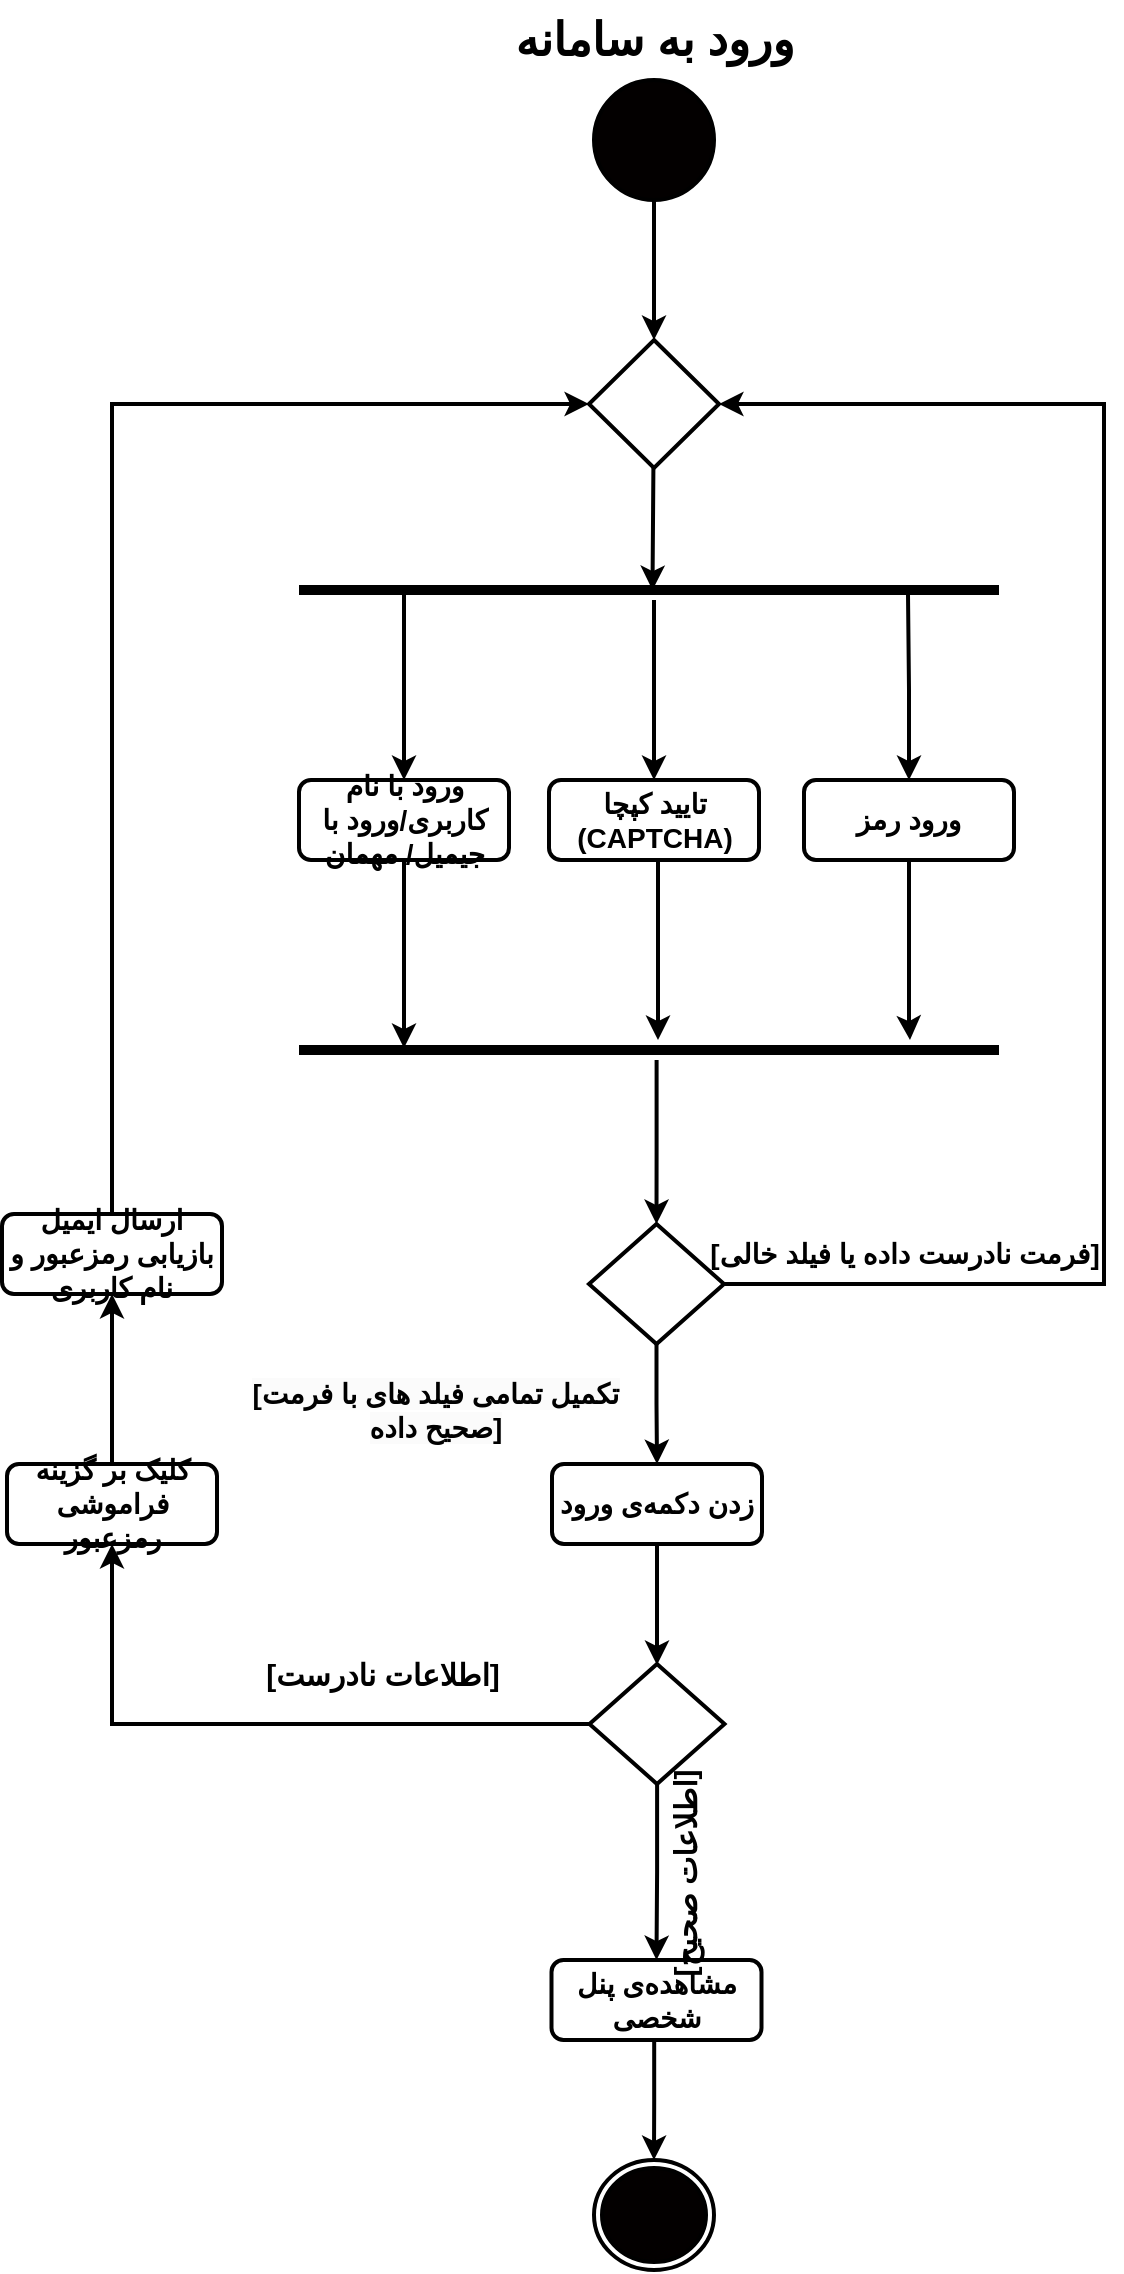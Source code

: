 <mxfile version="20.8.10" type="device" pages="23"><diagram id="gCESEp-6ceD6BL0GKxrP" name="LogIn"><mxGraphModel dx="1440" dy="2016" grid="1" gridSize="10" guides="1" tooltips="1" connect="1" arrows="1" fold="1" page="1" pageScale="1" pageWidth="827" pageHeight="1169" math="0" shadow="0"><root><mxCell id="tdxhCurSFYctH4Nv4X27-0"/><mxCell id="tdxhCurSFYctH4Nv4X27-1" parent="tdxhCurSFYctH4Nv4X27-0"/><mxCell id="tdxhCurSFYctH4Nv4X27-17" value="" style="edgeStyle=orthogonalEdgeStyle;rounded=0;orthogonalLoop=1;jettySize=auto;html=1;strokeColor=#000000;entryX=0.505;entryY=0.5;entryDx=0;entryDy=0;entryPerimeter=0;endArrow=classic;endFill=1;strokeWidth=2;exitX=0.5;exitY=1;exitDx=0;exitDy=0;exitPerimeter=0;" parent="tdxhCurSFYctH4Nv4X27-1" source="0zLTjmxahjm55yDJ-7MF-17" target="tdxhCurSFYctH4Nv4X27-12" edge="1"><mxGeometry relative="1" as="geometry"><mxPoint x="463.25" y="-932.061" as="sourcePoint"/><mxPoint x="439" y="-862" as="targetPoint"/><Array as="points"><mxPoint x="463" y="-958"/></Array></mxGeometry></mxCell><mxCell id="tdxhCurSFYctH4Nv4X27-4" value="" style="ellipse;html=1;shape=endState;fillColor=#030000;strokeColor=#000000;strokeWidth=2;" parent="tdxhCurSFYctH4Nv4X27-1" vertex="1"><mxGeometry x="434" y="-72" width="60" height="55" as="geometry"/></mxCell><mxCell id="tdxhCurSFYctH4Nv4X27-24" style="edgeStyle=orthogonalEdgeStyle;rounded=0;orthogonalLoop=1;jettySize=auto;html=1;exitX=0.5;exitY=0;exitDx=0;exitDy=0;entryX=0.15;entryY=0.7;entryDx=0;entryDy=0;entryPerimeter=0;strokeColor=#000000;endArrow=none;endFill=0;startArrow=classic;startFill=1;strokeWidth=2;" parent="tdxhCurSFYctH4Nv4X27-1" source="tdxhCurSFYctH4Nv4X27-6" target="tdxhCurSFYctH4Nv4X27-12" edge="1"><mxGeometry relative="1" as="geometry"/></mxCell><mxCell id="tdxhCurSFYctH4Nv4X27-33" value="" style="edgeStyle=orthogonalEdgeStyle;rounded=0;orthogonalLoop=1;jettySize=auto;html=1;startArrow=none;startFill=0;endArrow=classic;endFill=1;strokeColor=#000000;strokeWidth=2;entryX=0.15;entryY=0.4;entryDx=0;entryDy=0;entryPerimeter=0;" parent="tdxhCurSFYctH4Nv4X27-1" source="tdxhCurSFYctH4Nv4X27-6" target="tdxhCurSFYctH4Nv4X27-31" edge="1"><mxGeometry relative="1" as="geometry"><mxPoint x="331.5" y="-622" as="targetPoint"/></mxGeometry></mxCell><mxCell id="tdxhCurSFYctH4Nv4X27-6" value="&lt;font style=&quot;font-size: 14px&quot;&gt;&lt;b&gt;ورود با نام کاربری/ورود با جیمیل/ مهمان&lt;br&gt;&lt;/b&gt;&lt;/font&gt;" style="rounded=1;whiteSpace=wrap;html=1;strokeColor=#000000;fillColor=none;strokeWidth=2;" parent="tdxhCurSFYctH4Nv4X27-1" vertex="1"><mxGeometry x="286.5" y="-762" width="105" height="40" as="geometry"/></mxCell><mxCell id="tdxhCurSFYctH4Nv4X27-34" value="" style="edgeStyle=orthogonalEdgeStyle;rounded=0;orthogonalLoop=1;jettySize=auto;html=1;startArrow=none;startFill=0;endArrow=classic;endFill=1;strokeColor=#000000;strokeWidth=2;" parent="tdxhCurSFYctH4Nv4X27-1" source="tdxhCurSFYctH4Nv4X27-8" target="tdxhCurSFYctH4Nv4X27-31" edge="1"><mxGeometry relative="1" as="geometry"><Array as="points"><mxPoint x="466" y="-652"/><mxPoint x="466" y="-652"/></Array></mxGeometry></mxCell><mxCell id="tdxhCurSFYctH4Nv4X27-8" value="&lt;span style=&quot;font-size: 14px;&quot;&gt;&lt;b&gt;تایید کپچا (CAPTCHA)&lt;/b&gt;&lt;/span&gt;" style="rounded=1;whiteSpace=wrap;html=1;strokeColor=#000000;fillColor=none;strokeWidth=2;" parent="tdxhCurSFYctH4Nv4X27-1" vertex="1"><mxGeometry x="411.5" y="-762" width="105" height="40" as="geometry"/></mxCell><mxCell id="tdxhCurSFYctH4Nv4X27-28" value="" style="edgeStyle=orthogonalEdgeStyle;rounded=0;orthogonalLoop=1;jettySize=auto;html=1;startArrow=classic;startFill=1;endArrow=none;endFill=0;strokeColor=#000000;strokeWidth=2;entryX=0.87;entryY=0.7;entryDx=0;entryDy=0;entryPerimeter=0;" parent="tdxhCurSFYctH4Nv4X27-1" source="tdxhCurSFYctH4Nv4X27-10" target="tdxhCurSFYctH4Nv4X27-12" edge="1"><mxGeometry relative="1" as="geometry"><mxPoint x="591.5" y="-822" as="targetPoint"/></mxGeometry></mxCell><mxCell id="tdxhCurSFYctH4Nv4X27-35" value="" style="edgeStyle=orthogonalEdgeStyle;rounded=0;orthogonalLoop=1;jettySize=auto;html=1;startArrow=none;startFill=0;endArrow=classic;endFill=1;strokeColor=#000000;strokeWidth=2;" parent="tdxhCurSFYctH4Nv4X27-1" source="tdxhCurSFYctH4Nv4X27-10" target="tdxhCurSFYctH4Nv4X27-31" edge="1"><mxGeometry relative="1" as="geometry"><Array as="points"><mxPoint x="592" y="-642"/><mxPoint x="592" y="-642"/></Array></mxGeometry></mxCell><mxCell id="tdxhCurSFYctH4Nv4X27-10" value="&lt;span style=&quot;font-size: 14px&quot;&gt;&lt;b&gt;ورود رمز&lt;/b&gt;&lt;/span&gt;" style="rounded=1;whiteSpace=wrap;html=1;strokeColor=#000000;fillColor=none;strokeWidth=2;" parent="tdxhCurSFYctH4Nv4X27-1" vertex="1"><mxGeometry x="539" y="-762" width="105" height="40" as="geometry"/></mxCell><mxCell id="uGLZmuXypowEAtgiZrnn-5" value="" style="edgeStyle=orthogonalEdgeStyle;rounded=0;orthogonalLoop=1;jettySize=auto;html=1;strokeWidth=2;" parent="tdxhCurSFYctH4Nv4X27-1" source="tdxhCurSFYctH4Nv4X27-12" target="tdxhCurSFYctH4Nv4X27-8" edge="1"><mxGeometry relative="1" as="geometry"><Array as="points"><mxPoint x="464" y="-832"/><mxPoint x="464" y="-832"/></Array></mxGeometry></mxCell><mxCell id="tdxhCurSFYctH4Nv4X27-12" value="" style="shape=line;html=1;strokeWidth=5;strokeColor=#000000;fillColor=#4D4D4D;" parent="tdxhCurSFYctH4Nv4X27-1" vertex="1"><mxGeometry x="286.5" y="-862" width="350" height="10" as="geometry"/></mxCell><mxCell id="tdxhCurSFYctH4Nv4X27-37" value="" style="edgeStyle=orthogonalEdgeStyle;rounded=0;orthogonalLoop=1;jettySize=auto;html=1;startArrow=none;startFill=0;endArrow=classic;endFill=1;strokeColor=#000000;strokeWidth=2;entryX=0.5;entryY=0;entryDx=0;entryDy=0;" parent="tdxhCurSFYctH4Nv4X27-1" source="tdxhCurSFYctH4Nv4X27-31" target="oCoKnGI68oabO4nAnUBV-0" edge="1"><mxGeometry relative="1" as="geometry"><mxPoint x="524" y="-532" as="targetPoint"/><Array as="points"><mxPoint x="466" y="-577"/></Array></mxGeometry></mxCell><mxCell id="tdxhCurSFYctH4Nv4X27-31" value="" style="shape=line;html=1;strokeWidth=5;strokeColor=#000000;fillColor=#4D4D4D;" parent="tdxhCurSFYctH4Nv4X27-1" vertex="1"><mxGeometry x="286.5" y="-632" width="350" height="10" as="geometry"/></mxCell><mxCell id="0zLTjmxahjm55yDJ-7MF-2" value="" style="edgeStyle=orthogonalEdgeStyle;rounded=0;orthogonalLoop=1;jettySize=auto;html=1;startArrow=none;startFill=0;endArrow=classic;endFill=1;strokeColor=#000000;strokeWidth=2;" parent="tdxhCurSFYctH4Nv4X27-1" source="tdxhCurSFYctH4Nv4X27-39" edge="1"><mxGeometry relative="1" as="geometry"><mxPoint x="465.5" y="-319.5" as="targetPoint"/></mxGeometry></mxCell><mxCell id="tdxhCurSFYctH4Nv4X27-39" value="&lt;span style=&quot;font-size: 14px&quot;&gt;&lt;b&gt;زدن دکمه‌ی ورود&lt;/b&gt;&lt;/span&gt;" style="rounded=1;whiteSpace=wrap;html=1;strokeColor=#000000;fillColor=none;strokeWidth=2;" parent="tdxhCurSFYctH4Nv4X27-1" vertex="1"><mxGeometry x="413" y="-420" width="105" height="40" as="geometry"/></mxCell><mxCell id="0zLTjmxahjm55yDJ-7MF-0" value="&lt;font size=&quot;1&quot;&gt;&lt;b style=&quot;font-size: 23px&quot;&gt;ورود به سامانه&lt;/b&gt;&lt;/font&gt;" style="text;html=1;align=center;verticalAlign=middle;resizable=0;points=[];autosize=1;strokeWidth=2;" parent="tdxhCurSFYctH4Nv4X27-1" vertex="1"><mxGeometry x="394" y="-1152" width="140" height="40" as="geometry"/></mxCell><mxCell id="0zLTjmxahjm55yDJ-7MF-7" value="&lt;span style=&quot;font-size: 15px;&quot;&gt;&lt;b&gt;[اطلاعات صحیح]&lt;/b&gt;&lt;/span&gt;" style="text;html=1;align=center;verticalAlign=middle;resizable=0;points=[];autosize=1;strokeWidth=2;rotation=-90;" parent="tdxhCurSFYctH4Nv4X27-1" vertex="1"><mxGeometry x="424" y="-230" width="110" height="30" as="geometry"/></mxCell><mxCell id="0zLTjmxahjm55yDJ-7MF-13" value="" style="edgeStyle=orthogonalEdgeStyle;rounded=0;orthogonalLoop=1;jettySize=auto;html=1;startArrow=none;startFill=0;endArrow=classic;endFill=1;strokeColor=#000000;strokeWidth=2;exitX=0.489;exitY=1;exitDx=0;exitDy=0;exitPerimeter=0;entryX=0.5;entryY=0;entryDx=0;entryDy=0;" parent="tdxhCurSFYctH4Nv4X27-1" source="0zLTjmxahjm55yDJ-7MF-10" target="tdxhCurSFYctH4Nv4X27-4" edge="1"><mxGeometry relative="1" as="geometry"/></mxCell><mxCell id="0zLTjmxahjm55yDJ-7MF-10" value="&lt;span style=&quot;font-size: 14px&quot;&gt;&lt;b&gt;مشاهده‌ی پنل شخصی&lt;/b&gt;&lt;/span&gt;" style="rounded=1;whiteSpace=wrap;html=1;strokeColor=#000000;fillColor=none;strokeWidth=2;" parent="tdxhCurSFYctH4Nv4X27-1" vertex="1"><mxGeometry x="412.75" y="-172" width="105" height="40" as="geometry"/></mxCell><mxCell id="0zLTjmxahjm55yDJ-7MF-17" value="" style="strokeWidth=2;html=1;shape=mxgraph.flowchart.decision;whiteSpace=wrap;" parent="tdxhCurSFYctH4Nv4X27-1" vertex="1"><mxGeometry x="431.5" y="-982" width="65" height="64" as="geometry"/></mxCell><mxCell id="0zLTjmxahjm55yDJ-7MF-19" value="" style="edgeStyle=orthogonalEdgeStyle;rounded=0;orthogonalLoop=1;jettySize=auto;html=1;startArrow=none;startFill=0;endArrow=classic;endFill=1;strokeColor=#000000;strokeWidth=2;entryX=0.5;entryY=0;entryDx=0;entryDy=0;entryPerimeter=0;exitX=0.5;exitY=1;exitDx=0;exitDy=0;exitPerimeter=0;" parent="tdxhCurSFYctH4Nv4X27-1" source="0zLTjmxahjm55yDJ-7MF-18" target="0zLTjmxahjm55yDJ-7MF-17" edge="1"><mxGeometry relative="1" as="geometry"/></mxCell><mxCell id="0zLTjmxahjm55yDJ-7MF-18" value="" style="verticalLabelPosition=bottom;verticalAlign=top;html=1;shape=mxgraph.flowchart.on-page_reference;strokeColor=#000000;fillColor=#030000;strokeWidth=2;" parent="tdxhCurSFYctH4Nv4X27-1" vertex="1"><mxGeometry x="434" y="-1112" width="60" height="60" as="geometry"/></mxCell><mxCell id="342TxefFQAz1eLCLM1MC-0" value="&lt;span style=&quot;font-size: 15px;&quot;&gt;&lt;b&gt;[اطلاعات نادرست]&lt;/b&gt;&lt;/span&gt;" style="text;html=1;align=center;verticalAlign=middle;resizable=0;points=[];autosize=1;strokeWidth=2;" parent="tdxhCurSFYctH4Nv4X27-1" vertex="1"><mxGeometry x="268.06" y="-330" width="120" height="30" as="geometry"/></mxCell><mxCell id="oCoKnGI68oabO4nAnUBV-4" value="" style="edgeStyle=orthogonalEdgeStyle;rounded=0;orthogonalLoop=1;jettySize=auto;html=1;strokeWidth=2;entryX=1;entryY=0.5;entryDx=0;entryDy=0;entryPerimeter=0;exitX=1;exitY=0.5;exitDx=0;exitDy=0;" parent="tdxhCurSFYctH4Nv4X27-1" source="oCoKnGI68oabO4nAnUBV-0" target="0zLTjmxahjm55yDJ-7MF-17" edge="1"><mxGeometry relative="1" as="geometry"><mxPoint x="575.25" y="-552" as="targetPoint"/><Array as="points"><mxPoint x="689" y="-510"/><mxPoint x="689" y="-950"/></Array></mxGeometry></mxCell><mxCell id="uGLZmuXypowEAtgiZrnn-1" value="" style="edgeStyle=orthogonalEdgeStyle;rounded=0;orthogonalLoop=1;jettySize=auto;html=1;strokeWidth=2;" parent="tdxhCurSFYctH4Nv4X27-1" source="oCoKnGI68oabO4nAnUBV-0" target="tdxhCurSFYctH4Nv4X27-39" edge="1"><mxGeometry relative="1" as="geometry"/></mxCell><mxCell id="oCoKnGI68oabO4nAnUBV-0" value="" style="rhombus;whiteSpace=wrap;html=1;strokeWidth=2;" parent="tdxhCurSFYctH4Nv4X27-1" vertex="1"><mxGeometry x="431.5" y="-540" width="67.5" height="60" as="geometry"/></mxCell><mxCell id="oCoKnGI68oabO4nAnUBV-5" value="&lt;span style=&quot;font-size: 14px;&quot;&gt;&lt;b&gt;[فرمت نادرست داده یا فیلد خالی]&lt;/b&gt;&lt;/span&gt;" style="text;html=1;align=center;verticalAlign=middle;resizable=0;points=[];autosize=1;" parent="tdxhCurSFYctH4Nv4X27-1" vertex="1"><mxGeometry x="499" y="-540" width="180" height="30" as="geometry"/></mxCell><mxCell id="uGLZmuXypowEAtgiZrnn-0" value="&lt;b style=&quot;border-color: var(--border-color); color: rgb(0, 0, 0); font-family: Helvetica; font-size: 14px; font-style: normal; font-variant-ligatures: normal; font-variant-caps: normal; letter-spacing: normal; orphans: 2; text-indent: 0px; text-transform: none; widows: 2; word-spacing: 0px; -webkit-text-stroke-width: 0px; background-color: rgb(251, 251, 251); text-decoration-thickness: initial; text-decoration-style: initial; text-decoration-color: initial;&quot;&gt;[تکمیل تمامی فیلد های با فرمت صحیح داده]&lt;/b&gt;" style="text;whiteSpace=wrap;html=1;rotation=0;align=center;" parent="tdxhCurSFYctH4Nv4X27-1" vertex="1"><mxGeometry x="248" y="-470" width="214" height="24" as="geometry"/></mxCell><mxCell id="j832KQA2Am2oPrY1J80B-2" style="edgeStyle=orthogonalEdgeStyle;rounded=0;orthogonalLoop=1;jettySize=auto;html=1;entryX=0.5;entryY=0;entryDx=0;entryDy=0;strokeWidth=2;" edge="1" parent="tdxhCurSFYctH4Nv4X27-1" source="j832KQA2Am2oPrY1J80B-1" target="0zLTjmxahjm55yDJ-7MF-10"><mxGeometry relative="1" as="geometry"/></mxCell><mxCell id="j832KQA2Am2oPrY1J80B-3" style="edgeStyle=orthogonalEdgeStyle;rounded=0;orthogonalLoop=1;jettySize=auto;html=1;entryX=0.5;entryY=1;entryDx=0;entryDy=0;strokeWidth=2;" edge="1" parent="tdxhCurSFYctH4Nv4X27-1" source="j832KQA2Am2oPrY1J80B-1" target="KRvh31V40KL6ANgzPyas-0"><mxGeometry relative="1" as="geometry"><mxPoint x="180.56" y="-480" as="targetPoint"/></mxGeometry></mxCell><mxCell id="j832KQA2Am2oPrY1J80B-1" value="" style="rhombus;whiteSpace=wrap;html=1;strokeWidth=2;" vertex="1" parent="tdxhCurSFYctH4Nv4X27-1"><mxGeometry x="431.75" y="-320" width="67.5" height="60" as="geometry"/></mxCell><mxCell id="KRvh31V40KL6ANgzPyas-5" style="edgeStyle=orthogonalEdgeStyle;rounded=0;orthogonalLoop=1;jettySize=auto;html=1;entryX=0.5;entryY=1;entryDx=0;entryDy=0;strokeWidth=2;" edge="1" parent="tdxhCurSFYctH4Nv4X27-1" source="KRvh31V40KL6ANgzPyas-0" target="KRvh31V40KL6ANgzPyas-4"><mxGeometry relative="1" as="geometry"/></mxCell><mxCell id="KRvh31V40KL6ANgzPyas-0" value="&lt;span style=&quot;font-size: 14px&quot;&gt;&lt;b&gt;کلیک بر گزینه فراموشی رمزعبور&lt;/b&gt;&lt;/span&gt;" style="rounded=1;whiteSpace=wrap;html=1;strokeColor=#000000;fillColor=none;strokeWidth=2;" vertex="1" parent="tdxhCurSFYctH4Nv4X27-1"><mxGeometry x="140.5" y="-420" width="105" height="40" as="geometry"/></mxCell><mxCell id="KRvh31V40KL6ANgzPyas-6" style="edgeStyle=orthogonalEdgeStyle;rounded=0;orthogonalLoop=1;jettySize=auto;html=1;entryX=0;entryY=0.5;entryDx=0;entryDy=0;entryPerimeter=0;strokeWidth=2;exitX=0.5;exitY=0;exitDx=0;exitDy=0;" edge="1" parent="tdxhCurSFYctH4Nv4X27-1" source="KRvh31V40KL6ANgzPyas-4" target="0zLTjmxahjm55yDJ-7MF-17"><mxGeometry relative="1" as="geometry"><Array as="points"><mxPoint x="193.06" y="-950"/></Array></mxGeometry></mxCell><mxCell id="KRvh31V40KL6ANgzPyas-4" value="&lt;span style=&quot;font-size: 14px&quot;&gt;&lt;b&gt;ارسال ایمیل بازیابی رمزعبور و نام کاربری&lt;/b&gt;&lt;/span&gt;" style="rounded=1;whiteSpace=wrap;html=1;strokeColor=#000000;fillColor=none;strokeWidth=2;" vertex="1" parent="tdxhCurSFYctH4Nv4X27-1"><mxGeometry x="138" y="-545" width="110" height="40" as="geometry"/></mxCell></root></mxGraphModel></diagram><diagram id="AvLuSQ8Km876FTS0Xrwn" name="LogOut"><mxGraphModel dx="864" dy="1677" grid="1" gridSize="10" guides="1" tooltips="1" connect="1" arrows="1" fold="1" page="1" pageScale="1" pageWidth="827" pageHeight="1169" math="0" shadow="0"><root><mxCell id="0"/><mxCell id="1" parent="0"/><mxCell id="qnfjYE97lO1CujH7VuF0-2" value="" style="ellipse;html=1;shape=endState;fillColor=#030000;strokeColor=#000000;strokeWidth=2;" parent="1" vertex="1"><mxGeometry x="438" y="-311" width="60" height="55" as="geometry"/></mxCell><mxCell id="UtxkYOjxQ_eikumyDZRq-17" value="" style="edgeStyle=orthogonalEdgeStyle;rounded=0;orthogonalLoop=1;jettySize=auto;html=1;strokeWidth=2;" parent="1" source="qnfjYE97lO1CujH7VuF0-16" target="UtxkYOjxQ_eikumyDZRq-11" edge="1"><mxGeometry relative="1" as="geometry"/></mxCell><mxCell id="qnfjYE97lO1CujH7VuF0-16" value="&lt;span style=&quot;font-size: 14px&quot;&gt;&lt;b&gt;زدن دکمه‌ی خروج&lt;/b&gt;&lt;/span&gt;" style="rounded=1;whiteSpace=wrap;html=1;strokeColor=#000000;fillColor=none;strokeWidth=2;" parent="1" vertex="1"><mxGeometry x="415" y="-751" width="105" height="40" as="geometry"/></mxCell><mxCell id="qnfjYE97lO1CujH7VuF0-17" value="&lt;font size=&quot;1&quot;&gt;&lt;b style=&quot;font-size: 23px&quot;&gt;خروج از سامانه&lt;/b&gt;&lt;/font&gt;" style="text;html=1;align=center;verticalAlign=middle;resizable=0;points=[];autosize=1;strokeWidth=2;" parent="1" vertex="1"><mxGeometry x="392.5" y="-912" width="150" height="40" as="geometry"/></mxCell><mxCell id="qnfjYE97lO1CujH7VuF0-22" value="" style="edgeStyle=orthogonalEdgeStyle;rounded=0;orthogonalLoop=1;jettySize=auto;html=1;startArrow=none;startFill=0;endArrow=classic;endFill=1;strokeColor=#000000;strokeWidth=2;" parent="1" source="qnfjYE97lO1CujH7VuF0-23" target="qnfjYE97lO1CujH7VuF0-2" edge="1"><mxGeometry relative="1" as="geometry"/></mxCell><mxCell id="qnfjYE97lO1CujH7VuF0-23" value="&lt;span style=&quot;font-size: 14px&quot;&gt;&lt;b&gt;خروج و برگشت به صفحه اصلی سامانه&lt;/b&gt;&lt;/span&gt;" style="rounded=1;whiteSpace=wrap;html=1;strokeColor=#000000;fillColor=none;strokeWidth=2;" parent="1" vertex="1"><mxGeometry x="416" y="-411" width="105" height="40" as="geometry"/></mxCell><mxCell id="CpMi3SBqqA8-uYISL7uw-5" style="edgeStyle=orthogonalEdgeStyle;rounded=0;orthogonalLoop=1;jettySize=auto;html=1;entryX=0.5;entryY=0;entryDx=0;entryDy=0;strokeWidth=2;" parent="1" source="qnfjYE97lO1CujH7VuF0-26" target="qnfjYE97lO1CujH7VuF0-16" edge="1"><mxGeometry relative="1" as="geometry"/></mxCell><mxCell id="qnfjYE97lO1CujH7VuF0-26" value="" style="verticalLabelPosition=bottom;verticalAlign=top;html=1;shape=mxgraph.flowchart.on-page_reference;strokeColor=#000000;fillColor=#030000;strokeWidth=2;" parent="1" vertex="1"><mxGeometry x="437.5" y="-872" width="60" height="60" as="geometry"/></mxCell><mxCell id="UtxkYOjxQ_eikumyDZRq-10" value="" style="edgeStyle=orthogonalEdgeStyle;rounded=0;orthogonalLoop=1;jettySize=auto;html=1;startArrow=none;startFill=0;endArrow=classic;endFill=1;strokeColor=#000000;strokeWidth=2;" parent="1" source="UtxkYOjxQ_eikumyDZRq-11" target="UtxkYOjxQ_eikumyDZRq-13" edge="1"><mxGeometry relative="1" as="geometry"><Array as="points"><mxPoint x="467" y="-500"/><mxPoint x="467" y="-500"/></Array></mxGeometry></mxCell><mxCell id="UtxkYOjxQ_eikumyDZRq-11" value="&lt;span style=&quot;font-size: 14px;&quot;&gt;&lt;b&gt;پرسیدن از کاربر جهت اطمینان از خروج&lt;/b&gt;&lt;/span&gt;" style="rounded=1;whiteSpace=wrap;html=1;strokeColor=#000000;fillColor=none;strokeWidth=2;" parent="1" vertex="1"><mxGeometry x="415" y="-641" width="105" height="40" as="geometry"/></mxCell><mxCell id="UtxkYOjxQ_eikumyDZRq-18" value="" style="edgeStyle=orthogonalEdgeStyle;rounded=0;orthogonalLoop=1;jettySize=auto;html=1;strokeWidth=2;" parent="1" source="UtxkYOjxQ_eikumyDZRq-13" target="qnfjYE97lO1CujH7VuF0-23" edge="1"><mxGeometry relative="1" as="geometry"/></mxCell><mxCell id="CpMi3SBqqA8-uYISL7uw-7" style="edgeStyle=orthogonalEdgeStyle;rounded=0;orthogonalLoop=1;jettySize=auto;html=1;entryX=0.5;entryY=0;entryDx=0;entryDy=0;strokeWidth=2;" parent="1" source="UtxkYOjxQ_eikumyDZRq-13" target="CpMi3SBqqA8-uYISL7uw-6" edge="1"><mxGeometry relative="1" as="geometry"/></mxCell><mxCell id="UtxkYOjxQ_eikumyDZRq-13" value="" style="strokeWidth=2;html=1;shape=mxgraph.flowchart.decision;whiteSpace=wrap;" parent="1" vertex="1"><mxGeometry x="443.5" y="-520.5" width="50" height="50" as="geometry"/></mxCell><mxCell id="UtxkYOjxQ_eikumyDZRq-14" value="&lt;span style=&quot;font-size: 15px&quot;&gt;&lt;b&gt;[بلی]&lt;/b&gt;&lt;/span&gt;" style="text;html=1;align=center;verticalAlign=middle;resizable=0;points=[];autosize=1;strokeWidth=2;" parent="1" vertex="1"><mxGeometry x="468.5" y="-470.5" width="50" height="30" as="geometry"/></mxCell><mxCell id="UtxkYOjxQ_eikumyDZRq-16" value="&lt;span style=&quot;font-size: 15px;&quot;&gt;&lt;b&gt;[خیر]&lt;/b&gt;&lt;/span&gt;" style="text;html=1;align=center;verticalAlign=middle;resizable=0;points=[];autosize=1;strokeWidth=2;" parent="1" vertex="1"><mxGeometry x="366" y="-529" width="50" height="30" as="geometry"/></mxCell><mxCell id="CpMi3SBqqA8-uYISL7uw-9" style="edgeStyle=orthogonalEdgeStyle;rounded=0;orthogonalLoop=1;jettySize=auto;html=1;entryX=0;entryY=0.5;entryDx=0;entryDy=0;strokeWidth=2;" parent="1" source="CpMi3SBqqA8-uYISL7uw-6" target="qnfjYE97lO1CujH7VuF0-2" edge="1"><mxGeometry relative="1" as="geometry"><Array as="points"><mxPoint x="337" y="-284"/></Array></mxGeometry></mxCell><mxCell id="CpMi3SBqqA8-uYISL7uw-6" value="&lt;span style=&quot;font-size: 14px&quot;&gt;&lt;b&gt;برگشت به پروفایل کاربری مشتری&lt;/b&gt;&lt;/span&gt;" style="rounded=1;whiteSpace=wrap;html=1;strokeColor=#000000;fillColor=none;strokeWidth=2;" parent="1" vertex="1"><mxGeometry x="285" y="-411" width="105" height="40" as="geometry"/></mxCell></root></mxGraphModel></diagram><diagram id="W6OeujPeC3Cx4wfAYBww" name="ProfileManagement "><mxGraphModel dx="864" dy="1677" grid="1" gridSize="10" guides="1" tooltips="1" connect="1" arrows="1" fold="1" page="1" pageScale="1" pageWidth="827" pageHeight="1169" math="0" shadow="0"><root><mxCell id="0"/><mxCell id="1" parent="0"/><mxCell id="G1LBMs0-oUjZU-XYQe6--15" value="&lt;div style=&quot;direction: rtl;&quot;&gt;&lt;b style=&quot;font-size: 23px; background-color: initial;&quot;&gt;مدیریت حساب کاربری&lt;/b&gt;&lt;/div&gt;" style="text;html=1;align=center;verticalAlign=middle;resizable=0;points=[];autosize=1;strokeWidth=2;" parent="1" vertex="1"><mxGeometry x="321.49" y="-1157" width="190" height="40" as="geometry"/></mxCell><mxCell id="9QBpZt_21CiqZIzlG7vj-65" value="" style="edgeStyle=orthogonalEdgeStyle;rounded=0;orthogonalLoop=1;jettySize=auto;html=1;strokeWidth=2;" parent="1" source="9QBpZt_21CiqZIzlG7vj-66" target="9QBpZt_21CiqZIzlG7vj-80" edge="1"><mxGeometry relative="1" as="geometry"/></mxCell><mxCell id="9QBpZt_21CiqZIzlG7vj-66" value="" style="ellipse;whiteSpace=wrap;html=1;aspect=fixed;fillColor=#000000;strokeWidth=2;" parent="1" vertex="1"><mxGeometry x="393.24" y="-1117" width="50" height="50" as="geometry"/></mxCell><mxCell id="9QBpZt_21CiqZIzlG7vj-67" value="&lt;div style=&quot;direction: rtl;&quot;&gt;&lt;b style=&quot;font-size: 14px; background-color: initial;&quot;&gt;آپلود مدارک هویتی&lt;/b&gt;&lt;/div&gt;" style="rounded=1;whiteSpace=wrap;html=1;strokeColor=#000000;fillColor=none;strokeWidth=2;" parent="1" vertex="1"><mxGeometry x="25.74" y="-781" width="105" height="40" as="geometry"/></mxCell><mxCell id="9QBpZt_21CiqZIzlG7vj-68" value="&lt;font style=&quot;font-size: 14px&quot;&gt;&lt;b&gt;ورود نام&lt;/b&gt;&lt;/font&gt;" style="rounded=1;whiteSpace=wrap;html=1;strokeColor=#000000;fillColor=none;strokeWidth=2;" parent="1" vertex="1"><mxGeometry x="704.74" y="-781" width="105" height="40" as="geometry"/></mxCell><mxCell id="9QBpZt_21CiqZIzlG7vj-69" value="" style="edgeStyle=orthogonalEdgeStyle;rounded=0;orthogonalLoop=1;jettySize=auto;html=1;strokeWidth=2;entryX=0.5;entryY=0;entryDx=0;entryDy=0;entryPerimeter=0;" parent="1" source="9QBpZt_21CiqZIzlG7vj-70" target="wtQ8dafow88A5snST1Lc-1" edge="1"><mxGeometry relative="1" as="geometry"><mxPoint x="416.768" y="-565" as="targetPoint"/></mxGeometry></mxCell><mxCell id="9QBpZt_21CiqZIzlG7vj-70" value="&lt;span style=&quot;font-size: 14px&quot;&gt;&lt;b&gt;زدن دکمه‌ی تائید&lt;/b&gt;&lt;/span&gt;" style="rounded=1;whiteSpace=wrap;html=1;strokeColor=#000000;fillColor=none;strokeWidth=2;" parent="1" vertex="1"><mxGeometry x="364.99" y="-640" width="105" height="40" as="geometry"/></mxCell><mxCell id="9QBpZt_21CiqZIzlG7vj-71" value="&lt;font style=&quot;font-size: 14px&quot;&gt;&lt;b&gt;ورود نام خانوادگی&lt;/b&gt;&lt;/font&gt;" style="rounded=1;whiteSpace=wrap;html=1;strokeColor=#000000;fillColor=none;strokeWidth=2;" parent="1" vertex="1"><mxGeometry x="591.74" y="-781" width="105" height="40" as="geometry"/></mxCell><mxCell id="9QBpZt_21CiqZIzlG7vj-72" value="&lt;font style=&quot;font-size: 14px&quot;&gt;&lt;b&gt;انتخاب نام کاربری&lt;/b&gt;&lt;/font&gt;" style="rounded=1;whiteSpace=wrap;html=1;strokeColor=#000000;fillColor=none;strokeWidth=2;" parent="1" vertex="1"><mxGeometry x="478.74" y="-781" width="105" height="40" as="geometry"/></mxCell><mxCell id="9QBpZt_21CiqZIzlG7vj-73" value="&lt;font style=&quot;font-size: 14px&quot;&gt;&lt;b&gt;&amp;nbsp;ورود آدرس ایمیل و شماره تماس شخصی&lt;/b&gt;&lt;/font&gt;" style="rounded=1;whiteSpace=wrap;html=1;strokeColor=#000000;fillColor=none;strokeWidth=2;" parent="1" vertex="1"><mxGeometry x="366.24" y="-781" width="105" height="40" as="geometry"/></mxCell><mxCell id="9QBpZt_21CiqZIzlG7vj-74" value="&lt;font style=&quot;font-size: 14px&quot;&gt;&lt;b&gt;انتخاب رمز عبور و تکرار مجدد آن&lt;/b&gt;&lt;/font&gt;" style="rounded=1;whiteSpace=wrap;html=1;strokeColor=#000000;fillColor=none;strokeWidth=2;" parent="1" vertex="1"><mxGeometry x="252.74" y="-781" width="105" height="40" as="geometry"/></mxCell><mxCell id="9QBpZt_21CiqZIzlG7vj-75" value="" style="edgeStyle=orthogonalEdgeStyle;rounded=0;orthogonalLoop=1;jettySize=auto;html=1;strokeWidth=2;" parent="1" source="9QBpZt_21CiqZIzlG7vj-76" edge="1"><mxGeometry relative="1" as="geometry"><mxPoint x="191.49" y="-687" as="targetPoint"/><Array as="points"><mxPoint x="191.49" y="-688"/></Array></mxGeometry></mxCell><mxCell id="9QBpZt_21CiqZIzlG7vj-76" value="&lt;div style=&quot;direction: rtl;&quot;&gt;&lt;b style=&quot;font-size: 14px; background-color: initial;&quot;&gt;انتخاب نقش کاربری&lt;/b&gt;&lt;/div&gt;" style="rounded=1;whiteSpace=wrap;html=1;strokeColor=#000000;fillColor=none;strokeWidth=2;" parent="1" vertex="1"><mxGeometry x="138.74" y="-781" width="105" height="40" as="geometry"/></mxCell><mxCell id="9QBpZt_21CiqZIzlG7vj-77" value="" style="edgeStyle=orthogonalEdgeStyle;rounded=0;orthogonalLoop=1;jettySize=auto;html=1;strokeWidth=2;entryX=1;entryY=0.5;entryDx=0;entryDy=0;entryPerimeter=0;" parent="1" target="wtQ8dafow88A5snST1Lc-2" edge="1"><mxGeometry relative="1" as="geometry"><mxPoint x="450.91" y="-527" as="sourcePoint"/><Array as="points"><mxPoint x="449.91" y="-527"/><mxPoint x="816.91" y="-527"/><mxPoint x="816.91" y="-917"/></Array><mxPoint x="449.91" y="-927" as="targetPoint"/></mxGeometry></mxCell><mxCell id="9QBpZt_21CiqZIzlG7vj-78" value="&lt;span style=&quot;font-size: 14px;&quot;&gt;&lt;b&gt;[صحت اطلاعات وارده یا مدارک هویتی مورد تائید نمی باشد]&lt;/b&gt;&lt;/span&gt;" style="text;html=1;strokeColor=none;fillColor=none;align=center;verticalAlign=middle;whiteSpace=wrap;rounded=0;labelBackgroundColor=none;" parent="1" vertex="1"><mxGeometry x="478.74" y="-557" width="290.5" height="30" as="geometry"/></mxCell><mxCell id="9QBpZt_21CiqZIzlG7vj-79" value="" style="edgeStyle=orthogonalEdgeStyle;rounded=0;orthogonalLoop=1;jettySize=auto;html=1;strokeWidth=2;exitX=0.5;exitY=1;exitDx=0;exitDy=0;exitPerimeter=0;" parent="1" source="wtQ8dafow88A5snST1Lc-2" edge="1"><mxGeometry relative="1" as="geometry"><mxPoint x="418.49" y="-841" as="targetPoint"/><mxPoint x="418.99" y="-871" as="sourcePoint"/></mxGeometry></mxCell><mxCell id="9QBpZt_21CiqZIzlG7vj-98" value="" style="edgeStyle=orthogonalEdgeStyle;rounded=0;orthogonalLoop=1;jettySize=auto;html=1;strokeWidth=2;fontSize=14;entryX=0.5;entryY=0;entryDx=0;entryDy=0;entryPerimeter=0;" parent="1" source="9QBpZt_21CiqZIzlG7vj-80" target="wtQ8dafow88A5snST1Lc-2" edge="1"><mxGeometry relative="1" as="geometry"><mxPoint x="417.74" y="-947" as="targetPoint"/></mxGeometry></mxCell><mxCell id="9QBpZt_21CiqZIzlG7vj-80" value="&lt;font style=&quot;font-size: 14px&quot;&gt;&lt;b&gt;ورود به حساب کاربری&lt;/b&gt;&lt;/font&gt;" style="rounded=1;whiteSpace=wrap;html=1;strokeColor=#000000;fillColor=none;strokeWidth=2;" parent="1" vertex="1"><mxGeometry x="365.24" y="-1027" width="105" height="40" as="geometry"/></mxCell><mxCell id="9QBpZt_21CiqZIzlG7vj-81" value="" style="shape=line;html=1;strokeWidth=6;strokeColor=#000000;" parent="1" vertex="1"><mxGeometry x="26.49" y="-841" width="780" height="10" as="geometry"/></mxCell><mxCell id="9QBpZt_21CiqZIzlG7vj-82" value="" style="endArrow=classic;html=1;rounded=0;strokeWidth=2;entryX=0.5;entryY=0;entryDx=0;entryDy=0;exitX=0.503;exitY=0.558;exitDx=0;exitDy=0;exitPerimeter=0;" parent="1" source="9QBpZt_21CiqZIzlG7vj-81" target="9QBpZt_21CiqZIzlG7vj-73" edge="1"><mxGeometry width="50" height="50" relative="1" as="geometry"><mxPoint x="395.49" y="-641" as="sourcePoint"/><mxPoint x="445.49" y="-691" as="targetPoint"/></mxGeometry></mxCell><mxCell id="9QBpZt_21CiqZIzlG7vj-83" value="" style="shape=line;html=1;strokeWidth=6;strokeColor=#000000;" parent="1" vertex="1"><mxGeometry x="26.49" y="-691" width="780" height="10" as="geometry"/></mxCell><mxCell id="9QBpZt_21CiqZIzlG7vj-84" value="" style="endArrow=classic;html=1;rounded=0;strokeWidth=2;exitX=0.067;exitY=0.733;exitDx=0;exitDy=0;exitPerimeter=0;entryX=0.5;entryY=0;entryDx=0;entryDy=0;" parent="1" source="9QBpZt_21CiqZIzlG7vj-81" target="9QBpZt_21CiqZIzlG7vj-67" edge="1"><mxGeometry width="50" height="50" relative="1" as="geometry"><mxPoint x="115.49" y="-751" as="sourcePoint"/><mxPoint x="165.49" y="-801" as="targetPoint"/></mxGeometry></mxCell><mxCell id="9QBpZt_21CiqZIzlG7vj-85" value="" style="endArrow=classic;html=1;rounded=0;strokeWidth=2;exitX=0.211;exitY=0.623;exitDx=0;exitDy=0;exitPerimeter=0;entryX=0.5;entryY=0;entryDx=0;entryDy=0;" parent="1" source="9QBpZt_21CiqZIzlG7vj-81" target="9QBpZt_21CiqZIzlG7vj-76" edge="1"><mxGeometry width="50" height="50" relative="1" as="geometry"><mxPoint x="115.49" y="-751" as="sourcePoint"/><mxPoint x="165.49" y="-801" as="targetPoint"/></mxGeometry></mxCell><mxCell id="9QBpZt_21CiqZIzlG7vj-86" value="" style="endArrow=classic;html=1;rounded=0;strokeWidth=2;exitX=0.5;exitY=1;exitDx=0;exitDy=0;entryX=0.068;entryY=0.4;entryDx=0;entryDy=0;entryPerimeter=0;" parent="1" source="9QBpZt_21CiqZIzlG7vj-67" target="9QBpZt_21CiqZIzlG7vj-83" edge="1"><mxGeometry width="50" height="50" relative="1" as="geometry"><mxPoint x="115.49" y="-751" as="sourcePoint"/><mxPoint x="165.49" y="-801" as="targetPoint"/></mxGeometry></mxCell><mxCell id="9QBpZt_21CiqZIzlG7vj-87" value="" style="endArrow=classic;html=1;rounded=0;strokeWidth=2;entryX=0.5;entryY=0;entryDx=0;entryDy=0;exitX=0.357;exitY=0.597;exitDx=0;exitDy=0;exitPerimeter=0;" parent="1" source="9QBpZt_21CiqZIzlG7vj-81" target="9QBpZt_21CiqZIzlG7vj-74" edge="1"><mxGeometry width="50" height="50" relative="1" as="geometry"><mxPoint x="305.49" y="-831" as="sourcePoint"/><mxPoint x="375.49" y="-781" as="targetPoint"/></mxGeometry></mxCell><mxCell id="9QBpZt_21CiqZIzlG7vj-88" value="" style="endArrow=classic;html=1;rounded=0;strokeWidth=2;exitX=0.5;exitY=1;exitDx=0;exitDy=0;" parent="1" source="9QBpZt_21CiqZIzlG7vj-74" edge="1"><mxGeometry width="50" height="50" relative="1" as="geometry"><mxPoint x="275.49" y="-711" as="sourcePoint"/><mxPoint x="305.49" y="-691" as="targetPoint"/></mxGeometry></mxCell><mxCell id="9QBpZt_21CiqZIzlG7vj-89" value="" style="endArrow=classic;html=1;rounded=0;strokeWidth=2;exitX=0.5;exitY=1;exitDx=0;exitDy=0;" parent="1" source="9QBpZt_21CiqZIzlG7vj-73" edge="1"><mxGeometry width="50" height="50" relative="1" as="geometry"><mxPoint x="415.49" y="-711" as="sourcePoint"/><mxPoint x="418.49" y="-691" as="targetPoint"/></mxGeometry></mxCell><mxCell id="9QBpZt_21CiqZIzlG7vj-90" value="" style="endArrow=classic;html=1;rounded=0;strokeWidth=2;entryX=0.5;entryY=0;entryDx=0;entryDy=0;" parent="1" target="9QBpZt_21CiqZIzlG7vj-72" edge="1"><mxGeometry width="50" height="50" relative="1" as="geometry"><mxPoint x="531.49" y="-837" as="sourcePoint"/><mxPoint x="605.49" y="-861" as="targetPoint"/></mxGeometry></mxCell><mxCell id="9QBpZt_21CiqZIzlG7vj-91" value="" style="endArrow=classic;html=1;rounded=0;strokeWidth=2;entryX=0.5;entryY=0;entryDx=0;entryDy=0;exitX=0.792;exitY=0.648;exitDx=0;exitDy=0;exitPerimeter=0;" parent="1" source="9QBpZt_21CiqZIzlG7vj-81" target="9QBpZt_21CiqZIzlG7vj-71" edge="1"><mxGeometry width="50" height="50" relative="1" as="geometry"><mxPoint x="555.49" y="-811" as="sourcePoint"/><mxPoint x="605.49" y="-861" as="targetPoint"/></mxGeometry></mxCell><mxCell id="9QBpZt_21CiqZIzlG7vj-92" value="" style="endArrow=classic;html=1;rounded=0;strokeWidth=2;entryX=0.5;entryY=0;entryDx=0;entryDy=0;exitX=0.937;exitY=0.662;exitDx=0;exitDy=0;exitPerimeter=0;" parent="1" source="9QBpZt_21CiqZIzlG7vj-81" target="9QBpZt_21CiqZIzlG7vj-68" edge="1"><mxGeometry width="50" height="50" relative="1" as="geometry"><mxPoint x="757.49" y="-831" as="sourcePoint"/><mxPoint x="795.49" y="-861" as="targetPoint"/></mxGeometry></mxCell><mxCell id="9QBpZt_21CiqZIzlG7vj-93" value="" style="endArrow=classic;html=1;rounded=0;strokeWidth=2;exitX=0.5;exitY=1;exitDx=0;exitDy=0;" parent="1" source="9QBpZt_21CiqZIzlG7vj-68" edge="1"><mxGeometry width="50" height="50" relative="1" as="geometry"><mxPoint x="745.49" y="-711" as="sourcePoint"/><mxPoint x="757.49" y="-691" as="targetPoint"/></mxGeometry></mxCell><mxCell id="9QBpZt_21CiqZIzlG7vj-94" value="" style="endArrow=classic;html=1;rounded=0;strokeWidth=2;exitX=0.5;exitY=1;exitDx=0;exitDy=0;" parent="1" source="9QBpZt_21CiqZIzlG7vj-71" edge="1"><mxGeometry width="50" height="50" relative="1" as="geometry"><mxPoint x="555.49" y="-711" as="sourcePoint"/><mxPoint x="644.49" y="-691" as="targetPoint"/></mxGeometry></mxCell><mxCell id="9QBpZt_21CiqZIzlG7vj-95" value="" style="endArrow=classic;html=1;rounded=0;strokeWidth=2;exitX=0.531;exitY=1;exitDx=0;exitDy=0;exitPerimeter=0;" parent="1" source="9QBpZt_21CiqZIzlG7vj-72" edge="1"><mxGeometry width="50" height="50" relative="1" as="geometry"><mxPoint x="555.49" y="-711" as="sourcePoint"/><mxPoint x="534.49" y="-691" as="targetPoint"/></mxGeometry></mxCell><mxCell id="9QBpZt_21CiqZIzlG7vj-96" value="" style="endArrow=classic;html=1;rounded=0;strokeWidth=2;entryX=0.5;entryY=0;entryDx=0;entryDy=0;" parent="1" target="9QBpZt_21CiqZIzlG7vj-70" edge="1"><mxGeometry width="50" height="50" relative="1" as="geometry"><mxPoint x="417.49" y="-687" as="sourcePoint"/><mxPoint x="275.49" y="-731" as="targetPoint"/></mxGeometry></mxCell><mxCell id="wtQ8dafow88A5snST1Lc-1" value="" style="strokeWidth=2;html=1;shape=mxgraph.flowchart.decision;whiteSpace=wrap;" parent="1" vertex="1"><mxGeometry x="385.74" y="-557" width="63.5" height="60" as="geometry"/></mxCell><mxCell id="8J0YDG1oYc5wvxCtZROR-4" style="edgeStyle=orthogonalEdgeStyle;rounded=0;orthogonalLoop=1;jettySize=auto;html=1;entryX=0;entryY=0.5;entryDx=0;entryDy=0;strokeWidth=2;fontSize=14;" parent="1" source="wtQ8dafow88A5snST1Lc-2" target="8J0YDG1oYc5wvxCtZROR-3" edge="1"><mxGeometry relative="1" as="geometry"><Array as="points"><mxPoint x="11" y="-917"/><mxPoint x="11" y="-620"/></Array></mxGeometry></mxCell><mxCell id="wtQ8dafow88A5snST1Lc-2" value="" style="strokeWidth=2;html=1;shape=mxgraph.flowchart.decision;whiteSpace=wrap;" parent="1" vertex="1"><mxGeometry x="386.49" y="-947" width="63.5" height="60" as="geometry"/></mxCell><mxCell id="8J0YDG1oYc5wvxCtZROR-2" value="&lt;b style=&quot;border-color: var(--border-color); background-color: rgb(255, 255, 255); font-size: 14px;&quot;&gt;[کلیک بر گزینه ویرایش مشخصات]&lt;/b&gt;" style="text;html=1;strokeColor=none;fillColor=none;align=center;verticalAlign=middle;whiteSpace=wrap;rounded=0;labelBackgroundColor=none;" parent="1" vertex="1"><mxGeometry x="243.74" y="-887" width="166.62" height="30" as="geometry"/></mxCell><mxCell id="8J0YDG1oYc5wvxCtZROR-8" value="" style="edgeStyle=orthogonalEdgeStyle;rounded=0;orthogonalLoop=1;jettySize=auto;html=1;strokeWidth=2;fontSize=14;" parent="1" source="8J0YDG1oYc5wvxCtZROR-3" target="8J0YDG1oYc5wvxCtZROR-7" edge="1"><mxGeometry relative="1" as="geometry"/></mxCell><mxCell id="8J0YDG1oYc5wvxCtZROR-3" value="&lt;span style=&quot;font-size: 14px&quot;&gt;&lt;b&gt;تایید پیام اطمینان از حذف دائمی حساب&lt;/b&gt;&lt;/span&gt;" style="rounded=1;whiteSpace=wrap;html=1;strokeColor=#000000;fillColor=none;strokeWidth=2;" parent="1" vertex="1"><mxGeometry x="60.91" y="-640" width="105" height="40" as="geometry"/></mxCell><mxCell id="8J0YDG1oYc5wvxCtZROR-9" value="" style="edgeStyle=orthogonalEdgeStyle;rounded=0;orthogonalLoop=1;jettySize=auto;html=1;strokeWidth=2;fontSize=14;" parent="1" source="8J0YDG1oYc5wvxCtZROR-7" target="9QBpZt_21CiqZIzlG7vj-70" edge="1"><mxGeometry relative="1" as="geometry"/></mxCell><mxCell id="8J0YDG1oYc5wvxCtZROR-7" value="&lt;b&gt;&lt;font style=&quot;font-size: 14px;&quot;&gt;ورود رمز عبور جهت اعتبارسنجی عملیات&lt;/font&gt;&lt;/b&gt;" style="rounded=1;whiteSpace=wrap;html=1;strokeColor=#000000;fillColor=none;strokeWidth=2;" parent="1" vertex="1"><mxGeometry x="216.49" y="-640" width="105" height="40" as="geometry"/></mxCell><mxCell id="DytEawijAxiP8fu146F7-1" value="" style="ellipse;html=1;shape=endState;fillColor=#000000;strokeColor=#000000;strokeWidth=2;" parent="1" vertex="1"><mxGeometry x="386.91" y="-67" width="60" height="55" as="geometry"/></mxCell><mxCell id="DytEawijAxiP8fu146F7-2" value="" style="edgeStyle=orthogonalEdgeStyle;rounded=0;orthogonalLoop=1;jettySize=auto;html=1;strokeWidth=2;fontSize=14;exitX=0.5;exitY=1;exitDx=0;exitDy=0;" parent="1" source="DytEawijAxiP8fu146F7-12" target="DytEawijAxiP8fu146F7-7" edge="1"><mxGeometry relative="1" as="geometry"><mxPoint x="417.41" y="-329" as="sourcePoint"/></mxGeometry></mxCell><mxCell id="DytEawijAxiP8fu146F7-3" value="" style="edgeStyle=orthogonalEdgeStyle;rounded=0;orthogonalLoop=1;jettySize=auto;html=1;strokeWidth=2;fontSize=14;" parent="1" source="DytEawijAxiP8fu146F7-4" target="DytEawijAxiP8fu146F7-12" edge="1"><mxGeometry relative="1" as="geometry"/></mxCell><mxCell id="DytEawijAxiP8fu146F7-4" value="&lt;span style=&quot;font-size: 14px;&quot;&gt;&lt;b&gt;ارسال لینک تائید با ایمیل / شماره تماس&lt;/b&gt;&lt;/span&gt;" style="rounded=1;whiteSpace=wrap;html=1;strokeColor=#000000;fillColor=none;strokeWidth=2;" parent="1" vertex="1"><mxGeometry x="364.41" y="-457" width="106" height="40" as="geometry"/></mxCell><mxCell id="DytEawijAxiP8fu146F7-5" value="" style="edgeStyle=orthogonalEdgeStyle;rounded=0;orthogonalLoop=1;jettySize=auto;html=1;strokeWidth=2;fontSize=14;entryX=0.49;entryY=-0.005;entryDx=0;entryDy=0;entryPerimeter=0;" parent="1" source="DytEawijAxiP8fu146F7-7" target="DytEawijAxiP8fu146F7-11" edge="1"><mxGeometry relative="1" as="geometry"><mxPoint x="416.91" y="-205" as="targetPoint"/></mxGeometry></mxCell><mxCell id="DytEawijAxiP8fu146F7-6" value="" style="edgeStyle=orthogonalEdgeStyle;rounded=0;orthogonalLoop=1;jettySize=auto;html=1;strokeWidth=2;entryX=1;entryY=0.5;entryDx=0;entryDy=0;exitX=1;exitY=0.5;exitDx=0;exitDy=0;exitPerimeter=0;" parent="1" source="DytEawijAxiP8fu146F7-7" target="DytEawijAxiP8fu146F7-4" edge="1"><mxGeometry relative="1" as="geometry"><Array as="points"><mxPoint x="746.91" y="-272"/><mxPoint x="746.91" y="-437"/></Array><mxPoint x="450.91" y="-277" as="sourcePoint"/></mxGeometry></mxCell><mxCell id="DytEawijAxiP8fu146F7-7" value="" style="strokeWidth=2;html=1;shape=mxgraph.flowchart.decision;whiteSpace=wrap;" parent="1" vertex="1"><mxGeometry x="385.16" y="-302" width="63.5" height="60" as="geometry"/></mxCell><mxCell id="DytEawijAxiP8fu146F7-8" value="" style="endArrow=classic;html=1;rounded=0;strokeWidth=2;fontSize=14;exitX=0.5;exitY=1;exitDx=0;exitDy=0;exitPerimeter=0;entryX=0.5;entryY=0;entryDx=0;entryDy=0;" parent="1" source="wtQ8dafow88A5snST1Lc-1" target="DytEawijAxiP8fu146F7-4" edge="1"><mxGeometry width="50" height="50" relative="1" as="geometry"><mxPoint x="416.91" y="-487" as="sourcePoint"/><mxPoint x="534.91" y="-519" as="targetPoint"/></mxGeometry></mxCell><mxCell id="DytEawijAxiP8fu146F7-9" value="&lt;span style=&quot;font-size: 14px;&quot;&gt;&lt;b&gt;[عدم تطابق کد تائید دو مرحله ای و لینک فعال‌سازی]&lt;/b&gt;&lt;/span&gt;" style="text;html=1;strokeColor=none;fillColor=none;align=center;verticalAlign=middle;whiteSpace=wrap;rounded=0;labelBackgroundColor=none;" parent="1" vertex="1"><mxGeometry x="474.66" y="-302" width="251.25" height="30" as="geometry"/></mxCell><mxCell id="DytEawijAxiP8fu146F7-10" value="" style="edgeStyle=orthogonalEdgeStyle;rounded=0;orthogonalLoop=1;jettySize=auto;html=1;strokeWidth=2;fontSize=14;entryX=0.503;entryY=-0.003;entryDx=0;entryDy=0;entryPerimeter=0;" parent="1" source="DytEawijAxiP8fu146F7-11" target="DytEawijAxiP8fu146F7-16" edge="1"><mxGeometry relative="1" as="geometry"/></mxCell><mxCell id="DytEawijAxiP8fu146F7-11" value="&lt;span style=&quot;font-size: 14px;&quot;&gt;&lt;b&gt;پیام موفقیت عملیات&lt;/b&gt;&lt;/span&gt;" style="rounded=1;whiteSpace=wrap;html=1;strokeColor=#000000;fillColor=none;strokeWidth=2;" parent="1" vertex="1"><mxGeometry x="364.91" y="-212" width="105" height="40" as="geometry"/></mxCell><mxCell id="DytEawijAxiP8fu146F7-12" value="&lt;span style=&quot;font-size: 14px;&quot;&gt;&lt;b&gt;ورود کد دومرحله‌ ای از طریق لینک مذکور&lt;/b&gt;&lt;/span&gt;" style="rounded=1;whiteSpace=wrap;html=1;strokeColor=#000000;fillColor=none;strokeWidth=2;" parent="1" vertex="1"><mxGeometry x="361.16" y="-379" width="113.5" height="40" as="geometry"/></mxCell><mxCell id="DytEawijAxiP8fu146F7-15" value="" style="edgeStyle=orthogonalEdgeStyle;rounded=0;orthogonalLoop=1;jettySize=auto;html=1;strokeWidth=2;fontSize=14;" parent="1" source="DytEawijAxiP8fu146F7-16" target="DytEawijAxiP8fu146F7-1" edge="1"><mxGeometry relative="1" as="geometry"/></mxCell><mxCell id="DytEawijAxiP8fu146F7-16" value="&lt;span style=&quot;font-size: 14px;&quot;&gt;&lt;b&gt;هدایت به صفحه اصلی سامانه&lt;/b&gt;&lt;/span&gt;" style="rounded=1;whiteSpace=wrap;html=1;strokeColor=#000000;fillColor=none;strokeWidth=2;" parent="1" vertex="1"><mxGeometry x="364.41" y="-140" width="105" height="40" as="geometry"/></mxCell><mxCell id="DytEawijAxiP8fu146F7-17" value="&lt;span style=&quot;font-size: 14px;&quot;&gt;&lt;b&gt;[تائید صحت اطلاعات وارده]&lt;/b&gt;&lt;/span&gt;" style="text;html=1;strokeColor=none;fillColor=none;align=center;verticalAlign=middle;whiteSpace=wrap;rounded=0;labelBackgroundColor=none;" parent="1" vertex="1"><mxGeometry x="275.91" y="-497" width="140" height="30" as="geometry"/></mxCell><mxCell id="DytEawijAxiP8fu146F7-18" value="&lt;span style=&quot;font-size: 14px;&quot;&gt;&lt;b&gt;[تائید صحت اطلاعات وارده]&lt;/b&gt;&lt;/span&gt;" style="text;html=1;strokeColor=none;fillColor=none;align=center;verticalAlign=middle;whiteSpace=wrap;rounded=0;labelBackgroundColor=none;" parent="1" vertex="1"><mxGeometry x="275.91" y="-242" width="140" height="30" as="geometry"/></mxCell><mxCell id="DytEawijAxiP8fu146F7-20" value="&lt;b style=&quot;border-color: var(--border-color); background-color: rgb(255, 255, 255); font-size: 14px;&quot;&gt;[کلیک بر گزینه حذف حساب کاربری]&lt;/b&gt;" style="text;html=1;strokeColor=none;fillColor=none;align=center;verticalAlign=middle;whiteSpace=wrap;rounded=0;labelBackgroundColor=none;" parent="1" vertex="1"><mxGeometry x="200" y="-950" width="183.11" height="30" as="geometry"/></mxCell></root></mxGraphModel></diagram><diagram id="f3HUW3aQXFQjC8ni23ow" name="Represent"><mxGraphModel dx="864" dy="1677" grid="1" gridSize="10" guides="1" tooltips="1" connect="1" arrows="1" fold="1" page="1" pageScale="1" pageWidth="827" pageHeight="1169" math="0" shadow="0"><root><mxCell id="S0Dz2R-mAfum3bZuW2sg-0"/><mxCell id="S0Dz2R-mAfum3bZuW2sg-1" parent="S0Dz2R-mAfum3bZuW2sg-0"/><mxCell id="SmapYOYaGNYKpjcGHcUf-10" value="" style="edgeStyle=orthogonalEdgeStyle;rounded=0;orthogonalLoop=1;jettySize=auto;html=1;entryX=0.5;entryY=0;entryDx=0;entryDy=0;strokeWidth=2;" parent="S0Dz2R-mAfum3bZuW2sg-1" source="SmapYOYaGNYKpjcGHcUf-1" target="SmapYOYaGNYKpjcGHcUf-6" edge="1"><mxGeometry relative="1" as="geometry"><mxPoint x="321.5" y="-974" as="targetPoint"/></mxGeometry></mxCell><mxCell id="SmapYOYaGNYKpjcGHcUf-1" value="" style="ellipse;whiteSpace=wrap;html=1;aspect=fixed;fillColor=#000000;" parent="S0Dz2R-mAfum3bZuW2sg-1" vertex="1"><mxGeometry x="296.5" y="-1019" width="50" height="50" as="geometry"/></mxCell><mxCell id="SmapYOYaGNYKpjcGHcUf-5" value="" style="edgeStyle=orthogonalEdgeStyle;rounded=0;orthogonalLoop=1;jettySize=auto;html=1;strokeWidth=2;" parent="S0Dz2R-mAfum3bZuW2sg-1" source="SmapYOYaGNYKpjcGHcUf-6" target="SmapYOYaGNYKpjcGHcUf-8" edge="1"><mxGeometry relative="1" as="geometry"/></mxCell><mxCell id="SmapYOYaGNYKpjcGHcUf-6" value="&lt;span style=&quot;font-size: 14px;&quot;&gt;&lt;b&gt;تعیین فیلتر مد نظر&lt;/b&gt;&lt;/span&gt;" style="rounded=1;whiteSpace=wrap;html=1;strokeColor=#000000;fillColor=none;strokeWidth=2;" parent="S0Dz2R-mAfum3bZuW2sg-1" vertex="1"><mxGeometry x="269" y="-909" width="105" height="40" as="geometry"/></mxCell><mxCell id="EhxAvtVGrABSW8rtsYPY-1" value="" style="edgeStyle=orthogonalEdgeStyle;rounded=0;orthogonalLoop=1;jettySize=auto;html=1;strokeColor=#000000;strokeWidth=2;" parent="S0Dz2R-mAfum3bZuW2sg-1" source="SmapYOYaGNYKpjcGHcUf-8" edge="1"><mxGeometry relative="1" as="geometry"><mxPoint x="321.5" y="-744" as="targetPoint"/></mxGeometry></mxCell><mxCell id="SmapYOYaGNYKpjcGHcUf-8" value="&lt;font style=&quot;font-size: 14px&quot;&gt;&lt;b&gt;‌مشاهده‌ی آگهی‌های متناظر&lt;/b&gt;&lt;/font&gt;" style="rounded=1;whiteSpace=wrap;html=1;strokeColor=#000000;fillColor=none;strokeWidth=2;" parent="S0Dz2R-mAfum3bZuW2sg-1" vertex="1"><mxGeometry x="269" y="-829" width="105" height="40" as="geometry"/></mxCell><mxCell id="VIpRaucOcr5y_wj98MjW-0" value="&lt;font size=&quot;1&quot;&gt;&lt;b style=&quot;font-size: 23px&quot;&gt;مشاهده آگهی&lt;/b&gt;&lt;/font&gt;" style="text;whiteSpace=wrap;html=1;align=center;" parent="S0Dz2R-mAfum3bZuW2sg-1" vertex="1"><mxGeometry x="266.5" y="-1069" width="110" height="30" as="geometry"/></mxCell><mxCell id="EhxAvtVGrABSW8rtsYPY-3" value="" style="edgeStyle=orthogonalEdgeStyle;rounded=0;orthogonalLoop=1;jettySize=auto;html=1;strokeColor=#000000;strokeWidth=2;entryX=0.5;entryY=0;entryDx=0;entryDy=0;" parent="S0Dz2R-mAfum3bZuW2sg-1" source="EhxAvtVGrABSW8rtsYPY-0" target="EhxAvtVGrABSW8rtsYPY-4" edge="1"><mxGeometry relative="1" as="geometry"><mxPoint x="441.5" y="-523" as="targetPoint"/></mxGeometry></mxCell><mxCell id="EhxAvtVGrABSW8rtsYPY-6" value="" style="edgeStyle=orthogonalEdgeStyle;rounded=0;orthogonalLoop=1;jettySize=auto;html=1;strokeColor=#000000;strokeWidth=2;entryX=0.5;entryY=0;entryDx=0;entryDy=0;" parent="S0Dz2R-mAfum3bZuW2sg-1" source="EhxAvtVGrABSW8rtsYPY-0" target="OTtomdf3I8ztWr50FCdg-2" edge="1"><mxGeometry relative="1" as="geometry"><mxPoint x="321.5" y="-235" as="targetPoint"/></mxGeometry></mxCell><mxCell id="EhxAvtVGrABSW8rtsYPY-0" value="" style="rhombus;whiteSpace=wrap;html=1;strokeColor=#000000;strokeWidth=2;" parent="S0Dz2R-mAfum3bZuW2sg-1" vertex="1"><mxGeometry x="281.5" y="-563" width="80" height="80" as="geometry"/></mxCell><mxCell id="EhxAvtVGrABSW8rtsYPY-4" value="&lt;b style=&quot;font-size: 14px;&quot;&gt;مکاتبه با مالک با CarBaChat&lt;/b&gt;" style="rounded=1;whiteSpace=wrap;html=1;strokeColor=#000000;fillColor=none;strokeWidth=2;" parent="S0Dz2R-mAfum3bZuW2sg-1" vertex="1"><mxGeometry x="507.5" y="-483" width="105" height="40" as="geometry"/></mxCell><mxCell id="40JJk8CNILMbitlOptyf-0" value="&lt;font face=&quot;helvetica&quot;&gt;&lt;span style=&quot;font-size: 14px;&quot;&gt;&lt;b&gt;[کلیک بر گزینه مشاهده جزئیات بیشتر]&lt;/b&gt;&lt;/span&gt;&lt;/font&gt;" style="text;whiteSpace=wrap;html=1;align=right;" parent="S0Dz2R-mAfum3bZuW2sg-1" vertex="1"><mxGeometry x="361.5" y="-553" width="190" height="30" as="geometry"/></mxCell><mxCell id="2PtWxf0Bnny3Ra3oSzdy-2" value="" style="edgeStyle=orthogonalEdgeStyle;rounded=0;orthogonalLoop=1;jettySize=auto;html=1;strokeColor=#000000;strokeWidth=2;" parent="S0Dz2R-mAfum3bZuW2sg-1" source="2PtWxf0Bnny3Ra3oSzdy-3" edge="1"><mxGeometry relative="1" as="geometry"><mxPoint x="321.5" y="-654" as="targetPoint"/></mxGeometry></mxCell><mxCell id="2PtWxf0Bnny3Ra3oSzdy-3" value="&lt;font style=&quot;font-size: 14px&quot;&gt;&lt;b&gt;کلیک روی آگهی دلخواه&lt;/b&gt;&lt;/font&gt;" style="rounded=1;whiteSpace=wrap;html=1;strokeColor=#000000;fillColor=none;strokeWidth=2;" parent="S0Dz2R-mAfum3bZuW2sg-1" vertex="1"><mxGeometry x="269" y="-744" width="105" height="40" as="geometry"/></mxCell><mxCell id="2PtWxf0Bnny3Ra3oSzdy-4" value="" style="edgeStyle=orthogonalEdgeStyle;rounded=0;orthogonalLoop=1;jettySize=auto;html=1;strokeColor=#000000;strokeWidth=2;" parent="S0Dz2R-mAfum3bZuW2sg-1" source="2PtWxf0Bnny3Ra3oSzdy-5" edge="1"><mxGeometry relative="1" as="geometry"><mxPoint x="321.5" y="-564" as="targetPoint"/></mxGeometry></mxCell><mxCell id="2PtWxf0Bnny3Ra3oSzdy-5" value="&lt;font style=&quot;font-size: 14px&quot;&gt;&lt;b&gt;‌مشاهده‌ی جزئیات آگهی&lt;/b&gt;&lt;/font&gt;" style="rounded=1;whiteSpace=wrap;html=1;strokeColor=#000000;fillColor=none;strokeWidth=2;" parent="S0Dz2R-mAfum3bZuW2sg-1" vertex="1"><mxGeometry x="269" y="-654" width="105" height="40" as="geometry"/></mxCell><mxCell id="OTtomdf3I8ztWr50FCdg-4" value="" style="edgeStyle=orthogonalEdgeStyle;rounded=0;orthogonalLoop=1;jettySize=auto;html=1;strokeWidth=2;" parent="S0Dz2R-mAfum3bZuW2sg-1" source="2PtWxf0Bnny3Ra3oSzdy-17" target="2PtWxf0Bnny3Ra3oSzdy-12" edge="1"><mxGeometry relative="1" as="geometry"/></mxCell><mxCell id="2PtWxf0Bnny3Ra3oSzdy-17" value="&lt;font style=&quot;font-size: 14px&quot;&gt;&lt;b&gt;مقایسه قیمت آگهی با قیمت مصوب&lt;/b&gt;&lt;/font&gt;" style="rounded=1;whiteSpace=wrap;html=1;strokeColor=#000000;fillColor=none;strokeWidth=2;" parent="S0Dz2R-mAfum3bZuW2sg-1" vertex="1"><mxGeometry x="507.5" y="-409" width="105" height="40" as="geometry"/></mxCell><mxCell id="2PtWxf0Bnny3Ra3oSzdy-20" value="" style="edgeStyle=orthogonalEdgeStyle;rounded=0;orthogonalLoop=1;jettySize=auto;html=1;strokeColor=#000000;strokeWidth=2;entryX=0.5;entryY=0;entryDx=0;entryDy=0;exitX=0.5;exitY=1;exitDx=0;exitDy=0;" parent="S0Dz2R-mAfum3bZuW2sg-1" source="EhxAvtVGrABSW8rtsYPY-4" target="2PtWxf0Bnny3Ra3oSzdy-17" edge="1"><mxGeometry relative="1" as="geometry"><mxPoint x="559.86" y="-404" as="targetPoint"/><mxPoint x="559.86" y="-456" as="sourcePoint"/></mxGeometry></mxCell><mxCell id="OTtomdf3I8ztWr50FCdg-0" value="" style="endArrow=classic;html=1;rounded=0;strokeWidth=2;exitX=0.5;exitY=1;exitDx=0;exitDy=0;entryX=1;entryY=0.5;entryDx=0;entryDy=0;" parent="S0Dz2R-mAfum3bZuW2sg-1" source="2PtWxf0Bnny3Ra3oSzdy-12" target="OTtomdf3I8ztWr50FCdg-2" edge="1"><mxGeometry width="50" height="50" relative="1" as="geometry"><mxPoint x="407.5" y="-283" as="sourcePoint"/><mxPoint x="361.5" y="-219" as="targetPoint"/><Array as="points"><mxPoint x="560.5" y="-249"/></Array></mxGeometry></mxCell><mxCell id="OTtomdf3I8ztWr50FCdg-1" value="&lt;font face=&quot;helvetica&quot;&gt;&lt;span style=&quot;font-size: 14px;&quot;&gt;&lt;b&gt;[رد گزینه مشاهده جزئیات بیشتر]&lt;/b&gt;&lt;/span&gt;&lt;/font&gt;" style="text;whiteSpace=wrap;html=1;align=right;rotation=-90;" parent="S0Dz2R-mAfum3bZuW2sg-1" vertex="1"><mxGeometry x="214" y="-399" width="160" height="30" as="geometry"/></mxCell><mxCell id="OTtomdf3I8ztWr50FCdg-6" value="" style="edgeStyle=orthogonalEdgeStyle;rounded=0;orthogonalLoop=1;jettySize=auto;html=1;strokeWidth=2;" parent="S0Dz2R-mAfum3bZuW2sg-1" source="OTtomdf3I8ztWr50FCdg-2" target="SmapYOYaGNYKpjcGHcUf-2" edge="1"><mxGeometry relative="1" as="geometry"/></mxCell><mxCell id="OTtomdf3I8ztWr50FCdg-2" value="&lt;font style=&quot;font-size: 14px&quot;&gt;&lt;b&gt;بستن آگهی&lt;/b&gt;&lt;/font&gt;" style="rounded=1;whiteSpace=wrap;html=1;strokeColor=#000000;fillColor=none;strokeWidth=2;" parent="S0Dz2R-mAfum3bZuW2sg-1" vertex="1"><mxGeometry x="269" y="-269" width="105" height="40" as="geometry"/></mxCell><mxCell id="2PtWxf0Bnny3Ra3oSzdy-12" value="&lt;font style=&quot;font-size: 14px&quot;&gt;&lt;b&gt;اشتراک‌گذاری آگهی با سایرین&lt;/b&gt;&lt;/font&gt;" style="rounded=1;whiteSpace=wrap;html=1;strokeColor=#000000;fillColor=none;strokeWidth=2;" parent="S0Dz2R-mAfum3bZuW2sg-1" vertex="1"><mxGeometry x="507.5" y="-329" width="105" height="40" as="geometry"/></mxCell><mxCell id="SmapYOYaGNYKpjcGHcUf-2" value="" style="ellipse;html=1;shape=endState;fillColor=#000000;strokeColor=#000000;" parent="S0Dz2R-mAfum3bZuW2sg-1" vertex="1"><mxGeometry x="291" y="-159" width="61" height="60" as="geometry"/></mxCell></root></mxGraphModel></diagram><diagram name="PaymentServices" id="QugQ-sa8qMNS8F5i1HIv"><mxGraphModel dx="864" dy="508" grid="1" gridSize="10" guides="1" tooltips="1" connect="1" arrows="1" fold="1" page="1" pageScale="1" pageWidth="827" pageHeight="1169" math="0" shadow="0"><root><mxCell id="B0Mhaed_Jp4k2hipzZ_f-0"/><mxCell id="B0Mhaed_Jp4k2hipzZ_f-1" parent="B0Mhaed_Jp4k2hipzZ_f-0"/><mxCell id="B0Mhaed_Jp4k2hipzZ_f-34" value="" style="edgeStyle=orthogonalEdgeStyle;rounded=0;orthogonalLoop=1;jettySize=auto;html=1;strokeWidth=2;" parent="B0Mhaed_Jp4k2hipzZ_f-1" source="B0Mhaed_Jp4k2hipzZ_f-35" target="B0Mhaed_Jp4k2hipzZ_f-36" edge="1"><mxGeometry relative="1" as="geometry"/></mxCell><mxCell id="B0Mhaed_Jp4k2hipzZ_f-35" value="" style="ellipse;whiteSpace=wrap;html=1;aspect=fixed;strokeColor=#000000;fillColor=#000000;strokeWidth=2;" parent="B0Mhaed_Jp4k2hipzZ_f-1" vertex="1"><mxGeometry x="373" y="281" width="50" height="50" as="geometry"/></mxCell><mxCell id="51pmWql5qPwC8BIrSaw7-14" value="" style="edgeStyle=orthogonalEdgeStyle;rounded=0;orthogonalLoop=1;jettySize=auto;html=1;strokeWidth=2;fontSize=14;entryX=0.5;entryY=0;entryDx=0;entryDy=0;" parent="B0Mhaed_Jp4k2hipzZ_f-1" source="B0Mhaed_Jp4k2hipzZ_f-36" target="51pmWql5qPwC8BIrSaw7-3" edge="1"><mxGeometry relative="1" as="geometry"/></mxCell><mxCell id="B0Mhaed_Jp4k2hipzZ_f-36" value="&lt;font style=&quot;font-size: 14px&quot;&gt;&lt;b&gt;ورود به بخش&lt;br&gt;خدمات وجه&lt;/b&gt;&lt;/font&gt;" style="rounded=1;whiteSpace=wrap;html=1;strokeColor=#000000;fillColor=#FFFFFF;strokeWidth=2;" parent="B0Mhaed_Jp4k2hipzZ_f-1" vertex="1"><mxGeometry x="338" y="381" width="120" height="50" as="geometry"/></mxCell><mxCell id="B0Mhaed_Jp4k2hipzZ_f-37" value="&lt;span style=&quot;font-size: 23px;&quot;&gt;&lt;b&gt;خدمات وجه&lt;/b&gt;&lt;/span&gt;" style="text;html=1;strokeColor=none;fillColor=none;align=center;verticalAlign=middle;whiteSpace=wrap;rounded=0;strokeWidth=2;" parent="B0Mhaed_Jp4k2hipzZ_f-1" vertex="1"><mxGeometry x="330" y="250" width="136" height="20" as="geometry"/></mxCell><mxCell id="51pmWql5qPwC8BIrSaw7-0" value="" style="ellipse;html=1;shape=endState;fillColor=#000000;strokeColor=#000000;strokeWidth=2;" parent="B0Mhaed_Jp4k2hipzZ_f-1" vertex="1"><mxGeometry x="368" y="760" width="60" height="55" as="geometry"/></mxCell><mxCell id="51pmWql5qPwC8BIrSaw7-1" value="" style="edgeStyle=orthogonalEdgeStyle;rounded=0;orthogonalLoop=1;jettySize=auto;html=1;strokeWidth=2;exitX=0;exitY=0.5;exitDx=0;exitDy=0;entryX=0.5;entryY=0;entryDx=0;entryDy=0;" parent="B0Mhaed_Jp4k2hipzZ_f-1" source="51pmWql5qPwC8BIrSaw7-3" target="51pmWql5qPwC8BIrSaw7-9" edge="1"><mxGeometry relative="1" as="geometry"><mxPoint x="240.5" y="621" as="targetPoint"/><mxPoint x="210.5" y="683" as="sourcePoint"/></mxGeometry></mxCell><mxCell id="51pmWql5qPwC8BIrSaw7-2" value="" style="edgeStyle=orthogonalEdgeStyle;rounded=0;orthogonalLoop=1;jettySize=auto;html=1;entryX=0.5;entryY=0;entryDx=0;entryDy=0;strokeWidth=2;" parent="B0Mhaed_Jp4k2hipzZ_f-1" target="51pmWql5qPwC8BIrSaw7-8" edge="1"><mxGeometry relative="1" as="geometry"><mxPoint x="550.5" y="621" as="targetPoint"/><mxPoint x="430.5" y="520" as="sourcePoint"/></mxGeometry></mxCell><mxCell id="51pmWql5qPwC8BIrSaw7-3" value="" style="rhombus;whiteSpace=wrap;html=1;strokeWidth=2;" parent="B0Mhaed_Jp4k2hipzZ_f-1" vertex="1"><mxGeometry x="358" y="480" width="80" height="80" as="geometry"/></mxCell><mxCell id="51pmWql5qPwC8BIrSaw7-4" value="&lt;b&gt;&lt;font style=&quot;font-size: 14px&quot;&gt;[زدن دکمه دریافت وجه]&lt;/font&gt;&lt;/b&gt;" style="text;html=1;align=center;verticalAlign=middle;resizable=0;points=[];autosize=1;" parent="B0Mhaed_Jp4k2hipzZ_f-1" vertex="1"><mxGeometry x="423" y="485.5" width="140" height="30" as="geometry"/></mxCell><mxCell id="51pmWql5qPwC8BIrSaw7-5" value="&lt;b&gt;&lt;font style=&quot;font-size: 14px&quot;&gt;[زدن دکمه پرداخت وجه]&lt;/font&gt;&lt;/b&gt;" style="text;html=1;align=center;verticalAlign=middle;resizable=0;points=[];autosize=1;rotation=0;" parent="B0Mhaed_Jp4k2hipzZ_f-1" vertex="1"><mxGeometry x="233.5" y="485.5" width="140" height="30" as="geometry"/></mxCell><mxCell id="51pmWql5qPwC8BIrSaw7-8" value="&lt;font style=&quot;font-size: 14px&quot;&gt;&lt;b&gt;هدایت به پنل واریز وجه به حساب مشتری&lt;/b&gt;&lt;/font&gt;" style="rounded=1;whiteSpace=wrap;html=1;strokeColor=#000000;fillColor=none;strokeWidth=2;" parent="B0Mhaed_Jp4k2hipzZ_f-1" vertex="1"><mxGeometry x="500.5" y="586" width="109.5" height="44" as="geometry"/></mxCell><mxCell id="51pmWql5qPwC8BIrSaw7-9" value="&lt;span style=&quot;font-size: 14px;&quot;&gt;&lt;b&gt;هدایت به پنل پرداخت وجه&lt;/b&gt;&lt;/span&gt;" style="rounded=1;whiteSpace=wrap;html=1;strokeColor=#000000;fillColor=none;strokeWidth=2;" parent="B0Mhaed_Jp4k2hipzZ_f-1" vertex="1"><mxGeometry x="190.5" y="590" width="109.5" height="40" as="geometry"/></mxCell><mxCell id="51pmWql5qPwC8BIrSaw7-15" style="edgeStyle=orthogonalEdgeStyle;rounded=0;orthogonalLoop=1;jettySize=auto;html=1;strokeWidth=2;fontSize=14;" parent="B0Mhaed_Jp4k2hipzZ_f-1" source="51pmWql5qPwC8BIrSaw7-11" target="51pmWql5qPwC8BIrSaw7-0" edge="1"><mxGeometry relative="1" as="geometry"/></mxCell><mxCell id="51pmWql5qPwC8BIrSaw7-11" value="" style="rhombus;whiteSpace=wrap;html=1;strokeWidth=2;" parent="B0Mhaed_Jp4k2hipzZ_f-1" vertex="1"><mxGeometry x="358" y="640" width="80" height="80" as="geometry"/></mxCell><mxCell id="51pmWql5qPwC8BIrSaw7-12" value="" style="endArrow=classic;html=1;rounded=0;strokeWidth=2;exitX=0.5;exitY=1;exitDx=0;exitDy=0;entryX=1;entryY=0.5;entryDx=0;entryDy=0;" parent="B0Mhaed_Jp4k2hipzZ_f-1" source="51pmWql5qPwC8BIrSaw7-8" target="51pmWql5qPwC8BIrSaw7-11" edge="1"><mxGeometry width="50" height="50" relative="1" as="geometry"><mxPoint x="404" y="660" as="sourcePoint"/><mxPoint x="454" y="610" as="targetPoint"/><Array as="points"><mxPoint x="555" y="680"/></Array></mxGeometry></mxCell><mxCell id="51pmWql5qPwC8BIrSaw7-13" value="" style="endArrow=classic;html=1;rounded=0;strokeWidth=2;exitX=0.5;exitY=1;exitDx=0;exitDy=0;entryX=0;entryY=0.5;entryDx=0;entryDy=0;" parent="B0Mhaed_Jp4k2hipzZ_f-1" source="51pmWql5qPwC8BIrSaw7-9" target="51pmWql5qPwC8BIrSaw7-11" edge="1"><mxGeometry width="50" height="50" relative="1" as="geometry"><mxPoint x="404" y="660" as="sourcePoint"/><mxPoint x="454" y="610" as="targetPoint"/><Array as="points"><mxPoint x="245" y="680"/></Array></mxGeometry></mxCell></root></mxGraphModel></diagram><diagram id="Sb6GxNByopEl_Lr4DYS_" name="Deposit"><mxGraphModel dx="864" dy="508" grid="1" gridSize="10" guides="1" tooltips="1" connect="1" arrows="1" fold="1" page="1" pageScale="1" pageWidth="827" pageHeight="1169" math="0" shadow="0"><root><mxCell id="0"/><mxCell id="1" parent="0"/><mxCell id="QeZ5XrHqy7yvBmc4Sm37-16" value="&lt;font size=&quot;1&quot; style=&quot;&quot; color=&quot;#030000&quot;&gt;&lt;b style=&quot;font-size: 14px;&quot;&gt;نمایش پیغام عدم موفقیت پرداخت&lt;/b&gt;&lt;/font&gt;" style="rounded=1;whiteSpace=wrap;html=1;fillColor=#FFFFFF;strokeColor=#030000;fontColor=#ffffff;strokeWidth=2;" parent="1" vertex="1"><mxGeometry x="426" y="510" width="120" height="50" as="geometry"/></mxCell><mxCell id="QeZ5XrHqy7yvBmc4Sm37-19" value="" style="endArrow=classic;html=1;entryX=0;entryY=0.5;entryDx=0;entryDy=0;strokeWidth=2;fillColor=#d80073;strokeColor=#030000;" parent="1" target="QeZ5XrHqy7yvBmc4Sm37-16" edge="1"><mxGeometry width="50" height="50" relative="1" as="geometry"><mxPoint x="366.0" y="535" as="sourcePoint"/><mxPoint x="496" y="425" as="targetPoint"/></mxGeometry></mxCell><mxCell id="QeZ5XrHqy7yvBmc4Sm37-20" value="" style="endArrow=classic;html=1;entryX=0;entryY=0.5;entryDx=0;entryDy=0;strokeWidth=2;fillColor=#d80073;strokeColor=#030000;" parent="1" target="QeZ5XrHqy7yvBmc4Sm37-21" edge="1"><mxGeometry width="50" height="50" relative="1" as="geometry"><mxPoint x="366" y="615" as="sourcePoint"/><mxPoint x="426" y="616" as="targetPoint"/></mxGeometry></mxCell><mxCell id="QeZ5XrHqy7yvBmc4Sm37-21" value="&lt;font size=&quot;1&quot; style=&quot;&quot; color=&quot;#030000&quot;&gt;&lt;b style=&quot;font-size: 14px;&quot;&gt;ثبت پرداخت ناموفق در پنل کاربری برای کاربر&lt;/b&gt;&lt;/font&gt;" style="rounded=1;whiteSpace=wrap;html=1;fillColor=#FFFFFF;strokeColor=#030000;fontColor=#ffffff;strokeWidth=2;" parent="1" vertex="1"><mxGeometry x="426" y="590" width="120" height="50" as="geometry"/></mxCell><mxCell id="QeZ5XrHqy7yvBmc4Sm37-22" value="" style="endArrow=none;html=1;strokeWidth=5;fillColor=#d80073;strokeColor=#030000;" parent="1" edge="1"><mxGeometry width="50" height="50" relative="1" as="geometry"><mxPoint x="606" y="660" as="sourcePoint"/><mxPoint x="606" y="490" as="targetPoint"/></mxGeometry></mxCell><mxCell id="QeZ5XrHqy7yvBmc4Sm37-23" value="" style="endArrow=classic;html=1;strokeWidth=2;fillColor=#d80073;strokeColor=#030000;exitX=1;exitY=0.5;exitDx=0;exitDy=0;" parent="1" source="QeZ5XrHqy7yvBmc4Sm37-16" edge="1"><mxGeometry width="50" height="50" relative="1" as="geometry"><mxPoint x="376" y="545" as="sourcePoint"/><mxPoint x="606" y="535" as="targetPoint"/></mxGeometry></mxCell><mxCell id="QeZ5XrHqy7yvBmc4Sm37-24" value="" style="endArrow=classic;html=1;strokeWidth=2;fillColor=#d80073;strokeColor=#030000;exitX=1;exitY=0.5;exitDx=0;exitDy=0;" parent="1" source="QeZ5XrHqy7yvBmc4Sm37-21" edge="1"><mxGeometry width="50" height="50" relative="1" as="geometry"><mxPoint x="606" y="500" as="sourcePoint"/><mxPoint x="606" y="615" as="targetPoint"/></mxGeometry></mxCell><mxCell id="QeZ5XrHqy7yvBmc4Sm37-25" value="&lt;font style=&quot;font-size: 14px;&quot; color=&quot;#030000&quot;&gt;&lt;b&gt;نمایش پیغام موفقیت پرداخت&lt;/b&gt;&lt;/font&gt;" style="rounded=1;whiteSpace=wrap;html=1;fillColor=#FFFFFF;strokeColor=#030000;fontColor=#ffffff;strokeWidth=2;" parent="1" vertex="1"><mxGeometry x="99" y="745" width="130" height="50" as="geometry"/></mxCell><mxCell id="QeZ5XrHqy7yvBmc4Sm37-26" value="" style="endArrow=none;html=1;strokeWidth=5;fillColor=#d80073;strokeColor=#030000;" parent="1" edge="1"><mxGeometry width="50" height="50" relative="1" as="geometry"><mxPoint x="99" y="705" as="sourcePoint"/><mxPoint x="389" y="707" as="targetPoint"/></mxGeometry></mxCell><mxCell id="QeZ5XrHqy7yvBmc4Sm37-27" value="" style="endArrow=classic;html=1;strokeWidth=2;fillColor=#d80073;strokeColor=#030000;entryX=0.5;entryY=0;entryDx=0;entryDy=0;" parent="1" target="QeZ5XrHqy7yvBmc4Sm37-25" edge="1"><mxGeometry width="50" height="50" relative="1" as="geometry"><mxPoint x="164" y="705" as="sourcePoint"/><mxPoint x="163" y="745" as="targetPoint"/></mxGeometry></mxCell><mxCell id="QeZ5XrHqy7yvBmc4Sm37-28" value="" style="endArrow=classic;html=1;strokeWidth=2;fillColor=#d80073;strokeColor=#030000;entryX=0.5;entryY=0;entryDx=0;entryDy=0;" parent="1" target="QeZ5XrHqy7yvBmc4Sm37-29" edge="1"><mxGeometry width="50" height="50" relative="1" as="geometry"><mxPoint x="314" y="705" as="sourcePoint"/><mxPoint x="319.0" y="748" as="targetPoint"/></mxGeometry></mxCell><mxCell id="QeZ5XrHqy7yvBmc4Sm37-29" value="&lt;font size=&quot;1&quot; style=&quot;&quot; color=&quot;#030000&quot;&gt;&lt;b style=&quot;font-size: 14px;&quot;&gt;ثبت پرداخت موفق در پنل کاربری برای کاربر&lt;/b&gt;&lt;/font&gt;" style="rounded=1;whiteSpace=wrap;html=1;fillColor=#FFFFFF;strokeColor=#030000;fontColor=#ffffff;strokeWidth=2;" parent="1" vertex="1"><mxGeometry x="249" y="745" width="130" height="50" as="geometry"/></mxCell><mxCell id="QeZ5XrHqy7yvBmc4Sm37-30" value="" style="endArrow=none;html=1;strokeWidth=5;fillColor=#d80073;strokeColor=#030000;" parent="1" edge="1"><mxGeometry width="50" height="50" relative="1" as="geometry"><mxPoint x="99" y="837" as="sourcePoint"/><mxPoint x="379.0" y="837" as="targetPoint"/></mxGeometry></mxCell><mxCell id="QeZ5XrHqy7yvBmc4Sm37-31" value="" style="endArrow=classic;html=1;strokeWidth=2;fillColor=#d80073;strokeColor=#030000;" parent="1" edge="1"><mxGeometry width="50" height="50" relative="1" as="geometry"><mxPoint x="163.0" y="795" as="sourcePoint"/><mxPoint x="163.0" y="835.0" as="targetPoint"/></mxGeometry></mxCell><mxCell id="QeZ5XrHqy7yvBmc4Sm37-32" value="" style="endArrow=classic;html=1;strokeWidth=2;fillColor=#d80073;strokeColor=#030000;" parent="1" edge="1"><mxGeometry width="50" height="50" relative="1" as="geometry"><mxPoint x="313.76" y="795" as="sourcePoint"/><mxPoint x="313.76" y="835.0" as="targetPoint"/></mxGeometry></mxCell><mxCell id="Q0KWrIZFlgyzO4GZjsiq-4" value="" style="endArrow=none;html=1;strokeWidth=5;fillColor=#d80073;strokeColor=#030000;" parent="1" edge="1"><mxGeometry width="50" height="50" relative="1" as="geometry"><mxPoint x="366" y="660" as="sourcePoint"/><mxPoint x="366.0" y="490" as="targetPoint"/></mxGeometry></mxCell><mxCell id="3X-NF2I5nEEcyZYDtnkA-1" value="" style="edgeStyle=orthogonalEdgeStyle;rounded=0;orthogonalLoop=1;jettySize=auto;html=1;strokeWidth=2;" parent="1" source="3X-NF2I5nEEcyZYDtnkA-2" target="3X-NF2I5nEEcyZYDtnkA-3" edge="1"><mxGeometry relative="1" as="geometry"/></mxCell><mxCell id="3X-NF2I5nEEcyZYDtnkA-2" value="" style="ellipse;whiteSpace=wrap;html=1;aspect=fixed;strokeColor=#000000;fillColor=#000000;strokeWidth=2;" parent="1" vertex="1"><mxGeometry x="211.5" y="76" width="50" height="50" as="geometry"/></mxCell><mxCell id="kYF3vIs617LMf66eIx2T-4" style="edgeStyle=orthogonalEdgeStyle;rounded=0;orthogonalLoop=1;jettySize=auto;html=1;entryX=0.5;entryY=0;entryDx=0;entryDy=0;strokeWidth=2;fontSize=14;" parent="1" source="3X-NF2I5nEEcyZYDtnkA-3" target="kYF3vIs617LMf66eIx2T-1" edge="1"><mxGeometry relative="1" as="geometry"/></mxCell><mxCell id="3X-NF2I5nEEcyZYDtnkA-3" value="&lt;b style=&quot;border-color: var(--border-color); font-size: 14px;&quot;&gt;هدایت به پنل پرداخت وجه&lt;/b&gt;" style="rounded=1;whiteSpace=wrap;html=1;strokeColor=#000000;fillColor=#FFFFFF;strokeWidth=2;" parent="1" vertex="1"><mxGeometry x="176.5" y="176" width="120" height="50" as="geometry"/></mxCell><mxCell id="3X-NF2I5nEEcyZYDtnkA-4" value="&lt;span style=&quot;font-size: 23px;&quot;&gt;&lt;b&gt;پرداخت وجه&lt;/b&gt;&lt;/span&gt;" style="text;html=1;strokeColor=none;fillColor=none;align=center;verticalAlign=middle;whiteSpace=wrap;rounded=0;strokeWidth=2;" parent="1" vertex="1"><mxGeometry x="168.5" y="45" width="136" height="20" as="geometry"/></mxCell><mxCell id="kYF3vIs617LMf66eIx2T-5" style="edgeStyle=orthogonalEdgeStyle;rounded=0;orthogonalLoop=1;jettySize=auto;html=1;entryX=0.5;entryY=0;entryDx=0;entryDy=0;strokeWidth=2;fontSize=14;" parent="1" source="kYF3vIs617LMf66eIx2T-1" target="kYF3vIs617LMf66eIx2T-2" edge="1"><mxGeometry relative="1" as="geometry"/></mxCell><mxCell id="kYF3vIs617LMf66eIx2T-1" value="&lt;span style=&quot;font-size: 14px;&quot;&gt;&lt;b&gt;انتخاب شرکت خدمات مالی یا بانک مورد نظر&lt;/b&gt;&lt;/span&gt;" style="rounded=1;whiteSpace=wrap;html=1;strokeColor=#000000;fillColor=#FFFFFF;strokeWidth=2;" parent="1" vertex="1"><mxGeometry x="176.5" y="265" width="120" height="50" as="geometry"/></mxCell><mxCell id="kYF3vIs617LMf66eIx2T-8" value="" style="edgeStyle=orthogonalEdgeStyle;rounded=0;orthogonalLoop=1;jettySize=auto;html=1;strokeWidth=2;fontSize=14;" parent="1" source="kYF3vIs617LMf66eIx2T-2" target="kYF3vIs617LMf66eIx2T-6" edge="1"><mxGeometry relative="1" as="geometry"/></mxCell><mxCell id="kYF3vIs617LMf66eIx2T-2" value="&lt;span style=&quot;font-size: 14px;&quot;&gt;&lt;b&gt;تعیین مبلغ دلخواه واریز&lt;/b&gt;&lt;/span&gt;" style="rounded=1;whiteSpace=wrap;html=1;strokeColor=#000000;fillColor=#FFFFFF;strokeWidth=2;" parent="1" vertex="1"><mxGeometry x="176.5" y="355" width="120" height="50" as="geometry"/></mxCell><mxCell id="kYF3vIs617LMf66eIx2T-3" style="edgeStyle=orthogonalEdgeStyle;rounded=0;orthogonalLoop=1;jettySize=auto;html=1;exitX=0.5;exitY=1;exitDx=0;exitDy=0;strokeWidth=2;fontSize=14;" parent="1" source="kYF3vIs617LMf66eIx2T-2" target="kYF3vIs617LMf66eIx2T-2" edge="1"><mxGeometry relative="1" as="geometry"/></mxCell><mxCell id="_wvrAQph7vU9K_CLxKyd-2" value="" style="edgeStyle=orthogonalEdgeStyle;rounded=0;orthogonalLoop=1;jettySize=auto;html=1;strokeWidth=2;fontSize=14;" parent="1" source="kYF3vIs617LMf66eIx2T-6" target="_wvrAQph7vU9K_CLxKyd-1" edge="1"><mxGeometry relative="1" as="geometry"/></mxCell><mxCell id="kYF3vIs617LMf66eIx2T-6" value="&lt;span style=&quot;font-size: 14px;&quot;&gt;&lt;b&gt;هدایت به درگاه پرداخت و انجام تراکنش مالی&lt;/b&gt;&lt;/span&gt;" style="rounded=1;whiteSpace=wrap;html=1;strokeColor=#000000;fillColor=#FFFFFF;strokeWidth=2;" parent="1" vertex="1"><mxGeometry x="176" y="445" width="120" height="50" as="geometry"/></mxCell><mxCell id="mXFN6RmG6SHMptwOeoyC-2" style="edgeStyle=orthogonalEdgeStyle;rounded=0;orthogonalLoop=1;jettySize=auto;html=1;strokeWidth=2;fontSize=14;" parent="1" source="_wvrAQph7vU9K_CLxKyd-1" edge="1"><mxGeometry relative="1" as="geometry"><mxPoint x="366" y="575" as="targetPoint"/></mxGeometry></mxCell><mxCell id="mXFN6RmG6SHMptwOeoyC-3" style="edgeStyle=orthogonalEdgeStyle;rounded=0;orthogonalLoop=1;jettySize=auto;html=1;strokeWidth=2;fontSize=14;" parent="1" source="_wvrAQph7vU9K_CLxKyd-1" edge="1"><mxGeometry relative="1" as="geometry"><mxPoint x="236" y="705" as="targetPoint"/><Array as="points"><mxPoint x="237" y="650"/><mxPoint x="236" y="650"/></Array></mxGeometry></mxCell><mxCell id="_wvrAQph7vU9K_CLxKyd-1" value="" style="strokeWidth=2;html=1;shape=mxgraph.flowchart.decision;whiteSpace=wrap;" parent="1" vertex="1"><mxGeometry x="204.75" y="545" width="63.5" height="60" as="geometry"/></mxCell><mxCell id="QNVT6wOFmF4e4wECPomX-1" value="&lt;b style=&quot;border-color: var(--border-color); background-color: rgb(255, 255, 255); font-size: 14px;&quot;&gt;[پرداخت ناموفق]&lt;/b&gt;" style="text;html=1;strokeColor=none;fillColor=none;align=center;verticalAlign=middle;whiteSpace=wrap;rounded=0;labelBackgroundColor=none;" parent="1" vertex="1"><mxGeometry x="272.37" y="545" width="83.25" height="30" as="geometry"/></mxCell><mxCell id="mXFN6RmG6SHMptwOeoyC-4" value="&lt;b style=&quot;border-color: var(--border-color); background-color: rgb(255, 255, 255); font-size: 14px;&quot;&gt;[پرداخت موفقیت آمیز]&lt;/b&gt;" style="text;html=1;strokeColor=none;fillColor=none;align=center;verticalAlign=middle;whiteSpace=wrap;rounded=0;labelBackgroundColor=none;rotation=-90;" parent="1" vertex="1"><mxGeometry x="160.5" y="635" width="107.75" height="30" as="geometry"/></mxCell><mxCell id="f-RXqZzRPgAbVVhLOArW-1" value="" style="ellipse;html=1;shape=endState;fillColor=#000000;strokeColor=#000000;" parent="1" vertex="1"><mxGeometry x="218.25" y="1075" width="50" height="50" as="geometry"/></mxCell><mxCell id="f-RXqZzRPgAbVVhLOArW-2" value="" style="edgeStyle=orthogonalEdgeStyle;rounded=0;orthogonalLoop=1;jettySize=auto;html=1;strokeWidth=2;fontSize=14;" parent="1" source="f-RXqZzRPgAbVVhLOArW-3" target="f-RXqZzRPgAbVVhLOArW-1" edge="1"><mxGeometry relative="1" as="geometry"><Array as="points"><mxPoint x="244" y="1075"/><mxPoint x="244" y="1075"/></Array></mxGeometry></mxCell><mxCell id="f-RXqZzRPgAbVVhLOArW-3" value="&lt;b style=&quot;border-color: var(--border-color); font-size: 14px;&quot;&gt;ارسال رسید تراکنش به ایمیل و موبایل مشتری&lt;/b&gt;" style="rounded=1;whiteSpace=wrap;html=1;strokeColor=#000000;fillColor=#FFFFFF;strokeWidth=2;" parent="1" vertex="1"><mxGeometry x="184" y="985" width="120" height="50" as="geometry"/></mxCell><mxCell id="f-RXqZzRPgAbVVhLOArW-6" value="" style="edgeStyle=orthogonalEdgeStyle;rounded=0;orthogonalLoop=1;jettySize=auto;html=1;strokeWidth=2;fontSize=14;" parent="1" source="f-RXqZzRPgAbVVhLOArW-4" target="f-RXqZzRPgAbVVhLOArW-3" edge="1"><mxGeometry relative="1" as="geometry"/></mxCell><mxCell id="f-RXqZzRPgAbVVhLOArW-4" value="&lt;b style=&quot;border-color: var(--border-color); font-size: 14px;&quot;&gt;اضافه شدن مبلغ به کیف پول اعتباری مشتری&lt;/b&gt;" style="rounded=1;whiteSpace=wrap;html=1;strokeColor=#000000;fillColor=#FFFFFF;strokeWidth=2;" parent="1" vertex="1"><mxGeometry x="184" y="895" width="120" height="50" as="geometry"/></mxCell><mxCell id="f-RXqZzRPgAbVVhLOArW-5" value="" style="endArrow=classic;html=1;rounded=0;strokeWidth=2;fontSize=14;entryX=0.517;entryY=-0.002;entryDx=0;entryDy=0;entryPerimeter=0;" parent="1" target="f-RXqZzRPgAbVVhLOArW-4" edge="1"><mxGeometry width="50" height="50" relative="1" as="geometry"><mxPoint x="246" y="835" as="sourcePoint"/><mxPoint x="376" y="995" as="targetPoint"/></mxGeometry></mxCell><mxCell id="xE_Khdh3NqIneqw3vvDv-1" value="" style="endArrow=classic;html=1;rounded=0;strokeWidth=2;entryX=1;entryY=0.5;entryDx=0;entryDy=0;" parent="1" target="3X-NF2I5nEEcyZYDtnkA-3" edge="1"><mxGeometry width="50" height="50" relative="1" as="geometry"><mxPoint x="609" y="570" as="sourcePoint"/><mxPoint x="379" y="540" as="targetPoint"/><Array as="points"><mxPoint x="729" y="570"/><mxPoint x="729" y="201"/></Array></mxGeometry></mxCell></root></mxGraphModel></diagram><diagram name="Withdraw" id="yJb8ELy4gG2EiH4Kee6U"><mxGraphModel dx="864" dy="508" grid="1" gridSize="10" guides="1" tooltips="1" connect="1" arrows="1" fold="1" page="1" pageScale="1" pageWidth="827" pageHeight="1169" math="0" shadow="0"><root><mxCell id="snXS5qhGXzOkf1wO9Bot-0"/><mxCell id="snXS5qhGXzOkf1wO9Bot-1" parent="snXS5qhGXzOkf1wO9Bot-0"/><mxCell id="snXS5qhGXzOkf1wO9Bot-18" value="" style="edgeStyle=orthogonalEdgeStyle;rounded=0;orthogonalLoop=1;jettySize=auto;html=1;strokeWidth=2;" parent="snXS5qhGXzOkf1wO9Bot-1" source="snXS5qhGXzOkf1wO9Bot-19" target="snXS5qhGXzOkf1wO9Bot-21" edge="1"><mxGeometry relative="1" as="geometry"/></mxCell><mxCell id="snXS5qhGXzOkf1wO9Bot-19" value="" style="ellipse;whiteSpace=wrap;html=1;aspect=fixed;strokeColor=#000000;fillColor=#000000;strokeWidth=2;" parent="snXS5qhGXzOkf1wO9Bot-1" vertex="1"><mxGeometry x="389" y="292" width="50" height="50" as="geometry"/></mxCell><mxCell id="snXS5qhGXzOkf1wO9Bot-20" style="edgeStyle=orthogonalEdgeStyle;rounded=0;orthogonalLoop=1;jettySize=auto;html=1;entryX=0.5;entryY=0;entryDx=0;entryDy=0;strokeWidth=2;fontSize=14;" parent="snXS5qhGXzOkf1wO9Bot-1" source="snXS5qhGXzOkf1wO9Bot-21" target="snXS5qhGXzOkf1wO9Bot-26" edge="1"><mxGeometry relative="1" as="geometry"><mxPoint x="414.0" y="477" as="targetPoint"/></mxGeometry></mxCell><mxCell id="snXS5qhGXzOkf1wO9Bot-21" value="&lt;b style=&quot;border-color: var(--border-color); font-size: 14px;&quot;&gt;هدایت به پنل واریز وجه به حساب مشتری&lt;/b&gt;" style="rounded=1;whiteSpace=wrap;html=1;strokeColor=#000000;fillColor=#FFFFFF;strokeWidth=2;" parent="snXS5qhGXzOkf1wO9Bot-1" vertex="1"><mxGeometry x="354.75" y="392" width="120" height="50" as="geometry"/></mxCell><mxCell id="snXS5qhGXzOkf1wO9Bot-22" value="&lt;span style=&quot;font-size: 23px;&quot;&gt;&lt;b&gt;دریافت وجه&lt;/b&gt;&lt;/span&gt;" style="text;html=1;strokeColor=none;fillColor=none;align=center;verticalAlign=middle;whiteSpace=wrap;rounded=0;strokeWidth=2;" parent="snXS5qhGXzOkf1wO9Bot-1" vertex="1"><mxGeometry x="346" y="262" width="136" height="20" as="geometry"/></mxCell><mxCell id="m5yffhwpPJillm_ch782-3" value="" style="edgeStyle=orthogonalEdgeStyle;rounded=0;orthogonalLoop=1;jettySize=auto;html=1;strokeWidth=2;fontSize=14;" parent="snXS5qhGXzOkf1wO9Bot-1" source="snXS5qhGXzOkf1wO9Bot-26" target="snXS5qhGXzOkf1wO9Bot-39" edge="1"><mxGeometry relative="1" as="geometry"/></mxCell><mxCell id="snXS5qhGXzOkf1wO9Bot-26" value="&lt;span style=&quot;font-size: 14px;&quot;&gt;&lt;b&gt;تعیین مبلغ دلخواه واریز&lt;/b&gt;&lt;/span&gt;" style="rounded=1;whiteSpace=wrap;html=1;strokeColor=#000000;fillColor=#FFFFFF;strokeWidth=2;" parent="snXS5qhGXzOkf1wO9Bot-1" vertex="1"><mxGeometry x="354" y="492" width="120" height="50" as="geometry"/></mxCell><mxCell id="snXS5qhGXzOkf1wO9Bot-27" style="edgeStyle=orthogonalEdgeStyle;rounded=0;orthogonalLoop=1;jettySize=auto;html=1;exitX=0.5;exitY=1;exitDx=0;exitDy=0;strokeWidth=2;fontSize=14;" parent="snXS5qhGXzOkf1wO9Bot-1" source="snXS5qhGXzOkf1wO9Bot-26" target="snXS5qhGXzOkf1wO9Bot-26" edge="1"><mxGeometry relative="1" as="geometry"/></mxCell><mxCell id="snXS5qhGXzOkf1wO9Bot-35" value="" style="ellipse;html=1;shape=endState;fillColor=#000000;strokeColor=#000000;" parent="snXS5qhGXzOkf1wO9Bot-1" vertex="1"><mxGeometry x="389" y="857" width="50" height="50" as="geometry"/></mxCell><mxCell id="snXS5qhGXzOkf1wO9Bot-36" value="" style="edgeStyle=orthogonalEdgeStyle;rounded=0;orthogonalLoop=1;jettySize=auto;html=1;strokeWidth=2;fontSize=14;" parent="snXS5qhGXzOkf1wO9Bot-1" source="snXS5qhGXzOkf1wO9Bot-37" target="snXS5qhGXzOkf1wO9Bot-35" edge="1"><mxGeometry relative="1" as="geometry"><Array as="points"><mxPoint x="414.75" y="857"/><mxPoint x="414.75" y="857"/></Array></mxGeometry></mxCell><mxCell id="snXS5qhGXzOkf1wO9Bot-37" value="&lt;b style=&quot;border-color: var(--border-color); font-size: 14px;&quot;&gt;ارسال رسید تراکنش به ایمیل و موبایل مشتری&lt;/b&gt;" style="rounded=1;whiteSpace=wrap;html=1;strokeColor=#000000;fillColor=#FFFFFF;strokeWidth=2;" parent="snXS5qhGXzOkf1wO9Bot-1" vertex="1"><mxGeometry x="354.75" y="767" width="120" height="50" as="geometry"/></mxCell><mxCell id="m5yffhwpPJillm_ch782-1" value="" style="edgeStyle=orthogonalEdgeStyle;rounded=0;orthogonalLoop=1;jettySize=auto;html=1;strokeWidth=2;fontSize=14;" parent="snXS5qhGXzOkf1wO9Bot-1" source="snXS5qhGXzOkf1wO9Bot-39" target="m5yffhwpPJillm_ch782-0" edge="1"><mxGeometry relative="1" as="geometry"/></mxCell><mxCell id="snXS5qhGXzOkf1wO9Bot-39" value="&lt;b style=&quot;border-color: var(--border-color); font-size: 14px;&quot;&gt;بلوکه کردن و سپس کسر مبلغ از کیف پول مشتری&lt;/b&gt;" style="rounded=1;whiteSpace=wrap;html=1;strokeColor=#000000;fillColor=#FFFFFF;strokeWidth=2;" parent="snXS5qhGXzOkf1wO9Bot-1" vertex="1"><mxGeometry x="354.75" y="587" width="120" height="50" as="geometry"/></mxCell><mxCell id="m5yffhwpPJillm_ch782-2" value="" style="edgeStyle=orthogonalEdgeStyle;rounded=0;orthogonalLoop=1;jettySize=auto;html=1;strokeWidth=2;fontSize=14;" parent="snXS5qhGXzOkf1wO9Bot-1" source="m5yffhwpPJillm_ch782-0" target="snXS5qhGXzOkf1wO9Bot-37" edge="1"><mxGeometry relative="1" as="geometry"/></mxCell><mxCell id="m5yffhwpPJillm_ch782-0" value="&lt;b style=&quot;border-color: var(--border-color); font-size: 14px;&quot;&gt;انجام واریز در انتهای روز کاری&lt;/b&gt;" style="rounded=1;whiteSpace=wrap;html=1;strokeColor=#000000;fillColor=#FFFFFF;strokeWidth=2;" parent="snXS5qhGXzOkf1wO9Bot-1" vertex="1"><mxGeometry x="354.75" y="677" width="120" height="50" as="geometry"/></mxCell></root></mxGraphModel></diagram><diagram id="nESGQlE4CEFdWF_fTkcA" name="Registration"><mxGraphModel dx="864" dy="1677" grid="1" gridSize="10" guides="1" tooltips="1" connect="1" arrows="1" fold="1" page="1" pageScale="1" pageWidth="827" pageHeight="1169" math="0" shadow="0"><root><mxCell id="0"/><mxCell id="1" parent="0"/><mxCell id="19GA5TzDmLmiPKFfpRf8-3" value="" style="edgeStyle=orthogonalEdgeStyle;rounded=0;orthogonalLoop=1;jettySize=auto;html=1;strokeWidth=2;" parent="1" source="13eSFrpXeXoFyh-4LpLz-3" target="19GA5TzDmLmiPKFfpRf8-2" edge="1"><mxGeometry relative="1" as="geometry"/></mxCell><mxCell id="13eSFrpXeXoFyh-4LpLz-3" value="" style="ellipse;whiteSpace=wrap;html=1;aspect=fixed;fillColor=#000000;strokeWidth=2;" parent="1" vertex="1"><mxGeometry x="385.75" y="-1107" width="50" height="50" as="geometry"/></mxCell><mxCell id="13eSFrpXeXoFyh-4LpLz-4" value="" style="ellipse;html=1;shape=endState;fillColor=#000000;strokeColor=#000000;strokeWidth=2;" parent="1" vertex="1"><mxGeometry x="379.75" y="-76" width="60" height="55" as="geometry"/></mxCell><mxCell id="13eSFrpXeXoFyh-4LpLz-6" value="&lt;div style=&quot;direction: rtl;&quot;&gt;&lt;b style=&quot;font-size: 14px; background-color: initial;&quot;&gt;آپلود مدارک هویتی&lt;/b&gt;&lt;/div&gt;" style="rounded=1;whiteSpace=wrap;html=1;strokeColor=#000000;fillColor=none;strokeWidth=2;" parent="1" vertex="1"><mxGeometry x="18" y="-900" width="105" height="40" as="geometry"/></mxCell><mxCell id="13eSFrpXeXoFyh-4LpLz-8" value="&lt;font style=&quot;font-size: 14px&quot;&gt;&lt;b&gt;ورود نام&lt;/b&gt;&lt;/font&gt;" style="rounded=1;whiteSpace=wrap;html=1;strokeColor=#000000;fillColor=none;strokeWidth=2;" parent="1" vertex="1"><mxGeometry x="697" y="-900" width="105" height="40" as="geometry"/></mxCell><mxCell id="MeZiLBMnmr1cJ6NPGxZP-3" value="" style="edgeStyle=orthogonalEdgeStyle;rounded=0;orthogonalLoop=1;jettySize=auto;html=1;strokeWidth=2;" parent="1" source="13eSFrpXeXoFyh-4LpLz-11" target="MeZiLBMnmr1cJ6NPGxZP-1" edge="1"><mxGeometry relative="1" as="geometry"/></mxCell><mxCell id="13eSFrpXeXoFyh-4LpLz-11" value="&lt;span style=&quot;font-size: 14px&quot;&gt;&lt;b&gt;زدن دکمه‌ی تائید&lt;/b&gt;&lt;/span&gt;" style="rounded=1;whiteSpace=wrap;html=1;strokeColor=#000000;fillColor=none;strokeWidth=2;" parent="1" vertex="1"><mxGeometry x="357.25" y="-750" width="105" height="40" as="geometry"/></mxCell><mxCell id="13eSFrpXeXoFyh-4LpLz-22" value="&lt;font size=&quot;1&quot;&gt;&lt;b style=&quot;font-size: 23px&quot;&gt;ثبت نام&lt;/b&gt;&lt;/font&gt;" style="text;html=1;align=center;verticalAlign=middle;resizable=0;points=[];autosize=1;strokeWidth=2;" parent="1" vertex="1"><mxGeometry x="368.75" y="-1147" width="80" height="40" as="geometry"/></mxCell><mxCell id="13eSFrpXeXoFyh-4LpLz-24" value="&lt;font style=&quot;font-size: 14px&quot;&gt;&lt;b&gt;ورود نام خانوادگی&lt;/b&gt;&lt;/font&gt;" style="rounded=1;whiteSpace=wrap;html=1;strokeColor=#000000;fillColor=none;strokeWidth=2;" parent="1" vertex="1"><mxGeometry x="584" y="-900" width="105" height="40" as="geometry"/></mxCell><mxCell id="13eSFrpXeXoFyh-4LpLz-26" value="&lt;font style=&quot;font-size: 14px&quot;&gt;&lt;b&gt;انتخاب نام کاربری&lt;/b&gt;&lt;/font&gt;" style="rounded=1;whiteSpace=wrap;html=1;strokeColor=#000000;fillColor=none;strokeWidth=2;" parent="1" vertex="1"><mxGeometry x="471" y="-900" width="105" height="40" as="geometry"/></mxCell><mxCell id="13eSFrpXeXoFyh-4LpLz-28" value="&lt;font style=&quot;font-size: 14px&quot;&gt;&lt;b&gt;&amp;nbsp;ورود آدرس ایمیل و شماره تماس شخصی&lt;/b&gt;&lt;/font&gt;" style="rounded=1;whiteSpace=wrap;html=1;strokeColor=#000000;fillColor=none;strokeWidth=2;" parent="1" vertex="1"><mxGeometry x="358.5" y="-900" width="105" height="40" as="geometry"/></mxCell><mxCell id="13eSFrpXeXoFyh-4LpLz-33" value="&lt;font style=&quot;font-size: 14px&quot;&gt;&lt;b&gt;انتخاب رمز عبور و تکرار مجدد آن&lt;/b&gt;&lt;/font&gt;" style="rounded=1;whiteSpace=wrap;html=1;strokeColor=#000000;fillColor=none;strokeWidth=2;" parent="1" vertex="1"><mxGeometry x="245" y="-900" width="105" height="40" as="geometry"/></mxCell><mxCell id="Uxpp1_k5pyER1_P54iqS-23" value="" style="edgeStyle=orthogonalEdgeStyle;rounded=0;orthogonalLoop=1;jettySize=auto;html=1;strokeWidth=2;" parent="1" source="13eSFrpXeXoFyh-4LpLz-34" edge="1"><mxGeometry relative="1" as="geometry"><mxPoint x="183.75" y="-806" as="targetPoint"/><Array as="points"><mxPoint x="183.75" y="-807"/></Array></mxGeometry></mxCell><mxCell id="13eSFrpXeXoFyh-4LpLz-34" value="&lt;div style=&quot;direction: rtl;&quot;&gt;&lt;b style=&quot;font-size: 14px; background-color: initial;&quot;&gt;انتخاب نقش کاربری&lt;/b&gt;&lt;/div&gt;" style="rounded=1;whiteSpace=wrap;html=1;strokeColor=#000000;fillColor=none;strokeWidth=2;" parent="1" vertex="1"><mxGeometry x="131" y="-900" width="105" height="40" as="geometry"/></mxCell><mxCell id="Uxpp1_k5pyER1_P54iqS-36" value="" style="edgeStyle=orthogonalEdgeStyle;rounded=0;orthogonalLoop=1;jettySize=auto;html=1;strokeWidth=2;entryX=1;entryY=0.5;entryDx=0;entryDy=0;" parent="1" source="MeZiLBMnmr1cJ6NPGxZP-1" target="19GA5TzDmLmiPKFfpRf8-2" edge="1"><mxGeometry relative="1" as="geometry"><Array as="points"><mxPoint x="808.75" y="-628"/><mxPoint x="808.75" y="-1010"/></Array></mxGeometry></mxCell><mxCell id="MeZiLBMnmr1cJ6NPGxZP-1" value="" style="strokeWidth=2;html=1;shape=mxgraph.flowchart.decision;whiteSpace=wrap;" parent="1" vertex="1"><mxGeometry x="378" y="-658" width="63.5" height="60" as="geometry"/></mxCell><mxCell id="JHMvkS4LawgmiVhCaBK0-2" value="&lt;span style=&quot;font-size: 14px;&quot;&gt;&lt;b&gt;[صحت اطلاعات وارده یا مدارک هویتی مورد تائید نمی باشد]&lt;/b&gt;&lt;/span&gt;" style="text;html=1;strokeColor=none;fillColor=none;align=center;verticalAlign=middle;whiteSpace=wrap;rounded=0;labelBackgroundColor=none;" parent="1" vertex="1"><mxGeometry x="487.75" y="-658" width="290.5" height="30" as="geometry"/></mxCell><mxCell id="JHMvkS4LawgmiVhCaBK0-9" value="" style="edgeStyle=orthogonalEdgeStyle;rounded=0;orthogonalLoop=1;jettySize=auto;html=1;strokeWidth=2;fontSize=14;exitX=0.5;exitY=1;exitDx=0;exitDy=0;" parent="1" source="JHMvkS4LawgmiVhCaBK0-23" target="JHMvkS4LawgmiVhCaBK0-7" edge="1"><mxGeometry relative="1" as="geometry"><mxPoint x="410.25" y="-440" as="sourcePoint"/></mxGeometry></mxCell><mxCell id="JHMvkS4LawgmiVhCaBK0-24" value="" style="edgeStyle=orthogonalEdgeStyle;rounded=0;orthogonalLoop=1;jettySize=auto;html=1;strokeWidth=2;fontSize=14;" parent="1" source="JHMvkS4LawgmiVhCaBK0-5" target="JHMvkS4LawgmiVhCaBK0-23" edge="1"><mxGeometry relative="1" as="geometry"/></mxCell><mxCell id="JHMvkS4LawgmiVhCaBK0-5" value="&lt;span style=&quot;font-size: 14px;&quot;&gt;&lt;b&gt;ارسال لینک فعال‌سازی ایمیل / شماره تماس&lt;/b&gt;&lt;/span&gt;" style="rounded=1;whiteSpace=wrap;html=1;strokeColor=#000000;fillColor=none;strokeWidth=2;" parent="1" vertex="1"><mxGeometry x="357.25" y="-560" width="106" height="40" as="geometry"/></mxCell><mxCell id="JHMvkS4LawgmiVhCaBK0-29" value="" style="edgeStyle=orthogonalEdgeStyle;rounded=0;orthogonalLoop=1;jettySize=auto;html=1;strokeWidth=2;fontSize=14;" parent="1" source="JHMvkS4LawgmiVhCaBK0-7" target="JHMvkS4LawgmiVhCaBK0-26" edge="1"><mxGeometry relative="1" as="geometry"/></mxCell><mxCell id="Uxpp1_k5pyER1_P54iqS-38" value="" style="edgeStyle=orthogonalEdgeStyle;rounded=0;orthogonalLoop=1;jettySize=auto;html=1;strokeWidth=2;entryX=1;entryY=0.5;entryDx=0;entryDy=0;" parent="1" source="JHMvkS4LawgmiVhCaBK0-7" target="JHMvkS4LawgmiVhCaBK0-5" edge="1"><mxGeometry relative="1" as="geometry"><Array as="points"><mxPoint x="740" y="-380"/><mxPoint x="740" y="-540"/></Array></mxGeometry></mxCell><mxCell id="JHMvkS4LawgmiVhCaBK0-7" value="" style="strokeWidth=2;html=1;shape=mxgraph.flowchart.decision;whiteSpace=wrap;" parent="1" vertex="1"><mxGeometry x="378.5" y="-410" width="63.5" height="60" as="geometry"/></mxCell><mxCell id="JHMvkS4LawgmiVhCaBK0-16" value="" style="endArrow=classic;html=1;rounded=0;strokeWidth=2;fontSize=14;exitX=0.5;exitY=1;exitDx=0;exitDy=0;exitPerimeter=0;entryX=0.5;entryY=0;entryDx=0;entryDy=0;" parent="1" source="MeZiLBMnmr1cJ6NPGxZP-1" target="JHMvkS4LawgmiVhCaBK0-5" edge="1"><mxGeometry width="50" height="50" relative="1" as="geometry"><mxPoint x="477.75" y="-580" as="sourcePoint"/><mxPoint x="527.75" y="-630" as="targetPoint"/></mxGeometry></mxCell><mxCell id="JHMvkS4LawgmiVhCaBK0-18" value="&lt;span style=&quot;font-size: 14px;&quot;&gt;&lt;b&gt;[عدم تطابق کد تائید دو مرحله ای و لینک فعال‌سازی]&lt;/b&gt;&lt;/span&gt;" style="text;html=1;strokeColor=none;fillColor=none;align=center;verticalAlign=middle;whiteSpace=wrap;rounded=0;labelBackgroundColor=none;" parent="1" vertex="1"><mxGeometry x="471" y="-410" width="251.25" height="30" as="geometry"/></mxCell><mxCell id="JHMvkS4LawgmiVhCaBK0-33" value="" style="edgeStyle=orthogonalEdgeStyle;rounded=0;orthogonalLoop=1;jettySize=auto;html=1;strokeWidth=2;fontSize=14;" parent="1" source="JHMvkS4LawgmiVhCaBK0-19" target="JHMvkS4LawgmiVhCaBK0-27" edge="1"><mxGeometry relative="1" as="geometry"/></mxCell><mxCell id="JHMvkS4LawgmiVhCaBK0-19" value="&lt;span style=&quot;font-size: 14px;&quot;&gt;&lt;b&gt;پیام موفقیت ثبت‌نام و خوش‌آمد گویی&lt;/b&gt;&lt;/span&gt;" style="rounded=1;whiteSpace=wrap;html=1;strokeColor=#000000;fillColor=none;strokeWidth=2;" parent="1" vertex="1"><mxGeometry x="357.25" y="-236" width="105" height="40" as="geometry"/></mxCell><mxCell id="JHMvkS4LawgmiVhCaBK0-23" value="&lt;span style=&quot;font-size: 14px;&quot;&gt;&lt;b&gt;ورود کد دومرحله‌ ای از طریق لینک مذکور&lt;/b&gt;&lt;/span&gt;" style="rounded=1;whiteSpace=wrap;html=1;strokeColor=#000000;fillColor=none;strokeWidth=2;" parent="1" vertex="1"><mxGeometry x="354" y="-490" width="113.5" height="40" as="geometry"/></mxCell><mxCell id="JHMvkS4LawgmiVhCaBK0-34" value="" style="edgeStyle=orthogonalEdgeStyle;rounded=0;orthogonalLoop=1;jettySize=auto;html=1;strokeWidth=2;fontSize=14;" parent="1" source="JHMvkS4LawgmiVhCaBK0-26" target="JHMvkS4LawgmiVhCaBK0-19" edge="1"><mxGeometry relative="1" as="geometry"/></mxCell><mxCell id="JHMvkS4LawgmiVhCaBK0-26" value="&lt;span style=&quot;font-size: 14px&quot;&gt;&lt;b&gt;ایجاد حساب کاربری&lt;br&gt;&lt;/b&gt;&lt;/span&gt;" style="rounded=1;whiteSpace=wrap;html=1;strokeColor=#000000;fillColor=none;strokeWidth=2;" parent="1" vertex="1"><mxGeometry x="357.25" y="-316" width="105" height="40" as="geometry"/></mxCell><mxCell id="JHMvkS4LawgmiVhCaBK0-32" value="" style="edgeStyle=orthogonalEdgeStyle;rounded=0;orthogonalLoop=1;jettySize=auto;html=1;strokeWidth=2;fontSize=14;" parent="1" source="JHMvkS4LawgmiVhCaBK0-27" target="13eSFrpXeXoFyh-4LpLz-4" edge="1"><mxGeometry relative="1" as="geometry"/></mxCell><mxCell id="JHMvkS4LawgmiVhCaBK0-27" value="&lt;span style=&quot;font-size: 14px;&quot;&gt;&lt;b&gt;هدایت به پنل کاربری&lt;/b&gt;&lt;/span&gt;" style="rounded=1;whiteSpace=wrap;html=1;strokeColor=#000000;fillColor=none;strokeWidth=2;" parent="1" vertex="1"><mxGeometry x="357.25" y="-163" width="105" height="40" as="geometry"/></mxCell><mxCell id="JHMvkS4LawgmiVhCaBK0-37" value="&lt;span style=&quot;font-size: 14px;&quot;&gt;&lt;b&gt;[تائید صحت اطلاعات وارده]&lt;/b&gt;&lt;/span&gt;" style="text;html=1;strokeColor=none;fillColor=none;align=center;verticalAlign=middle;whiteSpace=wrap;rounded=0;labelBackgroundColor=none;" parent="1" vertex="1"><mxGeometry x="271.75" y="-598" width="140" height="30" as="geometry"/></mxCell><mxCell id="19GA5TzDmLmiPKFfpRf8-4" value="" style="edgeStyle=orthogonalEdgeStyle;rounded=0;orthogonalLoop=1;jettySize=auto;html=1;strokeWidth=2;" parent="1" source="19GA5TzDmLmiPKFfpRf8-2" edge="1"><mxGeometry relative="1" as="geometry"><mxPoint x="410.75" y="-960" as="targetPoint"/></mxGeometry></mxCell><mxCell id="19GA5TzDmLmiPKFfpRf8-2" value="&lt;font style=&quot;font-size: 14px&quot;&gt;&lt;b&gt;ورود به پنل ثبت نام&lt;/b&gt;&lt;/font&gt;" style="rounded=1;whiteSpace=wrap;html=1;strokeColor=#000000;fillColor=none;strokeWidth=2;" parent="1" vertex="1"><mxGeometry x="358.25" y="-1030" width="105" height="40" as="geometry"/></mxCell><mxCell id="19GA5TzDmLmiPKFfpRf8-5" value="" style="shape=line;html=1;strokeWidth=6;strokeColor=#000000;" parent="1" vertex="1"><mxGeometry x="18.75" y="-960" width="780" height="10" as="geometry"/></mxCell><mxCell id="Uxpp1_k5pyER1_P54iqS-1" value="" style="endArrow=classic;html=1;rounded=0;strokeWidth=2;entryX=0.5;entryY=0;entryDx=0;entryDy=0;exitX=0.503;exitY=0.558;exitDx=0;exitDy=0;exitPerimeter=0;" parent="1" source="19GA5TzDmLmiPKFfpRf8-5" target="13eSFrpXeXoFyh-4LpLz-28" edge="1"><mxGeometry width="50" height="50" relative="1" as="geometry"><mxPoint x="387.75" y="-760" as="sourcePoint"/><mxPoint x="437.75" y="-810" as="targetPoint"/></mxGeometry></mxCell><mxCell id="Uxpp1_k5pyER1_P54iqS-10" value="" style="shape=line;html=1;strokeWidth=6;strokeColor=#000000;" parent="1" vertex="1"><mxGeometry x="18.75" y="-810" width="780" height="10" as="geometry"/></mxCell><mxCell id="Uxpp1_k5pyER1_P54iqS-20" value="" style="endArrow=classic;html=1;rounded=0;strokeWidth=2;exitX=0.067;exitY=0.733;exitDx=0;exitDy=0;exitPerimeter=0;entryX=0.5;entryY=0;entryDx=0;entryDy=0;" parent="1" source="19GA5TzDmLmiPKFfpRf8-5" target="13eSFrpXeXoFyh-4LpLz-6" edge="1"><mxGeometry width="50" height="50" relative="1" as="geometry"><mxPoint x="107.75" y="-870" as="sourcePoint"/><mxPoint x="157.75" y="-920" as="targetPoint"/></mxGeometry></mxCell><mxCell id="Uxpp1_k5pyER1_P54iqS-21" value="" style="endArrow=classic;html=1;rounded=0;strokeWidth=2;exitX=0.211;exitY=0.623;exitDx=0;exitDy=0;exitPerimeter=0;entryX=0.5;entryY=0;entryDx=0;entryDy=0;" parent="1" source="19GA5TzDmLmiPKFfpRf8-5" target="13eSFrpXeXoFyh-4LpLz-34" edge="1"><mxGeometry width="50" height="50" relative="1" as="geometry"><mxPoint x="107.75" y="-870" as="sourcePoint"/><mxPoint x="157.75" y="-920" as="targetPoint"/></mxGeometry></mxCell><mxCell id="Uxpp1_k5pyER1_P54iqS-22" value="" style="endArrow=classic;html=1;rounded=0;strokeWidth=2;exitX=0.5;exitY=1;exitDx=0;exitDy=0;entryX=0.068;entryY=0.4;entryDx=0;entryDy=0;entryPerimeter=0;" parent="1" source="13eSFrpXeXoFyh-4LpLz-6" target="Uxpp1_k5pyER1_P54iqS-10" edge="1"><mxGeometry width="50" height="50" relative="1" as="geometry"><mxPoint x="107.75" y="-870" as="sourcePoint"/><mxPoint x="157.75" y="-920" as="targetPoint"/></mxGeometry></mxCell><mxCell id="Uxpp1_k5pyER1_P54iqS-24" value="" style="endArrow=classic;html=1;rounded=0;strokeWidth=2;entryX=0.5;entryY=0;entryDx=0;entryDy=0;exitX=0.357;exitY=0.597;exitDx=0;exitDy=0;exitPerimeter=0;" parent="1" source="19GA5TzDmLmiPKFfpRf8-5" target="13eSFrpXeXoFyh-4LpLz-33" edge="1"><mxGeometry width="50" height="50" relative="1" as="geometry"><mxPoint x="297.75" y="-950" as="sourcePoint"/><mxPoint x="367.75" y="-900" as="targetPoint"/></mxGeometry></mxCell><mxCell id="Uxpp1_k5pyER1_P54iqS-26" value="" style="endArrow=classic;html=1;rounded=0;strokeWidth=2;exitX=0.5;exitY=1;exitDx=0;exitDy=0;" parent="1" source="13eSFrpXeXoFyh-4LpLz-33" edge="1"><mxGeometry width="50" height="50" relative="1" as="geometry"><mxPoint x="267.75" y="-830" as="sourcePoint"/><mxPoint x="297.75" y="-810" as="targetPoint"/></mxGeometry></mxCell><mxCell id="Uxpp1_k5pyER1_P54iqS-27" value="" style="endArrow=classic;html=1;rounded=0;strokeWidth=2;exitX=0.5;exitY=1;exitDx=0;exitDy=0;" parent="1" source="13eSFrpXeXoFyh-4LpLz-28" edge="1"><mxGeometry width="50" height="50" relative="1" as="geometry"><mxPoint x="407.75" y="-830" as="sourcePoint"/><mxPoint x="410.75" y="-810" as="targetPoint"/></mxGeometry></mxCell><mxCell id="Uxpp1_k5pyER1_P54iqS-28" value="" style="endArrow=classic;html=1;rounded=0;strokeWidth=2;entryX=0.5;entryY=0;entryDx=0;entryDy=0;" parent="1" target="13eSFrpXeXoFyh-4LpLz-26" edge="1"><mxGeometry width="50" height="50" relative="1" as="geometry"><mxPoint x="523.75" y="-956" as="sourcePoint"/><mxPoint x="597.75" y="-980" as="targetPoint"/></mxGeometry></mxCell><mxCell id="Uxpp1_k5pyER1_P54iqS-29" value="" style="endArrow=classic;html=1;rounded=0;strokeWidth=2;entryX=0.5;entryY=0;entryDx=0;entryDy=0;exitX=0.792;exitY=0.648;exitDx=0;exitDy=0;exitPerimeter=0;" parent="1" source="19GA5TzDmLmiPKFfpRf8-5" target="13eSFrpXeXoFyh-4LpLz-24" edge="1"><mxGeometry width="50" height="50" relative="1" as="geometry"><mxPoint x="547.75" y="-930" as="sourcePoint"/><mxPoint x="597.75" y="-980" as="targetPoint"/></mxGeometry></mxCell><mxCell id="Uxpp1_k5pyER1_P54iqS-30" value="" style="endArrow=classic;html=1;rounded=0;strokeWidth=2;entryX=0.5;entryY=0;entryDx=0;entryDy=0;exitX=0.937;exitY=0.662;exitDx=0;exitDy=0;exitPerimeter=0;" parent="1" source="19GA5TzDmLmiPKFfpRf8-5" target="13eSFrpXeXoFyh-4LpLz-8" edge="1"><mxGeometry width="50" height="50" relative="1" as="geometry"><mxPoint x="749.75" y="-950" as="sourcePoint"/><mxPoint x="787.75" y="-980" as="targetPoint"/></mxGeometry></mxCell><mxCell id="Uxpp1_k5pyER1_P54iqS-31" value="" style="endArrow=classic;html=1;rounded=0;strokeWidth=2;exitX=0.5;exitY=1;exitDx=0;exitDy=0;" parent="1" source="13eSFrpXeXoFyh-4LpLz-8" edge="1"><mxGeometry width="50" height="50" relative="1" as="geometry"><mxPoint x="737.75" y="-830" as="sourcePoint"/><mxPoint x="749.75" y="-810" as="targetPoint"/></mxGeometry></mxCell><mxCell id="Uxpp1_k5pyER1_P54iqS-32" value="" style="endArrow=classic;html=1;rounded=0;strokeWidth=2;exitX=0.5;exitY=1;exitDx=0;exitDy=0;" parent="1" source="13eSFrpXeXoFyh-4LpLz-24" edge="1"><mxGeometry width="50" height="50" relative="1" as="geometry"><mxPoint x="547.75" y="-830" as="sourcePoint"/><mxPoint x="636.75" y="-810" as="targetPoint"/></mxGeometry></mxCell><mxCell id="Uxpp1_k5pyER1_P54iqS-33" value="" style="endArrow=classic;html=1;rounded=0;strokeWidth=2;exitX=0.531;exitY=1;exitDx=0;exitDy=0;exitPerimeter=0;" parent="1" source="13eSFrpXeXoFyh-4LpLz-26" edge="1"><mxGeometry width="50" height="50" relative="1" as="geometry"><mxPoint x="547.75" y="-830" as="sourcePoint"/><mxPoint x="526.75" y="-810" as="targetPoint"/></mxGeometry></mxCell><mxCell id="Uxpp1_k5pyER1_P54iqS-34" value="" style="endArrow=classic;html=1;rounded=0;strokeWidth=2;entryX=0.5;entryY=0;entryDx=0;entryDy=0;" parent="1" target="13eSFrpXeXoFyh-4LpLz-11" edge="1"><mxGeometry width="50" height="50" relative="1" as="geometry"><mxPoint x="409.75" y="-806" as="sourcePoint"/><mxPoint x="267.75" y="-850" as="targetPoint"/></mxGeometry></mxCell><mxCell id="Uxpp1_k5pyER1_P54iqS-37" value="&lt;span style=&quot;font-size: 14px;&quot;&gt;&lt;b&gt;[تائید صحت اطلاعات وارده]&lt;/b&gt;&lt;/span&gt;" style="text;html=1;strokeColor=none;fillColor=none;align=center;verticalAlign=middle;whiteSpace=wrap;rounded=0;labelBackgroundColor=none;" parent="1" vertex="1"><mxGeometry x="268.75" y="-353" width="140" height="30" as="geometry"/></mxCell></root></mxGraphModel></diagram><diagram id="70PM59OWhh6WBOFYzc_R" name="AdsManagement"><mxGraphModel dx="864" dy="2846" grid="1" gridSize="10" guides="1" tooltips="1" connect="1" arrows="1" fold="1" page="1" pageScale="1" pageWidth="827" pageHeight="1169" math="0" shadow="0"><root><mxCell id="_n8yA6ZsApIXxzwhX6Pl-0"/><mxCell id="_n8yA6ZsApIXxzwhX6Pl-1" parent="_n8yA6ZsApIXxzwhX6Pl-0"/><mxCell id="DBvMDqWmYb6vQQQUtLBv-1" value="" style="ellipse;whiteSpace=wrap;html=1;aspect=fixed;fillColor=#000000;strokeWidth=2;" parent="_n8yA6ZsApIXxzwhX6Pl-1" vertex="1"><mxGeometry x="378" y="-2276" width="50" height="50" as="geometry"/></mxCell><mxCell id="DBvMDqWmYb6vQQQUtLBv-2" value="" style="ellipse;html=1;shape=endState;fillColor=#000000;strokeColor=#000000;strokeWidth=2;" parent="_n8yA6ZsApIXxzwhX6Pl-1" vertex="1"><mxGeometry x="372" y="-1236" width="60" height="55" as="geometry"/></mxCell><mxCell id="n-UpPNaGKVsgm2NcQSHD-0" style="edgeStyle=orthogonalEdgeStyle;rounded=0;orthogonalLoop=1;jettySize=auto;html=1;entryX=0;entryY=0.5;entryDx=0;entryDy=0;strokeWidth=2;fontSize=14;exitX=0;exitY=0.5;exitDx=0;exitDy=0;" parent="_n8yA6ZsApIXxzwhX6Pl-1" source="yLYYyAsT8SHRz3KGCGYB-9" target="wJP-Yf6w36lctkf5Ovah-1" edge="1"><mxGeometry relative="1" as="geometry"><Array as="points"><mxPoint x="159" y="-1475"/><mxPoint x="159" y="-2145"/></Array><mxPoint x="189" y="-1475" as="sourcePoint"/></mxGeometry></mxCell><mxCell id="DBvMDqWmYb6vQQQUtLBv-6" value="" style="edgeStyle=orthogonalEdgeStyle;rounded=0;orthogonalLoop=1;jettySize=auto;html=1;strokeWidth=2;exitX=0;exitY=0.5;exitDx=0;exitDy=0;entryX=0.5;entryY=0;entryDx=0;entryDy=0;" parent="_n8yA6ZsApIXxzwhX6Pl-1" source="Abb1W6qgxrrfvozTSsL1-0" target="yLYYyAsT8SHRz3KGCGYB-9" edge="1"><mxGeometry relative="1" as="geometry"><mxPoint x="249" y="-1515" as="targetPoint"/><mxPoint x="219" y="-1453" as="sourcePoint"/></mxGeometry></mxCell><mxCell id="DBvMDqWmYb6vQQQUtLBv-7" value="" style="edgeStyle=orthogonalEdgeStyle;rounded=0;orthogonalLoop=1;jettySize=auto;html=1;entryX=0.5;entryY=0;entryDx=0;entryDy=0;strokeWidth=2;exitX=0.5;exitY=1;exitDx=0;exitDy=0;" parent="_n8yA6ZsApIXxzwhX6Pl-1" source="Abb1W6qgxrrfvozTSsL1-0" target="yLYYyAsT8SHRz3KGCGYB-8" edge="1"><mxGeometry relative="1" as="geometry"><mxPoint x="403" y="-1515" as="targetPoint"/><mxPoint x="404" y="-1566" as="sourcePoint"/></mxGeometry></mxCell><mxCell id="DBvMDqWmYb6vQQQUtLBv-8" value="" style="edgeStyle=orthogonalEdgeStyle;rounded=0;orthogonalLoop=1;jettySize=auto;html=1;entryX=0.5;entryY=0;entryDx=0;entryDy=0;strokeWidth=2;" parent="_n8yA6ZsApIXxzwhX6Pl-1" target="yLYYyAsT8SHRz3KGCGYB-7" edge="1"><mxGeometry relative="1" as="geometry"><mxPoint x="559" y="-1515" as="targetPoint"/><mxPoint x="439" y="-1616" as="sourcePoint"/></mxGeometry></mxCell><mxCell id="hke4g7QC6smds1RwsCZb-3" value="" style="edgeStyle=orthogonalEdgeStyle;rounded=0;orthogonalLoop=1;jettySize=auto;html=1;strokeWidth=2;entryX=0.5;entryY=0;entryDx=0;entryDy=0;exitX=0.5;exitY=1;exitDx=0;exitDy=0;" parent="_n8yA6ZsApIXxzwhX6Pl-1" source="yLYYyAsT8SHRz3KGCGYB-8" target="kQ_HQiarhpcjK-chV9n8-0" edge="1"><mxGeometry relative="1" as="geometry"><mxPoint x="403" y="-1355" as="targetPoint"/><mxPoint x="403" y="-1435" as="sourcePoint"/></mxGeometry></mxCell><mxCell id="Abb1W6qgxrrfvozTSsL1-0" value="" style="rhombus;whiteSpace=wrap;html=1;strokeWidth=2;" parent="_n8yA6ZsApIXxzwhX6Pl-1" vertex="1"><mxGeometry x="363" y="-1656" width="80" height="80" as="geometry"/></mxCell><mxCell id="wDa0oz0AZ1E08Ggk8B-V-0" value="" style="edgeStyle=orthogonalEdgeStyle;rounded=0;orthogonalLoop=1;jettySize=auto;html=1;strokeColor=#000000;strokeWidth=2;entryX=0.5;entryY=0;entryDx=0;entryDy=0;" parent="_n8yA6ZsApIXxzwhX6Pl-1" source="kQ_HQiarhpcjK-chV9n8-0" target="n-UpPNaGKVsgm2NcQSHD-1" edge="1"><mxGeometry relative="1" as="geometry"><Array as="points"><mxPoint x="402.5" y="-1317"/></Array></mxGeometry></mxCell><mxCell id="kQ_HQiarhpcjK-chV9n8-0" value="" style="rhombus;whiteSpace=wrap;html=1;strokeWidth=2;" parent="_n8yA6ZsApIXxzwhX6Pl-1" vertex="1"><mxGeometry x="372.5" y="-1416" width="60" height="60" as="geometry"/></mxCell><mxCell id="hke4g7QC6smds1RwsCZb-0" value="&lt;b style=&quot;text-align: left&quot;&gt;&lt;font style=&quot;font-size: 23px&quot;&gt;مدیریت آگهی&lt;/font&gt;&lt;/b&gt;" style="text;html=1;align=center;verticalAlign=middle;resizable=0;points=[];autosize=1;strokeWidth=2;" parent="_n8yA6ZsApIXxzwhX6Pl-1" vertex="1"><mxGeometry x="342.5" y="-2326" width="120" height="40" as="geometry"/></mxCell><mxCell id="CACSjgeYXa_b2nftLryo-0" value="&lt;b&gt;&lt;font style=&quot;font-size: 14px&quot;&gt;[زدن دکمه حذف]&lt;/font&gt;&lt;/b&gt;" style="text;html=1;align=center;verticalAlign=middle;resizable=0;points=[];autosize=1;" parent="_n8yA6ZsApIXxzwhX6Pl-1" vertex="1"><mxGeometry x="448" y="-1646" width="100" height="30" as="geometry"/></mxCell><mxCell id="CACSjgeYXa_b2nftLryo-1" value="&lt;b&gt;&lt;font style=&quot;font-size: 14px&quot;&gt;[زدن دکمه ویرایش]&lt;/font&gt;&lt;/b&gt;" style="text;html=1;align=center;verticalAlign=middle;resizable=0;points=[];autosize=1;rotation=-90;" parent="_n8yA6ZsApIXxzwhX6Pl-1" vertex="1"><mxGeometry x="323" y="-1550" width="120" height="30" as="geometry"/></mxCell><mxCell id="CACSjgeYXa_b2nftLryo-3" value="&lt;b&gt;&lt;font style=&quot;font-size: 14px&quot;&gt;[زدن دکمه درج]&lt;/font&gt;&lt;/b&gt;" style="text;html=1;align=center;verticalAlign=middle;resizable=0;points=[];autosize=1;" parent="_n8yA6ZsApIXxzwhX6Pl-1" vertex="1"><mxGeometry x="263" y="-1646" width="100" height="30" as="geometry"/></mxCell><mxCell id="X5iGXUKzhExSb9_YlMnw-0" value="" style="edgeStyle=orthogonalEdgeStyle;rounded=0;orthogonalLoop=1;jettySize=auto;html=1;startArrow=none;startFill=0;endArrow=classic;endFill=1;strokeColor=#000000;strokeWidth=2;" parent="_n8yA6ZsApIXxzwhX6Pl-1" edge="1"><mxGeometry relative="1" as="geometry"><mxPoint x="403" y="-2226" as="sourcePoint"/><mxPoint x="403" y="-2166" as="targetPoint"/></mxGeometry></mxCell><mxCell id="yLYYyAsT8SHRz3KGCGYB-4" value="" style="edgeStyle=orthogonalEdgeStyle;rounded=0;orthogonalLoop=1;jettySize=auto;html=1;strokeWidth=2;" parent="_n8yA6ZsApIXxzwhX6Pl-1" source="wJP-Yf6w36lctkf5Ovah-1" target="wJP-Yf6w36lctkf5Ovah-3" edge="1"><mxGeometry relative="1" as="geometry"/></mxCell><mxCell id="wJP-Yf6w36lctkf5Ovah-1" value="&lt;font style=&quot;font-size: 14px&quot;&gt;&lt;b&gt;ثبت اطلاعات آگهی&lt;/b&gt;&lt;/font&gt;" style="rounded=1;whiteSpace=wrap;html=1;strokeColor=#000000;fillColor=none;strokeWidth=2;" parent="_n8yA6ZsApIXxzwhX6Pl-1" vertex="1"><mxGeometry x="351" y="-2165" width="105" height="40" as="geometry"/></mxCell><mxCell id="yLYYyAsT8SHRz3KGCGYB-5" value="" style="edgeStyle=orthogonalEdgeStyle;rounded=0;orthogonalLoop=1;jettySize=auto;html=1;strokeWidth=2;" parent="_n8yA6ZsApIXxzwhX6Pl-1" source="wJP-Yf6w36lctkf5Ovah-3" target="GxXQmgYt1R7Acu04Rypq-3" edge="1"><mxGeometry relative="1" as="geometry"/></mxCell><mxCell id="wJP-Yf6w36lctkf5Ovah-3" value="&lt;font style=&quot;font-size: 14px&quot;&gt;&lt;b&gt;درج عکس از جوانب خودرو&lt;/b&gt;&lt;/font&gt;" style="rounded=1;whiteSpace=wrap;html=1;strokeColor=#000000;fillColor=none;strokeWidth=2;" parent="_n8yA6ZsApIXxzwhX6Pl-1" vertex="1"><mxGeometry x="351" y="-2086" width="105" height="40" as="geometry"/></mxCell><mxCell id="GxXQmgYt1R7Acu04Rypq-3" value="" style="rhombus;whiteSpace=wrap;html=1;strokeWidth=2;" parent="_n8yA6ZsApIXxzwhX6Pl-1" vertex="1"><mxGeometry x="363.5" y="-2006" width="80" height="80" as="geometry"/></mxCell><mxCell id="GxXQmgYt1R7Acu04Rypq-5" value="" style="edgeStyle=orthogonalEdgeStyle;rounded=0;orthogonalLoop=1;jettySize=auto;html=1;strokeWidth=2;exitX=1;exitY=0.5;exitDx=0;exitDy=0;entryX=1;entryY=0.5;entryDx=0;entryDy=0;" parent="_n8yA6ZsApIXxzwhX6Pl-1" source="GxXQmgYt1R7Acu04Rypq-3" target="wJP-Yf6w36lctkf5Ovah-1" edge="1"><mxGeometry relative="1" as="geometry"><mxPoint x="570" y="-2168.286" as="targetPoint"/><mxPoint x="456" y="-1926" as="sourcePoint"/><Array as="points"><mxPoint x="579" y="-1966"/><mxPoint x="579" y="-2145"/></Array></mxGeometry></mxCell><mxCell id="GxXQmgYt1R7Acu04Rypq-6" value="&lt;b&gt;&lt;font style=&quot;font-size: 14px&quot;&gt;[عدم تایید اطلاعات]&lt;/font&gt;&lt;/b&gt;" style="text;html=1;align=center;verticalAlign=middle;resizable=0;points=[];autosize=1;" parent="_n8yA6ZsApIXxzwhX6Pl-1" vertex="1"><mxGeometry x="443.5" y="-1996" width="120" height="30" as="geometry"/></mxCell><mxCell id="3ubSQEkfCemXxNtmqeuF-1" value="&lt;font style=&quot;font-size: 14px&quot;&gt;&lt;b&gt;پیام تایید و درج آگهی در سامانه&lt;/b&gt;&lt;/font&gt;" style="rounded=1;whiteSpace=wrap;html=1;strokeColor=#000000;fillColor=none;strokeWidth=2;" parent="_n8yA6ZsApIXxzwhX6Pl-1" vertex="1"><mxGeometry x="349.5" y="-1836" width="105" height="40" as="geometry"/></mxCell><mxCell id="3ubSQEkfCemXxNtmqeuF-3" value="" style="endArrow=classic;html=1;rounded=0;strokeWidth=2;fontSize=14;exitX=0.5;exitY=1;exitDx=0;exitDy=0;" parent="_n8yA6ZsApIXxzwhX6Pl-1" source="GxXQmgYt1R7Acu04Rypq-3" edge="1"><mxGeometry width="50" height="50" relative="1" as="geometry"><mxPoint x="379" y="-1886" as="sourcePoint"/><mxPoint x="404" y="-1836" as="targetPoint"/></mxGeometry></mxCell><mxCell id="3ubSQEkfCemXxNtmqeuF-4" value="" style="endArrow=classic;html=1;rounded=0;strokeWidth=2;fontSize=14;exitX=0.5;exitY=1;exitDx=0;exitDy=0;" parent="_n8yA6ZsApIXxzwhX6Pl-1" source="3ubSQEkfCemXxNtmqeuF-1" edge="1"><mxGeometry width="50" height="50" relative="1" as="geometry"><mxPoint x="529" y="-1586" as="sourcePoint"/><mxPoint x="402" y="-1746" as="targetPoint"/></mxGeometry></mxCell><mxCell id="3ubSQEkfCemXxNtmqeuF-6" value="&lt;font style=&quot;font-size: 14px&quot;&gt;&lt;b&gt;ایجاد لینک آگهی برای اشتراک‌گذاری&lt;/b&gt;&lt;/font&gt;" style="rounded=1;whiteSpace=wrap;html=1;strokeColor=#000000;fillColor=none;strokeWidth=2;" parent="_n8yA6ZsApIXxzwhX6Pl-1" vertex="1"><mxGeometry x="349.5" y="-1746" width="105" height="40" as="geometry"/></mxCell><mxCell id="3ubSQEkfCemXxNtmqeuF-7" value="" style="endArrow=classic;html=1;rounded=0;strokeWidth=2;fontSize=14;exitX=0.5;exitY=1;exitDx=0;exitDy=0;" parent="_n8yA6ZsApIXxzwhX6Pl-1" edge="1"><mxGeometry width="50" height="50" relative="1" as="geometry"><mxPoint x="401.89" y="-1706" as="sourcePoint"/><mxPoint x="401.89" y="-1656" as="targetPoint"/></mxGeometry></mxCell><mxCell id="n-UpPNaGKVsgm2NcQSHD-1" value="&lt;font style=&quot;font-size: 14px&quot;&gt;&lt;b&gt;ارسال ایمیل تاییدیه&lt;/b&gt;&lt;/font&gt;" style="rounded=1;whiteSpace=wrap;html=1;strokeColor=#000000;fillColor=none;strokeWidth=2;" parent="_n8yA6ZsApIXxzwhX6Pl-1" vertex="1"><mxGeometry x="349.5" y="-1317" width="105" height="40" as="geometry"/></mxCell><mxCell id="n-UpPNaGKVsgm2NcQSHD-2" value="" style="endArrow=classic;html=1;rounded=0;strokeWidth=2;fontSize=14;exitX=0.5;exitY=1;exitDx=0;exitDy=0;entryX=0.5;entryY=0;entryDx=0;entryDy=0;" parent="_n8yA6ZsApIXxzwhX6Pl-1" source="n-UpPNaGKVsgm2NcQSHD-1" target="DBvMDqWmYb6vQQQUtLBv-2" edge="1"><mxGeometry width="50" height="50" relative="1" as="geometry"><mxPoint x="469" y="-1326" as="sourcePoint"/><mxPoint x="519" y="-1376" as="targetPoint"/></mxGeometry></mxCell><mxCell id="yLYYyAsT8SHRz3KGCGYB-0" value="&lt;b&gt;&lt;font style=&quot;font-size: 14px&quot;&gt;[تایید اطلاعات]&lt;/font&gt;&lt;/b&gt;" style="text;html=1;align=center;verticalAlign=middle;resizable=0;points=[];autosize=1;rotation=-90;" parent="_n8yA6ZsApIXxzwhX6Pl-1" vertex="1"><mxGeometry x="338" y="-1906" width="90" height="30" as="geometry"/></mxCell><mxCell id="yLYYyAsT8SHRz3KGCGYB-7" value="&lt;font style=&quot;font-size: 14px&quot;&gt;&lt;b&gt;حذف آگهی&lt;/b&gt;&lt;/font&gt;" style="rounded=1;whiteSpace=wrap;html=1;strokeColor=#000000;fillColor=none;strokeWidth=2;" parent="_n8yA6ZsApIXxzwhX6Pl-1" vertex="1"><mxGeometry x="509" y="-1486" width="105" height="40" as="geometry"/></mxCell><mxCell id="yLYYyAsT8SHRz3KGCGYB-8" value="&lt;font style=&quot;font-size: 14px&quot;&gt;&lt;b&gt;ویرایش آگهی&lt;/b&gt;&lt;/font&gt;" style="rounded=1;whiteSpace=wrap;html=1;strokeColor=#000000;fillColor=none;strokeWidth=2;" parent="_n8yA6ZsApIXxzwhX6Pl-1" vertex="1"><mxGeometry x="351" y="-1486" width="105" height="40" as="geometry"/></mxCell><mxCell id="yLYYyAsT8SHRz3KGCGYB-9" value="&lt;font style=&quot;font-size: 14px&quot;&gt;&lt;b&gt;ثبت و درج آگهی جدید&lt;/b&gt;&lt;/font&gt;" style="rounded=1;whiteSpace=wrap;html=1;strokeColor=#000000;fillColor=none;strokeWidth=2;" parent="_n8yA6ZsApIXxzwhX6Pl-1" vertex="1"><mxGeometry x="199" y="-1486" width="105" height="40" as="geometry"/></mxCell><mxCell id="yLYYyAsT8SHRz3KGCGYB-10" value="" style="endArrow=classic;html=1;rounded=0;strokeWidth=2;exitX=0.5;exitY=1;exitDx=0;exitDy=0;entryX=0;entryY=0.5;entryDx=0;entryDy=0;" parent="_n8yA6ZsApIXxzwhX6Pl-1" source="yLYYyAsT8SHRz3KGCGYB-9" target="kQ_HQiarhpcjK-chV9n8-0" edge="1"><mxGeometry width="50" height="50" relative="1" as="geometry"><mxPoint x="379" y="-1536" as="sourcePoint"/><mxPoint x="429" y="-1586" as="targetPoint"/><Array as="points"><mxPoint x="252" y="-1386"/></Array></mxGeometry></mxCell><mxCell id="yLYYyAsT8SHRz3KGCGYB-14" value="" style="endArrow=classic;html=1;rounded=0;strokeWidth=2;exitX=0.5;exitY=0;exitDx=0;exitDy=0;entryX=1;entryY=1;entryDx=0;entryDy=0;" parent="_n8yA6ZsApIXxzwhX6Pl-1" source="Abb1W6qgxrrfvozTSsL1-0" target="kQ_HQiarhpcjK-chV9n8-0" edge="1"><mxGeometry width="50" height="50" relative="1" as="geometry"><mxPoint x="379" y="-1636" as="sourcePoint"/><mxPoint x="429" y="-1686" as="targetPoint"/><Array as="points"><mxPoint x="669" y="-1656"/><mxPoint x="670" y="-1370"/></Array></mxGeometry></mxCell><mxCell id="yLYYyAsT8SHRz3KGCGYB-17" value="&lt;b&gt;&lt;font style=&quot;font-size: 14px&quot;&gt;[زدن دکمه رد موارد اضافی]&lt;/font&gt;&lt;/b&gt;" style="text;html=1;align=center;verticalAlign=middle;resizable=0;points=[];autosize=1;" parent="_n8yA6ZsApIXxzwhX6Pl-1" vertex="1"><mxGeometry x="464" y="-1686" width="150" height="30" as="geometry"/></mxCell><mxCell id="yLYYyAsT8SHRz3KGCGYB-18" value="" style="endArrow=classic;html=1;rounded=0;strokeWidth=2;exitX=0.5;exitY=1;exitDx=0;exitDy=0;entryX=1;entryY=0.5;entryDx=0;entryDy=0;" parent="_n8yA6ZsApIXxzwhX6Pl-1" source="yLYYyAsT8SHRz3KGCGYB-7" target="kQ_HQiarhpcjK-chV9n8-0" edge="1"><mxGeometry width="50" height="50" relative="1" as="geometry"><mxPoint x="379" y="-1526" as="sourcePoint"/><mxPoint x="429" y="-1576" as="targetPoint"/><Array as="points"><mxPoint x="562" y="-1386"/></Array></mxGeometry></mxCell></root></mxGraphModel></diagram><diagram id="es5t3bAR4e_B8yzxgiJK" name="Search"><mxGraphModel dx="864" dy="508" grid="1" gridSize="10" guides="0" tooltips="1" connect="1" arrows="1" fold="1" page="1" pageScale="1" pageWidth="827" pageHeight="1169" math="0" shadow="0"><root><mxCell id="YoB6DqbGtbzjgea_G4Ew-0"/><mxCell id="YoB6DqbGtbzjgea_G4Ew-1" parent="YoB6DqbGtbzjgea_G4Ew-0"/><mxCell id="pSkE17ou4Oht6VtNUDM_-1" value="" style="edgeStyle=orthogonalEdgeStyle;rounded=0;orthogonalLoop=1;jettySize=auto;html=1;startArrow=none;startFill=0;endArrow=classic;endFill=1;strokeColor=#000000;strokeWidth=2;" parent="YoB6DqbGtbzjgea_G4Ew-1" edge="1"><mxGeometry relative="1" as="geometry"><mxPoint x="413.5" y="367.0" as="sourcePoint"/><mxPoint x="415.004" y="427" as="targetPoint"/><Array as="points"><mxPoint x="415" y="367"/></Array></mxGeometry></mxCell><mxCell id="N1PNJ_esz8VN-3JhHcNM-1" value="" style="ellipse;whiteSpace=wrap;html=1;aspect=fixed;fillColor=#000000;strokeWidth=2;" parent="YoB6DqbGtbzjgea_G4Ew-1" vertex="1"><mxGeometry x="390" y="317" width="50" height="50" as="geometry"/></mxCell><mxCell id="N1PNJ_esz8VN-3JhHcNM-2" value="" style="ellipse;html=1;shape=endState;fillColor=#000000;strokeColor=#000000;strokeWidth=2;" parent="YoB6DqbGtbzjgea_G4Ew-1" vertex="1"><mxGeometry x="385" y="847" width="60" height="55" as="geometry"/></mxCell><mxCell id="N1PNJ_esz8VN-3JhHcNM-15" value="" style="edgeStyle=orthogonalEdgeStyle;rounded=0;orthogonalLoop=1;jettySize=auto;html=1;startArrow=none;startFill=0;endArrow=classic;endFill=1;strokeColor=#000000;strokeWidth=2;" parent="YoB6DqbGtbzjgea_G4Ew-1" source="N1PNJ_esz8VN-3JhHcNM-16" target="N1PNJ_esz8VN-3JhHcNM-18" edge="1"><mxGeometry relative="1" as="geometry"/></mxCell><mxCell id="N1PNJ_esz8VN-3JhHcNM-16" value="&lt;span style=&quot;font-size: 14px&quot;&gt;&lt;b&gt;زدن دکمه‌ی سرچ&lt;/b&gt;&lt;/span&gt;" style="rounded=1;whiteSpace=wrap;html=1;strokeColor=#000000;fillColor=none;strokeWidth=2;" parent="YoB6DqbGtbzjgea_G4Ew-1" vertex="1"><mxGeometry x="362.5" y="647" width="105" height="40" as="geometry"/></mxCell><mxCell id="N1PNJ_esz8VN-3JhHcNM-17" value="" style="edgeStyle=orthogonalEdgeStyle;rounded=0;orthogonalLoop=1;jettySize=auto;html=1;startArrow=none;startFill=0;endArrow=classic;endFill=1;strokeColor=#000000;strokeWidth=2;" parent="YoB6DqbGtbzjgea_G4Ew-1" source="N1PNJ_esz8VN-3JhHcNM-18" target="N1PNJ_esz8VN-3JhHcNM-2" edge="1"><mxGeometry relative="1" as="geometry"/></mxCell><mxCell id="N1PNJ_esz8VN-3JhHcNM-18" value="&lt;span style=&quot;font-size: 14px&quot;&gt;&lt;b&gt;مشاهده‌ی نتایج&lt;br&gt;&lt;/b&gt;&lt;/span&gt;" style="rounded=1;whiteSpace=wrap;html=1;strokeColor=#000000;fillColor=none;strokeWidth=2;" parent="YoB6DqbGtbzjgea_G4Ew-1" vertex="1"><mxGeometry x="362.5" y="747" width="105" height="40" as="geometry"/></mxCell><mxCell id="hTxHE1oR0B7zeXKqJx2q-0" value="&lt;font size=&quot;1&quot;&gt;&lt;b style=&quot;font-size: 23px&quot;&gt;جستجوی آگهی&lt;/b&gt;&lt;/font&gt;" style="text;html=1;align=center;verticalAlign=middle;resizable=0;points=[];autosize=1;strokeWidth=2;" parent="YoB6DqbGtbzjgea_G4Ew-1" vertex="1"><mxGeometry x="344" y="267" width="140" height="40" as="geometry"/></mxCell><mxCell id="IW4ngB27S0FnPgX9URuk-0" value="&lt;div style=&quot;direction: rtl;&quot;&gt;&lt;b style=&quot;border-color: var(--border-color); background-color: initial; font-size: 14px;&quot;&gt;ورود جزییات (کلاس اقتصادی و...)&lt;/b&gt;&lt;br&gt;&lt;/div&gt;" style="rounded=1;whiteSpace=wrap;html=1;strokeColor=#000000;fillColor=none;strokeWidth=2;" parent="YoB6DqbGtbzjgea_G4Ew-1" vertex="1"><mxGeometry x="22" y="487" width="105" height="40" as="geometry"/></mxCell><mxCell id="IW4ngB27S0FnPgX9URuk-1" value="&lt;b style=&quot;border-color: var(--border-color); font-size: 14px;&quot;&gt;ورود مدل خودرو&lt;/b&gt;" style="rounded=1;whiteSpace=wrap;html=1;strokeColor=#000000;fillColor=none;strokeWidth=2;" parent="YoB6DqbGtbzjgea_G4Ew-1" vertex="1"><mxGeometry x="701" y="487" width="105" height="40" as="geometry"/></mxCell><mxCell id="IW4ngB27S0FnPgX9URuk-2" value="&lt;b style=&quot;border-color: var(--border-color); font-size: 14px;&quot;&gt;ورود رنگ خودرو&lt;/b&gt;" style="rounded=1;whiteSpace=wrap;html=1;strokeColor=#000000;fillColor=none;strokeWidth=2;" parent="YoB6DqbGtbzjgea_G4Ew-1" vertex="1"><mxGeometry x="588" y="487" width="105" height="40" as="geometry"/></mxCell><mxCell id="IW4ngB27S0FnPgX9URuk-3" value="&lt;b style=&quot;border-color: var(--border-color); font-size: 14px;&quot;&gt;ورود سال تولید&lt;/b&gt;" style="rounded=1;whiteSpace=wrap;html=1;strokeColor=#000000;fillColor=none;strokeWidth=2;" parent="YoB6DqbGtbzjgea_G4Ew-1" vertex="1"><mxGeometry x="475" y="487" width="105" height="40" as="geometry"/></mxCell><mxCell id="IW4ngB27S0FnPgX9URuk-4" value="&lt;b style=&quot;border-color: var(--border-color); font-size: 14px;&quot;&gt;ورود محدوده قیمتی&lt;/b&gt;" style="rounded=1;whiteSpace=wrap;html=1;strokeColor=#000000;fillColor=none;strokeWidth=2;" parent="YoB6DqbGtbzjgea_G4Ew-1" vertex="1"><mxGeometry x="362.5" y="487" width="105" height="40" as="geometry"/></mxCell><mxCell id="IW4ngB27S0FnPgX9URuk-5" value="&lt;b style=&quot;border-color: var(--border-color); font-size: 14px;&quot;&gt;ورود کارکرد&lt;/b&gt;" style="rounded=1;whiteSpace=wrap;html=1;strokeColor=#000000;fillColor=none;strokeWidth=2;" parent="YoB6DqbGtbzjgea_G4Ew-1" vertex="1"><mxGeometry x="249" y="487" width="105" height="40" as="geometry"/></mxCell><mxCell id="IW4ngB27S0FnPgX9URuk-6" value="" style="edgeStyle=orthogonalEdgeStyle;rounded=0;orthogonalLoop=1;jettySize=auto;html=1;strokeWidth=2;" parent="YoB6DqbGtbzjgea_G4Ew-1" source="IW4ngB27S0FnPgX9URuk-7" edge="1"><mxGeometry relative="1" as="geometry"><mxPoint x="187.75" y="581" as="targetPoint"/><Array as="points"><mxPoint x="187.75" y="580"/></Array></mxGeometry></mxCell><mxCell id="IW4ngB27S0FnPgX9URuk-7" value="&lt;div style=&quot;direction: rtl;&quot;&gt;&lt;b style=&quot;border-color: var(--border-color); font-size: 14px;&quot;&gt;ورود نوع فروشنده&lt;/b&gt;&lt;br&gt;&lt;/div&gt;" style="rounded=1;whiteSpace=wrap;html=1;strokeColor=#000000;fillColor=none;strokeWidth=2;" parent="YoB6DqbGtbzjgea_G4Ew-1" vertex="1"><mxGeometry x="135" y="487" width="105" height="40" as="geometry"/></mxCell><mxCell id="IW4ngB27S0FnPgX9URuk-8" value="" style="shape=line;html=1;strokeWidth=6;strokeColor=#000000;" parent="YoB6DqbGtbzjgea_G4Ew-1" vertex="1"><mxGeometry x="22.75" y="427" width="780" height="10" as="geometry"/></mxCell><mxCell id="IW4ngB27S0FnPgX9URuk-9" value="" style="endArrow=classic;html=1;rounded=0;strokeWidth=2;entryX=0.5;entryY=0;entryDx=0;entryDy=0;exitX=0.503;exitY=0.558;exitDx=0;exitDy=0;exitPerimeter=0;" parent="YoB6DqbGtbzjgea_G4Ew-1" source="IW4ngB27S0FnPgX9URuk-8" target="IW4ngB27S0FnPgX9URuk-4" edge="1"><mxGeometry width="50" height="50" relative="1" as="geometry"><mxPoint x="391.75" y="627" as="sourcePoint"/><mxPoint x="441.75" y="577" as="targetPoint"/></mxGeometry></mxCell><mxCell id="IW4ngB27S0FnPgX9URuk-10" value="" style="shape=line;html=1;strokeWidth=6;strokeColor=#000000;" parent="YoB6DqbGtbzjgea_G4Ew-1" vertex="1"><mxGeometry x="22.75" y="577" width="780" height="10" as="geometry"/></mxCell><mxCell id="IW4ngB27S0FnPgX9URuk-11" value="" style="endArrow=classic;html=1;rounded=0;strokeWidth=2;exitX=0.067;exitY=0.733;exitDx=0;exitDy=0;exitPerimeter=0;entryX=0.5;entryY=0;entryDx=0;entryDy=0;" parent="YoB6DqbGtbzjgea_G4Ew-1" source="IW4ngB27S0FnPgX9URuk-8" target="IW4ngB27S0FnPgX9URuk-0" edge="1"><mxGeometry width="50" height="50" relative="1" as="geometry"><mxPoint x="111.75" y="517" as="sourcePoint"/><mxPoint x="161.75" y="467" as="targetPoint"/></mxGeometry></mxCell><mxCell id="IW4ngB27S0FnPgX9URuk-12" value="" style="endArrow=classic;html=1;rounded=0;strokeWidth=2;exitX=0.211;exitY=0.623;exitDx=0;exitDy=0;exitPerimeter=0;entryX=0.5;entryY=0;entryDx=0;entryDy=0;" parent="YoB6DqbGtbzjgea_G4Ew-1" source="IW4ngB27S0FnPgX9URuk-8" target="IW4ngB27S0FnPgX9URuk-7" edge="1"><mxGeometry width="50" height="50" relative="1" as="geometry"><mxPoint x="111.75" y="517" as="sourcePoint"/><mxPoint x="161.75" y="467" as="targetPoint"/></mxGeometry></mxCell><mxCell id="IW4ngB27S0FnPgX9URuk-13" value="" style="endArrow=classic;html=1;rounded=0;strokeWidth=2;exitX=0.5;exitY=1;exitDx=0;exitDy=0;entryX=0.068;entryY=0.4;entryDx=0;entryDy=0;entryPerimeter=0;" parent="YoB6DqbGtbzjgea_G4Ew-1" source="IW4ngB27S0FnPgX9URuk-0" target="IW4ngB27S0FnPgX9URuk-10" edge="1"><mxGeometry width="50" height="50" relative="1" as="geometry"><mxPoint x="111.75" y="517" as="sourcePoint"/><mxPoint x="161.75" y="467" as="targetPoint"/></mxGeometry></mxCell><mxCell id="IW4ngB27S0FnPgX9URuk-14" value="" style="endArrow=classic;html=1;rounded=0;strokeWidth=2;entryX=0.5;entryY=0;entryDx=0;entryDy=0;exitX=0.357;exitY=0.597;exitDx=0;exitDy=0;exitPerimeter=0;" parent="YoB6DqbGtbzjgea_G4Ew-1" source="IW4ngB27S0FnPgX9URuk-8" target="IW4ngB27S0FnPgX9URuk-5" edge="1"><mxGeometry width="50" height="50" relative="1" as="geometry"><mxPoint x="301.75" y="437" as="sourcePoint"/><mxPoint x="371.75" y="487" as="targetPoint"/></mxGeometry></mxCell><mxCell id="IW4ngB27S0FnPgX9URuk-15" value="" style="endArrow=classic;html=1;rounded=0;strokeWidth=2;exitX=0.5;exitY=1;exitDx=0;exitDy=0;" parent="YoB6DqbGtbzjgea_G4Ew-1" source="IW4ngB27S0FnPgX9URuk-5" edge="1"><mxGeometry width="50" height="50" relative="1" as="geometry"><mxPoint x="271.75" y="557" as="sourcePoint"/><mxPoint x="301.75" y="577" as="targetPoint"/></mxGeometry></mxCell><mxCell id="IW4ngB27S0FnPgX9URuk-16" value="" style="endArrow=classic;html=1;rounded=0;strokeWidth=2;exitX=0.5;exitY=1;exitDx=0;exitDy=0;" parent="YoB6DqbGtbzjgea_G4Ew-1" source="IW4ngB27S0FnPgX9URuk-4" edge="1"><mxGeometry width="50" height="50" relative="1" as="geometry"><mxPoint x="411.75" y="557" as="sourcePoint"/><mxPoint x="414.75" y="577" as="targetPoint"/></mxGeometry></mxCell><mxCell id="IW4ngB27S0FnPgX9URuk-17" value="" style="endArrow=classic;html=1;rounded=0;strokeWidth=2;entryX=0.5;entryY=0;entryDx=0;entryDy=0;" parent="YoB6DqbGtbzjgea_G4Ew-1" target="IW4ngB27S0FnPgX9URuk-3" edge="1"><mxGeometry width="50" height="50" relative="1" as="geometry"><mxPoint x="527.75" y="431" as="sourcePoint"/><mxPoint x="601.75" y="407" as="targetPoint"/></mxGeometry></mxCell><mxCell id="IW4ngB27S0FnPgX9URuk-18" value="" style="endArrow=classic;html=1;rounded=0;strokeWidth=2;entryX=0.5;entryY=0;entryDx=0;entryDy=0;exitX=0.792;exitY=0.648;exitDx=0;exitDy=0;exitPerimeter=0;" parent="YoB6DqbGtbzjgea_G4Ew-1" source="IW4ngB27S0FnPgX9URuk-8" target="IW4ngB27S0FnPgX9URuk-2" edge="1"><mxGeometry width="50" height="50" relative="1" as="geometry"><mxPoint x="551.75" y="457" as="sourcePoint"/><mxPoint x="601.75" y="407" as="targetPoint"/></mxGeometry></mxCell><mxCell id="IW4ngB27S0FnPgX9URuk-19" value="" style="endArrow=classic;html=1;rounded=0;strokeWidth=2;entryX=0.5;entryY=0;entryDx=0;entryDy=0;exitX=0.937;exitY=0.662;exitDx=0;exitDy=0;exitPerimeter=0;" parent="YoB6DqbGtbzjgea_G4Ew-1" source="IW4ngB27S0FnPgX9URuk-8" target="IW4ngB27S0FnPgX9URuk-1" edge="1"><mxGeometry width="50" height="50" relative="1" as="geometry"><mxPoint x="753.75" y="437" as="sourcePoint"/><mxPoint x="791.75" y="407" as="targetPoint"/></mxGeometry></mxCell><mxCell id="IW4ngB27S0FnPgX9URuk-20" value="" style="endArrow=classic;html=1;rounded=0;strokeWidth=2;exitX=0.5;exitY=1;exitDx=0;exitDy=0;" parent="YoB6DqbGtbzjgea_G4Ew-1" source="IW4ngB27S0FnPgX9URuk-1" edge="1"><mxGeometry width="50" height="50" relative="1" as="geometry"><mxPoint x="741.75" y="557" as="sourcePoint"/><mxPoint x="753.75" y="577" as="targetPoint"/></mxGeometry></mxCell><mxCell id="IW4ngB27S0FnPgX9URuk-21" value="" style="endArrow=classic;html=1;rounded=0;strokeWidth=2;exitX=0.5;exitY=1;exitDx=0;exitDy=0;" parent="YoB6DqbGtbzjgea_G4Ew-1" source="IW4ngB27S0FnPgX9URuk-2" edge="1"><mxGeometry width="50" height="50" relative="1" as="geometry"><mxPoint x="551.75" y="557" as="sourcePoint"/><mxPoint x="640.75" y="577" as="targetPoint"/></mxGeometry></mxCell><mxCell id="IW4ngB27S0FnPgX9URuk-22" value="" style="endArrow=classic;html=1;rounded=0;strokeWidth=2;exitX=0.531;exitY=1;exitDx=0;exitDy=0;exitPerimeter=0;" parent="YoB6DqbGtbzjgea_G4Ew-1" source="IW4ngB27S0FnPgX9URuk-3" edge="1"><mxGeometry width="50" height="50" relative="1" as="geometry"><mxPoint x="551.75" y="557" as="sourcePoint"/><mxPoint x="530.75" y="577" as="targetPoint"/></mxGeometry></mxCell><mxCell id="IW4ngB27S0FnPgX9URuk-23" value="" style="edgeStyle=orthogonalEdgeStyle;rounded=0;orthogonalLoop=1;jettySize=auto;html=1;startArrow=none;startFill=0;endArrow=classic;endFill=1;strokeColor=#000000;strokeWidth=2;exitX=0.503;exitY=0.642;exitDx=0;exitDy=0;exitPerimeter=0;" parent="YoB6DqbGtbzjgea_G4Ew-1" source="IW4ngB27S0FnPgX9URuk-10" edge="1"><mxGeometry relative="1" as="geometry"><mxPoint x="413" y="587" as="sourcePoint"/><mxPoint x="415" y="647" as="targetPoint"/><Array as="points"/></mxGeometry></mxCell></root></mxGraphModel></diagram><diagram name="SubscriptionManagement" id="N1wrUq_QB9az5KKpFcrm"><mxGraphModel dx="864" dy="1677" grid="1" gridSize="10" guides="1" tooltips="1" connect="1" arrows="1" fold="1" page="1" pageScale="1" pageWidth="827" pageHeight="1169" math="0" shadow="0"><root><mxCell id="pvIeKTsRckvbV13BQkvt-0"/><mxCell id="pvIeKTsRckvbV13BQkvt-1" parent="pvIeKTsRckvbV13BQkvt-0"/><mxCell id="Jz3mo1_-b_IoweFNrX65-22" value="" style="edgeStyle=orthogonalEdgeStyle;rounded=0;orthogonalLoop=1;jettySize=auto;html=1;strokeWidth=2;" parent="pvIeKTsRckvbV13BQkvt-1" source="pvIeKTsRckvbV13BQkvt-3" target="Jz3mo1_-b_IoweFNrX65-10" edge="1"><mxGeometry relative="1" as="geometry"/></mxCell><mxCell id="pvIeKTsRckvbV13BQkvt-3" value="" style="ellipse;whiteSpace=wrap;html=1;aspect=fixed;fillColor=#000000;strokeWidth=2;" parent="pvIeKTsRckvbV13BQkvt-1" vertex="1"><mxGeometry x="385" y="-947" width="50" height="50" as="geometry"/></mxCell><mxCell id="pvIeKTsRckvbV13BQkvt-4" value="" style="ellipse;html=1;shape=endState;fillColor=#000000;strokeColor=#000000;strokeWidth=2;" parent="pvIeKTsRckvbV13BQkvt-1" vertex="1"><mxGeometry x="379" y="-227" width="60" height="55" as="geometry"/></mxCell><mxCell id="pvIeKTsRckvbV13BQkvt-16" value="&lt;div style=&quot;direction: rtl;&quot;&gt;&lt;b style=&quot;font-size: 23px; background-color: initial;&quot;&gt;مدیریت اشتراک&lt;/b&gt;&lt;/div&gt;" style="text;html=1;align=center;verticalAlign=middle;resizable=0;points=[];autosize=1;strokeWidth=2;" parent="pvIeKTsRckvbV13BQkvt-1" vertex="1"><mxGeometry x="343.5" y="-997" width="140" height="40" as="geometry"/></mxCell><mxCell id="Jz3mo1_-b_IoweFNrX65-0" value="" style="edgeStyle=orthogonalEdgeStyle;rounded=0;orthogonalLoop=1;jettySize=auto;html=1;strokeWidth=2;exitX=0;exitY=0.5;exitDx=0;exitDy=0;entryX=0.5;entryY=0;entryDx=0;entryDy=0;" parent="pvIeKTsRckvbV13BQkvt-1" source="Jz3mo1_-b_IoweFNrX65-4" target="Jz3mo1_-b_IoweFNrX65-15" edge="1"><mxGeometry relative="1" as="geometry"><mxPoint x="256" y="-516" as="targetPoint"/><mxPoint x="226" y="-454" as="sourcePoint"/></mxGeometry></mxCell><mxCell id="Jz3mo1_-b_IoweFNrX65-2" value="" style="edgeStyle=orthogonalEdgeStyle;rounded=0;orthogonalLoop=1;jettySize=auto;html=1;entryX=0.5;entryY=0;entryDx=0;entryDy=0;strokeWidth=2;" parent="pvIeKTsRckvbV13BQkvt-1" target="Jz3mo1_-b_IoweFNrX65-13" edge="1"><mxGeometry relative="1" as="geometry"><mxPoint x="566" y="-516" as="targetPoint"/><mxPoint x="446" y="-617" as="sourcePoint"/></mxGeometry></mxCell><mxCell id="Jz3mo1_-b_IoweFNrX65-4" value="" style="rhombus;whiteSpace=wrap;html=1;strokeWidth=2;" parent="pvIeKTsRckvbV13BQkvt-1" vertex="1"><mxGeometry x="370" y="-657" width="80" height="80" as="geometry"/></mxCell><mxCell id="Jz3mo1_-b_IoweFNrX65-5" value="" style="edgeStyle=orthogonalEdgeStyle;rounded=0;orthogonalLoop=1;jettySize=auto;html=1;strokeColor=#000000;strokeWidth=2;entryX=0.5;entryY=0;entryDx=0;entryDy=0;" parent="pvIeKTsRckvbV13BQkvt-1" source="Jz3mo1_-b_IoweFNrX65-6" target="Jz3mo1_-b_IoweFNrX65-12" edge="1"><mxGeometry relative="1" as="geometry"><Array as="points"><mxPoint x="409.5" y="-318"/></Array></mxGeometry></mxCell><mxCell id="Jz3mo1_-b_IoweFNrX65-6" value="" style="rhombus;whiteSpace=wrap;html=1;strokeWidth=2;" parent="pvIeKTsRckvbV13BQkvt-1" vertex="1"><mxGeometry x="379.5" y="-417" width="60" height="60" as="geometry"/></mxCell><mxCell id="Jz3mo1_-b_IoweFNrX65-7" value="&lt;b&gt;&lt;font style=&quot;font-size: 14px&quot;&gt;[زدن دکمه ویرایش اشتراک]&lt;/font&gt;&lt;/b&gt;" style="text;html=1;align=center;verticalAlign=middle;resizable=0;points=[];autosize=1;" parent="pvIeKTsRckvbV13BQkvt-1" vertex="1"><mxGeometry x="425" y="-647" width="160" height="30" as="geometry"/></mxCell><mxCell id="Jz3mo1_-b_IoweFNrX65-9" value="&lt;b&gt;&lt;font style=&quot;font-size: 14px&quot;&gt;[زدن دکمه خرید اشتراک]&lt;/font&gt;&lt;/b&gt;" style="text;html=1;align=center;verticalAlign=middle;resizable=0;points=[];autosize=1;" parent="pvIeKTsRckvbV13BQkvt-1" vertex="1"><mxGeometry x="245" y="-647" width="140" height="30" as="geometry"/></mxCell><mxCell id="Jz3mo1_-b_IoweFNrX65-26" value="" style="edgeStyle=orthogonalEdgeStyle;rounded=0;orthogonalLoop=1;jettySize=auto;html=1;strokeWidth=2;" parent="pvIeKTsRckvbV13BQkvt-1" source="Jz3mo1_-b_IoweFNrX65-10" target="Jz3mo1_-b_IoweFNrX65-23" edge="1"><mxGeometry relative="1" as="geometry"/></mxCell><mxCell id="Jz3mo1_-b_IoweFNrX65-10" value="&lt;font style=&quot;font-size: 14px&quot;&gt;&lt;b&gt;ورود کاربر به پروفایل&lt;/b&gt;&lt;/font&gt;" style="rounded=1;whiteSpace=wrap;html=1;strokeColor=#000000;fillColor=none;strokeWidth=2;" parent="pvIeKTsRckvbV13BQkvt-1" vertex="1"><mxGeometry x="358" y="-837" width="105" height="40" as="geometry"/></mxCell><mxCell id="Jz3mo1_-b_IoweFNrX65-21" value="" style="edgeStyle=orthogonalEdgeStyle;rounded=0;orthogonalLoop=1;jettySize=auto;html=1;strokeWidth=2;" parent="pvIeKTsRckvbV13BQkvt-1" source="Jz3mo1_-b_IoweFNrX65-12" target="pvIeKTsRckvbV13BQkvt-4" edge="1"><mxGeometry relative="1" as="geometry"/></mxCell><mxCell id="Jz3mo1_-b_IoweFNrX65-12" value="&lt;b style=&quot;border-color: var(--border-color); font-size: 14px;&quot;&gt;ثبت نهایی و ارسال ایمیل تاییدیه&lt;/b&gt;" style="rounded=1;whiteSpace=wrap;html=1;strokeColor=#000000;fillColor=none;strokeWidth=2;" parent="pvIeKTsRckvbV13BQkvt-1" vertex="1"><mxGeometry x="356.5" y="-317" width="105" height="40" as="geometry"/></mxCell><mxCell id="Jz3mo1_-b_IoweFNrX65-13" value="&lt;b style=&quot;border-color: var(--border-color); font-size: 14px;&quot;&gt;ویرایش اشتراک&lt;/b&gt;" style="rounded=1;whiteSpace=wrap;html=1;strokeColor=#000000;fillColor=none;strokeWidth=2;" parent="pvIeKTsRckvbV13BQkvt-1" vertex="1"><mxGeometry x="516" y="-527" width="105" height="40" as="geometry"/></mxCell><mxCell id="Jz3mo1_-b_IoweFNrX65-15" value="&lt;font style=&quot;font-size: 14px&quot;&gt;&lt;b&gt;خرید اشتراک جدید&lt;/b&gt;&lt;/font&gt;" style="rounded=1;whiteSpace=wrap;html=1;strokeColor=#000000;fillColor=none;strokeWidth=2;" parent="pvIeKTsRckvbV13BQkvt-1" vertex="1"><mxGeometry x="206" y="-527" width="105" height="40" as="geometry"/></mxCell><mxCell id="Jz3mo1_-b_IoweFNrX65-16" value="" style="endArrow=classic;html=1;rounded=0;strokeWidth=2;exitX=0.5;exitY=1;exitDx=0;exitDy=0;entryX=0;entryY=0.5;entryDx=0;entryDy=0;" parent="pvIeKTsRckvbV13BQkvt-1" source="Jz3mo1_-b_IoweFNrX65-15" target="Jz3mo1_-b_IoweFNrX65-6" edge="1"><mxGeometry width="50" height="50" relative="1" as="geometry"><mxPoint x="386" y="-537" as="sourcePoint"/><mxPoint x="436" y="-587" as="targetPoint"/><Array as="points"><mxPoint x="259" y="-387"/></Array></mxGeometry></mxCell><mxCell id="Jz3mo1_-b_IoweFNrX65-19" value="" style="endArrow=classic;html=1;rounded=0;strokeWidth=2;exitX=0.5;exitY=1;exitDx=0;exitDy=0;entryX=1;entryY=0.5;entryDx=0;entryDy=0;" parent="pvIeKTsRckvbV13BQkvt-1" source="Jz3mo1_-b_IoweFNrX65-13" target="Jz3mo1_-b_IoweFNrX65-6" edge="1"><mxGeometry width="50" height="50" relative="1" as="geometry"><mxPoint x="386" y="-527" as="sourcePoint"/><mxPoint x="436" y="-577" as="targetPoint"/><Array as="points"><mxPoint x="569" y="-387"/></Array></mxGeometry></mxCell><mxCell id="Jz3mo1_-b_IoweFNrX65-24" value="" style="edgeStyle=orthogonalEdgeStyle;rounded=0;orthogonalLoop=1;jettySize=auto;html=1;strokeWidth=2;" parent="pvIeKTsRckvbV13BQkvt-1" source="Jz3mo1_-b_IoweFNrX65-23" target="Jz3mo1_-b_IoweFNrX65-4" edge="1"><mxGeometry relative="1" as="geometry"/></mxCell><mxCell id="Jz3mo1_-b_IoweFNrX65-23" value="&lt;font style=&quot;font-size: 14px&quot;&gt;&lt;b&gt;ورود به بخش مدیریت اشتراک&lt;/b&gt;&lt;/font&gt;" style="rounded=1;whiteSpace=wrap;html=1;strokeColor=#000000;fillColor=none;strokeWidth=2;" parent="pvIeKTsRckvbV13BQkvt-1" vertex="1"><mxGeometry x="358" y="-747" width="105" height="40" as="geometry"/></mxCell></root></mxGraphModel></diagram><diagram name="SubscriptionPurchase" id="zo4FzD7mEG7VjMoYP5ap"><mxGraphModel dx="864" dy="508" grid="1" gridSize="10" guides="1" tooltips="1" connect="1" arrows="1" fold="1" page="1" pageScale="1" pageWidth="1169" pageHeight="1654" math="0" shadow="0"><root><mxCell id="MIMgwwrQ3ctPgEMPY2y--0"/><mxCell id="MIMgwwrQ3ctPgEMPY2y--1" parent="MIMgwwrQ3ctPgEMPY2y--0"/><mxCell id="MIMgwwrQ3ctPgEMPY2y--15" value="&lt;div style=&quot;direction: rtl;&quot;&gt;&lt;b style=&quot;background-color: initial; font-size: 23px;&quot;&gt;خرید اشتراک&lt;/b&gt;&lt;/div&gt;" style="text;html=1;strokeColor=none;fillColor=none;align=center;verticalAlign=middle;whiteSpace=wrap;rounded=0;strokeWidth=2;" parent="MIMgwwrQ3ctPgEMPY2y--1" vertex="1"><mxGeometry x="494.5" y="98" width="110" height="20" as="geometry"/></mxCell><mxCell id="jQXvl6d4gI8v6Ozu0VM7-0" value="" style="ellipse;html=1;shape=endState;fillColor=#000000;strokeColor=#000000;strokeWidth=2;" parent="MIMgwwrQ3ctPgEMPY2y--1" vertex="1"><mxGeometry x="519.5" y="1500" width="60" height="55" as="geometry"/></mxCell><mxCell id="jQXvl6d4gI8v6Ozu0VM7-1" value="" style="edgeStyle=orthogonalEdgeStyle;rounded=0;orthogonalLoop=1;jettySize=auto;html=1;startArrow=none;startFill=0;endArrow=classic;endFill=1;strokeColor=#000000;strokeWidth=2;" parent="MIMgwwrQ3ctPgEMPY2y--1" source="jQXvl6d4gI8v6Ozu0VM7-2" target="jQXvl6d4gI8v6Ozu0VM7-4" edge="1"><mxGeometry relative="1" as="geometry"/></mxCell><mxCell id="jQXvl6d4gI8v6Ozu0VM7-2" value="&lt;span style=&quot;font-size: 14px&quot;&gt;&lt;b&gt;انتخاب اشتراک&lt;/b&gt;&lt;/span&gt;" style="rounded=1;whiteSpace=wrap;html=1;strokeColor=#000000;fillColor=none;strokeWidth=2;" parent="MIMgwwrQ3ctPgEMPY2y--1" vertex="1"><mxGeometry x="497" y="808" width="105" height="40" as="geometry"/></mxCell><mxCell id="jQXvl6d4gI8v6Ozu0VM7-3" value="" style="edgeStyle=orthogonalEdgeStyle;rounded=0;orthogonalLoop=1;jettySize=auto;html=1;startArrow=none;startFill=0;endArrow=classic;endFill=1;strokeColor=#000000;strokeWidth=2;" parent="MIMgwwrQ3ctPgEMPY2y--1" source="jQXvl6d4gI8v6Ozu0VM7-4" target="jQXvl6d4gI8v6Ozu0VM7-6" edge="1"><mxGeometry relative="1" as="geometry"/></mxCell><mxCell id="jQXvl6d4gI8v6Ozu0VM7-4" value="&lt;span style=&quot;font-size: 14px&quot;&gt;&lt;b&gt;&amp;nbsp;مشاهده‌ اشتراک&lt;/b&gt;&lt;/span&gt;" style="rounded=1;whiteSpace=wrap;html=1;strokeColor=#000000;fillColor=none;strokeWidth=2;" parent="MIMgwwrQ3ctPgEMPY2y--1" vertex="1"><mxGeometry x="497" y="878" width="105" height="40" as="geometry"/></mxCell><mxCell id="jQXvl6d4gI8v6Ozu0VM7-5" value="" style="edgeStyle=orthogonalEdgeStyle;rounded=0;orthogonalLoop=1;jettySize=auto;html=1;startArrow=none;startFill=0;endArrow=classic;endFill=1;strokeColor=#000000;strokeWidth=2;" parent="MIMgwwrQ3ctPgEMPY2y--1" source="jQXvl6d4gI8v6Ozu0VM7-6" target="jQXvl6d4gI8v6Ozu0VM7-8" edge="1"><mxGeometry relative="1" as="geometry"/></mxCell><mxCell id="jQXvl6d4gI8v6Ozu0VM7-6" value="&lt;span style=&quot;font-size: 14px&quot;&gt;&lt;b&gt;صدور پیش فاکتور&lt;/b&gt;&lt;/span&gt;" style="rounded=1;whiteSpace=wrap;html=1;strokeColor=#000000;fillColor=none;strokeWidth=2;" parent="MIMgwwrQ3ctPgEMPY2y--1" vertex="1"><mxGeometry x="497" y="948" width="105" height="40" as="geometry"/></mxCell><mxCell id="jQXvl6d4gI8v6Ozu0VM7-31" value="" style="edgeStyle=orthogonalEdgeStyle;rounded=0;orthogonalLoop=1;jettySize=auto;html=1;strokeWidth=2;" parent="MIMgwwrQ3ctPgEMPY2y--1" source="jQXvl6d4gI8v6Ozu0VM7-8" target="jQXvl6d4gI8v6Ozu0VM7-30" edge="1"><mxGeometry relative="1" as="geometry"/></mxCell><mxCell id="jQXvl6d4gI8v6Ozu0VM7-8" value="&lt;b style=&quot;border-color: var(--border-color); color: rgb(0, 0, 0); font-family: Helvetica; font-size: 14px; font-style: normal; font-variant-ligatures: normal; font-variant-caps: normal; letter-spacing: normal; orphans: 2; text-align: center; text-indent: 0px; text-transform: none; widows: 2; word-spacing: 0px; -webkit-text-stroke-width: 0px; background-color: rgb(251, 251, 251); text-decoration-thickness: initial; text-decoration-style: initial; text-decoration-color: initial;&quot;&gt;مراجعه به درگاه پرداخت&lt;/b&gt;" style="rounded=1;whiteSpace=wrap;html=1;strokeColor=#000000;fillColor=none;strokeWidth=2;" parent="MIMgwwrQ3ctPgEMPY2y--1" vertex="1"><mxGeometry x="497" y="1018" width="105" height="40" as="geometry"/></mxCell><mxCell id="jQXvl6d4gI8v6Ozu0VM7-9" value="" style="edgeStyle=orthogonalEdgeStyle;rounded=0;orthogonalLoop=1;jettySize=auto;html=1;strokeWidth=2;" parent="MIMgwwrQ3ctPgEMPY2y--1" source="jQXvl6d4gI8v6Ozu0VM7-10" target="jQXvl6d4gI8v6Ozu0VM7-23" edge="1"><mxGeometry relative="1" as="geometry"/></mxCell><mxCell id="jQXvl6d4gI8v6Ozu0VM7-10" value="" style="verticalLabelPosition=bottom;verticalAlign=top;html=1;shape=mxgraph.flowchart.on-page_reference;strokeColor=#000000;fillColor=#000000;strokeWidth=2;" parent="MIMgwwrQ3ctPgEMPY2y--1" vertex="1"><mxGeometry x="519.5" y="128" width="60" height="60" as="geometry"/></mxCell><mxCell id="jQXvl6d4gI8v6Ozu0VM7-11" style="edgeStyle=orthogonalEdgeStyle;rounded=0;orthogonalLoop=1;jettySize=auto;html=1;entryX=0.5;entryY=0;entryDx=0;entryDy=0;strokeWidth=2;" parent="MIMgwwrQ3ctPgEMPY2y--1" source="jQXvl6d4gI8v6Ozu0VM7-12" target="jQXvl6d4gI8v6Ozu0VM7-2" edge="1"><mxGeometry relative="1" as="geometry"/></mxCell><mxCell id="jQXvl6d4gI8v6Ozu0VM7-12" value="" style="strokeWidth=2;html=1;shape=mxgraph.flowchart.decision;whiteSpace=wrap;" parent="MIMgwwrQ3ctPgEMPY2y--1" vertex="1"><mxGeometry x="517" y="653" width="65" height="64" as="geometry"/></mxCell><mxCell id="jQXvl6d4gI8v6Ozu0VM7-13" value="" style="edgeStyle=orthogonalEdgeStyle;rounded=0;orthogonalLoop=1;jettySize=auto;html=1;startArrow=none;startFill=0;endArrow=classic;endFill=1;strokeColor=#000000;strokeWidth=2;entryX=1;entryY=0.5;entryDx=0;entryDy=0;exitX=1;exitY=0.5;exitDx=0;exitDy=0;exitPerimeter=0;" parent="MIMgwwrQ3ctPgEMPY2y--1" source="jQXvl6d4gI8v6Ozu0VM7-12" target="jQXvl6d4gI8v6Ozu0VM7-20" edge="1"><mxGeometry relative="1" as="geometry"><mxPoint x="582" y="410" as="targetPoint"/><Array as="points"><mxPoint x="713" y="685"/><mxPoint x="713" y="498"/></Array><mxPoint x="717" y="599" as="sourcePoint"/></mxGeometry></mxCell><mxCell id="jQXvl6d4gI8v6Ozu0VM7-14" value="&lt;b&gt;&lt;font style=&quot;font-size: 14px&quot;&gt;[جستجوی بدون نتیجه]&lt;/font&gt;&lt;/b&gt;" style="text;html=1;align=center;verticalAlign=middle;resizable=0;points=[];autosize=1;strokeWidth=2;" parent="MIMgwwrQ3ctPgEMPY2y--1" vertex="1"><mxGeometry x="579.5" y="653" width="130" height="30" as="geometry"/></mxCell><mxCell id="jQXvl6d4gI8v6Ozu0VM7-17" value="" style="edgeStyle=orthogonalEdgeStyle;rounded=0;orthogonalLoop=1;jettySize=auto;html=1;strokeWidth=2;" parent="MIMgwwrQ3ctPgEMPY2y--1" source="jQXvl6d4gI8v6Ozu0VM7-18" target="jQXvl6d4gI8v6Ozu0VM7-12" edge="1"><mxGeometry relative="1" as="geometry"/></mxCell><mxCell id="jQXvl6d4gI8v6Ozu0VM7-18" value="&lt;font style=&quot;font-size: 14px&quot;&gt;&lt;b&gt;جستجو بین اشتراک‌ها&lt;/b&gt;&lt;/font&gt;" style="rounded=1;whiteSpace=wrap;html=1;strokeColor=#000000;fillColor=none;strokeWidth=2;" parent="MIMgwwrQ3ctPgEMPY2y--1" vertex="1"><mxGeometry x="497" y="564" width="105" height="40" as="geometry"/></mxCell><mxCell id="jQXvl6d4gI8v6Ozu0VM7-19" value="" style="edgeStyle=orthogonalEdgeStyle;rounded=0;orthogonalLoop=1;jettySize=auto;html=1;strokeWidth=2;" parent="MIMgwwrQ3ctPgEMPY2y--1" source="jQXvl6d4gI8v6Ozu0VM7-20" target="jQXvl6d4gI8v6Ozu0VM7-18" edge="1"><mxGeometry relative="1" as="geometry"/></mxCell><mxCell id="jQXvl6d4gI8v6Ozu0VM7-20" value="&lt;font style=&quot;font-size: 14px&quot;&gt;&lt;b&gt;تعیین فیلتر مناسب&lt;/b&gt;&lt;/font&gt;" style="rounded=1;whiteSpace=wrap;html=1;strokeColor=#000000;fillColor=none;strokeWidth=2;" parent="MIMgwwrQ3ctPgEMPY2y--1" vertex="1"><mxGeometry x="497" y="478" width="105" height="40" as="geometry"/></mxCell><mxCell id="jQXvl6d4gI8v6Ozu0VM7-21" value="&lt;b&gt;&lt;font style=&quot;font-size: 14px&quot;&gt;[یافتن اشتراک مدنظر]&lt;/font&gt;&lt;/b&gt;" style="text;html=1;align=center;verticalAlign=middle;resizable=0;points=[];autosize=1;strokeWidth=2;rotation=-90;" parent="MIMgwwrQ3ctPgEMPY2y--1" vertex="1"><mxGeometry x="456" y="738" width="130" height="30" as="geometry"/></mxCell><mxCell id="jQXvl6d4gI8v6Ozu0VM7-22" value="" style="edgeStyle=orthogonalEdgeStyle;rounded=0;orthogonalLoop=1;jettySize=auto;html=1;strokeWidth=2;" parent="MIMgwwrQ3ctPgEMPY2y--1" source="jQXvl6d4gI8v6Ozu0VM7-23" target="jQXvl6d4gI8v6Ozu0VM7-25" edge="1"><mxGeometry relative="1" as="geometry"/></mxCell><mxCell id="jQXvl6d4gI8v6Ozu0VM7-23" value="&lt;font style=&quot;font-size: 14px&quot;&gt;&lt;b&gt;ورود کاربر به پروفایل&lt;/b&gt;&lt;/font&gt;" style="rounded=1;whiteSpace=wrap;html=1;strokeColor=#000000;fillColor=none;strokeWidth=2;" parent="MIMgwwrQ3ctPgEMPY2y--1" vertex="1"><mxGeometry x="497" y="226" width="105" height="40" as="geometry"/></mxCell><mxCell id="jQXvl6d4gI8v6Ozu0VM7-24" value="" style="edgeStyle=orthogonalEdgeStyle;rounded=0;orthogonalLoop=1;jettySize=auto;html=1;strokeWidth=2;" parent="MIMgwwrQ3ctPgEMPY2y--1" source="jQXvl6d4gI8v6Ozu0VM7-25" target="jQXvl6d4gI8v6Ozu0VM7-27" edge="1"><mxGeometry relative="1" as="geometry"/></mxCell><mxCell id="jQXvl6d4gI8v6Ozu0VM7-25" value="&lt;font style=&quot;font-size: 14px&quot;&gt;&lt;b&gt;ورود به بخش مدیریت اشتراک&lt;/b&gt;&lt;/font&gt;" style="rounded=1;whiteSpace=wrap;html=1;strokeColor=#000000;fillColor=none;strokeWidth=2;" parent="MIMgwwrQ3ctPgEMPY2y--1" vertex="1"><mxGeometry x="497" y="306" width="105" height="40" as="geometry"/></mxCell><mxCell id="AmxnNpmLjuUScKDT80bm-0" value="" style="edgeStyle=orthogonalEdgeStyle;rounded=0;orthogonalLoop=1;jettySize=auto;html=1;strokeWidth=2;" parent="MIMgwwrQ3ctPgEMPY2y--1" source="jQXvl6d4gI8v6Ozu0VM7-27" target="jQXvl6d4gI8v6Ozu0VM7-20" edge="1"><mxGeometry relative="1" as="geometry"/></mxCell><mxCell id="jQXvl6d4gI8v6Ozu0VM7-27" value="&lt;font style=&quot;font-size: 14px&quot;&gt;&lt;b&gt;انتخاب گزینه خرید اشتراک&lt;/b&gt;&lt;/font&gt;" style="rounded=1;whiteSpace=wrap;html=1;strokeColor=#000000;fillColor=none;strokeWidth=2;" parent="MIMgwwrQ3ctPgEMPY2y--1" vertex="1"><mxGeometry x="497" y="396" width="105" height="40" as="geometry"/></mxCell><mxCell id="jQXvl6d4gI8v6Ozu0VM7-34" value="" style="edgeStyle=orthogonalEdgeStyle;rounded=0;orthogonalLoop=1;jettySize=auto;html=1;strokeWidth=2;" parent="MIMgwwrQ3ctPgEMPY2y--1" source="jQXvl6d4gI8v6Ozu0VM7-28" target="jQXvl6d4gI8v6Ozu0VM7-33" edge="1"><mxGeometry relative="1" as="geometry"/></mxCell><mxCell id="jQXvl6d4gI8v6Ozu0VM7-28" value="" style="strokeWidth=2;html=1;shape=mxgraph.flowchart.decision;whiteSpace=wrap;" parent="MIMgwwrQ3ctPgEMPY2y--1" vertex="1"><mxGeometry x="517" y="1170" width="65" height="64" as="geometry"/></mxCell><mxCell id="jQXvl6d4gI8v6Ozu0VM7-32" value="" style="edgeStyle=orthogonalEdgeStyle;rounded=0;orthogonalLoop=1;jettySize=auto;html=1;strokeWidth=2;" parent="MIMgwwrQ3ctPgEMPY2y--1" source="jQXvl6d4gI8v6Ozu0VM7-30" target="jQXvl6d4gI8v6Ozu0VM7-28" edge="1"><mxGeometry relative="1" as="geometry"/></mxCell><mxCell id="jQXvl6d4gI8v6Ozu0VM7-30" value="&lt;b style=&quot;border-color: var(--border-color); color: rgb(0, 0, 0); font-family: Helvetica; font-size: 14px; font-style: normal; font-variant-ligatures: normal; font-variant-caps: normal; letter-spacing: normal; orphans: 2; text-align: center; text-indent: 0px; text-transform: none; widows: 2; word-spacing: 0px; -webkit-text-stroke-width: 0px; background-color: rgb(251, 251, 251); text-decoration-thickness: initial; text-decoration-style: initial; text-decoration-color: initial;&quot;&gt;شروع عملیات پرداخت&lt;/b&gt;" style="rounded=1;whiteSpace=wrap;html=1;strokeColor=#000000;fillColor=none;strokeWidth=2;" parent="MIMgwwrQ3ctPgEMPY2y--1" vertex="1"><mxGeometry x="497" y="1090" width="105" height="40" as="geometry"/></mxCell><mxCell id="W_lrYMojhPlvTnzo444T-0" value="" style="edgeStyle=orthogonalEdgeStyle;rounded=0;orthogonalLoop=1;jettySize=auto;html=1;strokeWidth=2;" parent="MIMgwwrQ3ctPgEMPY2y--1" source="jQXvl6d4gI8v6Ozu0VM7-33" target="jQXvl6d4gI8v6Ozu0VM7-35" edge="1"><mxGeometry relative="1" as="geometry"/></mxCell><mxCell id="jQXvl6d4gI8v6Ozu0VM7-33" value="&lt;b style=&quot;border-color: var(--border-color); color: rgb(0, 0, 0); font-family: Helvetica; font-size: 14px; font-style: normal; font-variant-ligatures: normal; font-variant-caps: normal; letter-spacing: normal; orphans: 2; text-align: center; text-indent: 0px; text-transform: none; widows: 2; word-spacing: 0px; -webkit-text-stroke-width: 0px; background-color: rgb(251, 251, 251); text-decoration-thickness: initial; text-decoration-style: initial; text-decoration-color: initial;&quot;&gt;چاپ فاکتور نهایی&lt;/b&gt;" style="rounded=1;whiteSpace=wrap;html=1;strokeColor=#000000;fillColor=none;strokeWidth=2;" parent="MIMgwwrQ3ctPgEMPY2y--1" vertex="1"><mxGeometry x="497" y="1330" width="105" height="40" as="geometry"/></mxCell><mxCell id="W_lrYMojhPlvTnzo444T-1" value="" style="edgeStyle=orthogonalEdgeStyle;rounded=0;orthogonalLoop=1;jettySize=auto;html=1;strokeWidth=2;" parent="MIMgwwrQ3ctPgEMPY2y--1" source="jQXvl6d4gI8v6Ozu0VM7-35" target="jQXvl6d4gI8v6Ozu0VM7-0" edge="1"><mxGeometry relative="1" as="geometry"/></mxCell><mxCell id="jQXvl6d4gI8v6Ozu0VM7-35" value="&lt;b style=&quot;border-color: var(--border-color); font-size: 14px;&quot;&gt;ثبت نهایی و ارسال ایمیل تاییدیه&lt;/b&gt;" style="rounded=1;whiteSpace=wrap;html=1;strokeColor=#000000;fillColor=none;strokeWidth=2;" parent="MIMgwwrQ3ctPgEMPY2y--1" vertex="1"><mxGeometry x="497" y="1410" width="105" height="40" as="geometry"/></mxCell><mxCell id="W_lrYMojhPlvTnzo444T-2" value="" style="endArrow=classic;html=1;rounded=0;strokeWidth=2;exitX=0.985;exitY=0.469;exitDx=0;exitDy=0;exitPerimeter=0;entryX=1;entryY=0.5;entryDx=0;entryDy=0;" parent="MIMgwwrQ3ctPgEMPY2y--1" source="jQXvl6d4gI8v6Ozu0VM7-28" target="jQXvl6d4gI8v6Ozu0VM7-8" edge="1"><mxGeometry width="50" height="50" relative="1" as="geometry"><mxPoint x="591" y="1210" as="sourcePoint"/><mxPoint x="641" y="1160" as="targetPoint"/><Array as="points"><mxPoint x="681" y="1200"/><mxPoint x="681" y="1038"/></Array></mxGeometry></mxCell><mxCell id="W_lrYMojhPlvTnzo444T-4" value="&lt;b&gt;&lt;font style=&quot;font-size: 14px&quot;&gt;[عملیات ناموفق]&lt;/font&gt;&lt;/b&gt;" style="text;html=1;align=center;verticalAlign=middle;resizable=0;points=[];autosize=1;strokeWidth=2;" parent="MIMgwwrQ3ctPgEMPY2y--1" vertex="1"><mxGeometry x="579.5" y="1170" width="100" height="30" as="geometry"/></mxCell><mxCell id="W_lrYMojhPlvTnzo444T-5" value="&lt;b&gt;&lt;font style=&quot;font-size: 14px&quot;&gt;[عملیات موفقیت آمیز]&lt;/font&gt;&lt;/b&gt;" style="text;html=1;align=center;verticalAlign=middle;resizable=0;points=[];autosize=1;strokeWidth=2;rotation=-90;" parent="MIMgwwrQ3ctPgEMPY2y--1" vertex="1"><mxGeometry x="456" y="1260" width="130" height="30" as="geometry"/></mxCell></root></mxGraphModel></diagram><diagram name="SubscriptionUpdate" id="pZVebheAEK4Alb8WkzuS"><mxGraphModel dx="864" dy="2162" grid="1" gridSize="10" guides="1" tooltips="1" connect="1" arrows="1" fold="1" page="1" pageScale="1" pageWidth="1169" pageHeight="1654" math="0" shadow="0"><root><mxCell id="mVhPS4GVCam6uTZJywOz-0"/><mxCell id="mVhPS4GVCam6uTZJywOz-1" parent="mVhPS4GVCam6uTZJywOz-0"/><mxCell id="mVhPS4GVCam6uTZJywOz-3" value="&lt;div style=&quot;direction: rtl;&quot;&gt;&lt;b style=&quot;background-color: initial; font-size: 23px;&quot;&gt;ویرایش اشتراک&lt;/b&gt;&lt;/div&gt;" style="text;html=1;align=center;verticalAlign=middle;resizable=0;points=[];autosize=1;strokeWidth=2;" parent="mVhPS4GVCam6uTZJywOz-1" vertex="1"><mxGeometry x="474.5" y="-1568" width="150" height="40" as="geometry"/></mxCell><mxCell id="mVhPS4GVCam6uTZJywOz-4" value="" style="edgeStyle=orthogonalEdgeStyle;rounded=0;orthogonalLoop=1;jettySize=auto;html=1;startArrow=none;startFill=0;endArrow=classic;endFill=1;strokeColor=#000000;strokeWidth=2;" parent="mVhPS4GVCam6uTZJywOz-1" source="mVhPS4GVCam6uTZJywOz-5" target="mVhPS4GVCam6uTZJywOz-7" edge="1"><mxGeometry relative="1" as="geometry"/></mxCell><mxCell id="mVhPS4GVCam6uTZJywOz-5" value="&lt;span style=&quot;font-size: 14px&quot;&gt;&lt;b&gt;انتخاب اشتراک&lt;/b&gt;&lt;/span&gt;" style="rounded=1;whiteSpace=wrap;html=1;strokeColor=#000000;fillColor=none;strokeWidth=2;" parent="mVhPS4GVCam6uTZJywOz-1" vertex="1"><mxGeometry x="497" y="-836" width="105" height="40" as="geometry"/></mxCell><mxCell id="Nr-LjX0Kzqq23-b4VCzz-18" style="edgeStyle=orthogonalEdgeStyle;rounded=0;orthogonalLoop=1;jettySize=auto;html=1;entryX=0.5;entryY=0;entryDx=0;entryDy=0;strokeWidth=2;" parent="mVhPS4GVCam6uTZJywOz-1" source="mVhPS4GVCam6uTZJywOz-7" target="Nr-LjX0Kzqq23-b4VCzz-2" edge="1"><mxGeometry relative="1" as="geometry"/></mxCell><mxCell id="mVhPS4GVCam6uTZJywOz-7" value="&lt;span style=&quot;font-size: 14px&quot;&gt;&lt;b&gt;&amp;nbsp;مشاهده‌ اشتراک&lt;/b&gt;&lt;/span&gt;" style="rounded=1;whiteSpace=wrap;html=1;strokeColor=#000000;fillColor=none;strokeWidth=2;" parent="mVhPS4GVCam6uTZJywOz-1" vertex="1"><mxGeometry x="497" y="-766" width="105" height="40" as="geometry"/></mxCell><mxCell id="B_2vVTXwCeePRB94v3Ch-9" value="" style="edgeStyle=orthogonalEdgeStyle;rounded=0;orthogonalLoop=1;jettySize=auto;html=1;strokeWidth=2;" parent="mVhPS4GVCam6uTZJywOz-1" source="mVhPS4GVCam6uTZJywOz-18" target="B_2vVTXwCeePRB94v3Ch-1" edge="1"><mxGeometry relative="1" as="geometry"/></mxCell><mxCell id="mVhPS4GVCam6uTZJywOz-18" value="" style="verticalLabelPosition=bottom;verticalAlign=top;html=1;shape=mxgraph.flowchart.on-page_reference;strokeColor=#000000;fillColor=#000000;strokeWidth=2;" parent="mVhPS4GVCam6uTZJywOz-1" vertex="1"><mxGeometry x="519.5" y="-1526" width="60" height="60" as="geometry"/></mxCell><mxCell id="B_2vVTXwCeePRB94v3Ch-7" style="edgeStyle=orthogonalEdgeStyle;rounded=0;orthogonalLoop=1;jettySize=auto;html=1;entryX=0.5;entryY=0;entryDx=0;entryDy=0;strokeWidth=2;" parent="mVhPS4GVCam6uTZJywOz-1" source="PS31aFrpeS31NXrKvt6W-2" target="mVhPS4GVCam6uTZJywOz-5" edge="1"><mxGeometry relative="1" as="geometry"/></mxCell><mxCell id="PS31aFrpeS31NXrKvt6W-2" value="" style="strokeWidth=2;html=1;shape=mxgraph.flowchart.decision;whiteSpace=wrap;" parent="mVhPS4GVCam6uTZJywOz-1" vertex="1"><mxGeometry x="517" y="-991" width="65" height="64" as="geometry"/></mxCell><mxCell id="PS31aFrpeS31NXrKvt6W-3" value="" style="edgeStyle=orthogonalEdgeStyle;rounded=0;orthogonalLoop=1;jettySize=auto;html=1;startArrow=none;startFill=0;endArrow=classic;endFill=1;strokeColor=#000000;strokeWidth=2;entryX=1;entryY=0.5;entryDx=0;entryDy=0;exitX=1;exitY=0.5;exitDx=0;exitDy=0;exitPerimeter=0;" parent="mVhPS4GVCam6uTZJywOz-1" source="PS31aFrpeS31NXrKvt6W-2" target="PS31aFrpeS31NXrKvt6W-10" edge="1"><mxGeometry relative="1" as="geometry"><mxPoint x="559" y="-1145" as="targetPoint"/><Array as="points"><mxPoint x="713" y="-959"/><mxPoint x="713" y="-1146"/></Array><mxPoint x="717" y="-1045" as="sourcePoint"/></mxGeometry></mxCell><mxCell id="PS31aFrpeS31NXrKvt6W-4" value="&lt;b&gt;&lt;font style=&quot;font-size: 14px&quot;&gt;[جستجوی بدون نتیجه]&lt;/font&gt;&lt;/b&gt;" style="text;html=1;align=center;verticalAlign=middle;resizable=0;points=[];autosize=1;strokeWidth=2;" parent="mVhPS4GVCam6uTZJywOz-1" vertex="1"><mxGeometry x="579.5" y="-991" width="130" height="30" as="geometry"/></mxCell><mxCell id="PS31aFrpeS31NXrKvt6W-7" value="" style="edgeStyle=orthogonalEdgeStyle;rounded=0;orthogonalLoop=1;jettySize=auto;html=1;strokeWidth=2;" parent="mVhPS4GVCam6uTZJywOz-1" source="PS31aFrpeS31NXrKvt6W-8" target="PS31aFrpeS31NXrKvt6W-2" edge="1"><mxGeometry relative="1" as="geometry"/></mxCell><mxCell id="PS31aFrpeS31NXrKvt6W-8" value="&lt;font style=&quot;font-size: 14px&quot;&gt;&lt;b&gt;جستجو بین اشتراک‌ها&lt;/b&gt;&lt;/font&gt;" style="rounded=1;whiteSpace=wrap;html=1;strokeColor=#000000;fillColor=none;strokeWidth=2;" parent="mVhPS4GVCam6uTZJywOz-1" vertex="1"><mxGeometry x="497" y="-1080" width="105" height="40" as="geometry"/></mxCell><mxCell id="PS31aFrpeS31NXrKvt6W-9" value="" style="edgeStyle=orthogonalEdgeStyle;rounded=0;orthogonalLoop=1;jettySize=auto;html=1;strokeWidth=2;" parent="mVhPS4GVCam6uTZJywOz-1" source="PS31aFrpeS31NXrKvt6W-10" target="PS31aFrpeS31NXrKvt6W-8" edge="1"><mxGeometry relative="1" as="geometry"/></mxCell><mxCell id="PS31aFrpeS31NXrKvt6W-10" value="&lt;font style=&quot;font-size: 14px&quot;&gt;&lt;b&gt;تعیین فیلتر مناسب&lt;/b&gt;&lt;/font&gt;" style="rounded=1;whiteSpace=wrap;html=1;strokeColor=#000000;fillColor=none;strokeWidth=2;" parent="mVhPS4GVCam6uTZJywOz-1" vertex="1"><mxGeometry x="497" y="-1166" width="105" height="40" as="geometry"/></mxCell><mxCell id="PS31aFrpeS31NXrKvt6W-11" value="&lt;b&gt;&lt;font style=&quot;font-size: 14px&quot;&gt;[یافتن اشتراک مدنظر]&lt;/font&gt;&lt;/b&gt;" style="text;html=1;align=center;verticalAlign=middle;resizable=0;points=[];autosize=1;strokeWidth=2;rotation=-90;" parent="mVhPS4GVCam6uTZJywOz-1" vertex="1"><mxGeometry x="456" y="-906" width="130" height="30" as="geometry"/></mxCell><mxCell id="B_2vVTXwCeePRB94v3Ch-0" value="" style="edgeStyle=orthogonalEdgeStyle;rounded=0;orthogonalLoop=1;jettySize=auto;html=1;strokeWidth=2;" parent="mVhPS4GVCam6uTZJywOz-1" source="B_2vVTXwCeePRB94v3Ch-1" target="B_2vVTXwCeePRB94v3Ch-2" edge="1"><mxGeometry relative="1" as="geometry"/></mxCell><mxCell id="B_2vVTXwCeePRB94v3Ch-1" value="&lt;font style=&quot;font-size: 14px&quot;&gt;&lt;b&gt;ورود کاربر به پروفایل&lt;/b&gt;&lt;/font&gt;" style="rounded=1;whiteSpace=wrap;html=1;strokeColor=#000000;fillColor=none;strokeWidth=2;" parent="mVhPS4GVCam6uTZJywOz-1" vertex="1"><mxGeometry x="497" y="-1428" width="105" height="40" as="geometry"/></mxCell><mxCell id="B_2vVTXwCeePRB94v3Ch-11" value="" style="edgeStyle=orthogonalEdgeStyle;rounded=0;orthogonalLoop=1;jettySize=auto;html=1;strokeWidth=2;" parent="mVhPS4GVCam6uTZJywOz-1" source="B_2vVTXwCeePRB94v3Ch-2" target="B_2vVTXwCeePRB94v3Ch-10" edge="1"><mxGeometry relative="1" as="geometry"/></mxCell><mxCell id="B_2vVTXwCeePRB94v3Ch-2" value="&lt;font style=&quot;font-size: 14px&quot;&gt;&lt;b&gt;ورود به بخش مدیریت اشتراک&lt;/b&gt;&lt;/font&gt;" style="rounded=1;whiteSpace=wrap;html=1;strokeColor=#000000;fillColor=none;strokeWidth=2;" parent="mVhPS4GVCam6uTZJywOz-1" vertex="1"><mxGeometry x="497" y="-1348" width="105" height="40" as="geometry"/></mxCell><mxCell id="jmCrK15X-ixP5hcESZKc-1" style="edgeStyle=orthogonalEdgeStyle;rounded=0;orthogonalLoop=1;jettySize=auto;html=1;entryX=0.5;entryY=0;entryDx=0;entryDy=0;strokeWidth=2;" parent="mVhPS4GVCam6uTZJywOz-1" source="B_2vVTXwCeePRB94v3Ch-10" target="PS31aFrpeS31NXrKvt6W-10" edge="1"><mxGeometry relative="1" as="geometry"/></mxCell><mxCell id="B_2vVTXwCeePRB94v3Ch-10" value="&lt;font style=&quot;font-size: 14px&quot;&gt;&lt;b&gt;انتخاب گزینه ویرایش اشتراک&lt;/b&gt;&lt;/font&gt;" style="rounded=1;whiteSpace=wrap;html=1;strokeColor=#000000;fillColor=none;strokeWidth=2;" parent="mVhPS4GVCam6uTZJywOz-1" vertex="1"><mxGeometry x="497" y="-1258" width="105" height="40" as="geometry"/></mxCell><mxCell id="Nr-LjX0Kzqq23-b4VCzz-0" value="" style="ellipse;html=1;shape=endState;fillColor=#000000;strokeColor=#000000;strokeWidth=2;" parent="mVhPS4GVCam6uTZJywOz-1" vertex="1"><mxGeometry x="519.5" y="-142" width="60" height="55" as="geometry"/></mxCell><mxCell id="Nr-LjX0Kzqq23-b4VCzz-19" style="edgeStyle=orthogonalEdgeStyle;rounded=0;orthogonalLoop=1;jettySize=auto;html=1;entryX=0.5;entryY=0;entryDx=0;entryDy=0;strokeWidth=2;" parent="mVhPS4GVCam6uTZJywOz-1" source="Nr-LjX0Kzqq23-b4VCzz-2" target="Nr-LjX0Kzqq23-b4VCzz-4" edge="1"><mxGeometry relative="1" as="geometry"/></mxCell><mxCell id="Nr-LjX0Kzqq23-b4VCzz-2" value="&lt;span style=&quot;font-size: 14px&quot;&gt;&lt;b&gt;صدور پیش فاکتور&lt;/b&gt;&lt;/span&gt;" style="rounded=1;whiteSpace=wrap;html=1;strokeColor=#000000;fillColor=none;strokeWidth=2;" parent="mVhPS4GVCam6uTZJywOz-1" vertex="1"><mxGeometry x="497" y="-694" width="105" height="40" as="geometry"/></mxCell><mxCell id="Nr-LjX0Kzqq23-b4VCzz-3" value="" style="edgeStyle=orthogonalEdgeStyle;rounded=0;orthogonalLoop=1;jettySize=auto;html=1;strokeWidth=2;" parent="mVhPS4GVCam6uTZJywOz-1" source="Nr-LjX0Kzqq23-b4VCzz-4" target="Nr-LjX0Kzqq23-b4VCzz-8" edge="1"><mxGeometry relative="1" as="geometry"/></mxCell><mxCell id="Nr-LjX0Kzqq23-b4VCzz-4" value="&lt;b style=&quot;border-color: var(--border-color); color: rgb(0, 0, 0); font-family: Helvetica; font-size: 14px; font-style: normal; font-variant-ligatures: normal; font-variant-caps: normal; letter-spacing: normal; orphans: 2; text-align: center; text-indent: 0px; text-transform: none; widows: 2; word-spacing: 0px; -webkit-text-stroke-width: 0px; background-color: rgb(251, 251, 251); text-decoration-thickness: initial; text-decoration-style: initial; text-decoration-color: initial;&quot;&gt;مراجعه به درگاه پرداخت&lt;/b&gt;" style="rounded=1;whiteSpace=wrap;html=1;strokeColor=#000000;fillColor=none;strokeWidth=2;" parent="mVhPS4GVCam6uTZJywOz-1" vertex="1"><mxGeometry x="497" y="-624" width="105" height="40" as="geometry"/></mxCell><mxCell id="Nr-LjX0Kzqq23-b4VCzz-5" value="" style="edgeStyle=orthogonalEdgeStyle;rounded=0;orthogonalLoop=1;jettySize=auto;html=1;strokeWidth=2;" parent="mVhPS4GVCam6uTZJywOz-1" source="Nr-LjX0Kzqq23-b4VCzz-6" target="Nr-LjX0Kzqq23-b4VCzz-10" edge="1"><mxGeometry relative="1" as="geometry"/></mxCell><mxCell id="Nr-LjX0Kzqq23-b4VCzz-6" value="" style="strokeWidth=2;html=1;shape=mxgraph.flowchart.decision;whiteSpace=wrap;" parent="mVhPS4GVCam6uTZJywOz-1" vertex="1"><mxGeometry x="517" y="-472" width="65" height="64" as="geometry"/></mxCell><mxCell id="Nr-LjX0Kzqq23-b4VCzz-7" value="" style="edgeStyle=orthogonalEdgeStyle;rounded=0;orthogonalLoop=1;jettySize=auto;html=1;strokeWidth=2;" parent="mVhPS4GVCam6uTZJywOz-1" source="Nr-LjX0Kzqq23-b4VCzz-8" target="Nr-LjX0Kzqq23-b4VCzz-6" edge="1"><mxGeometry relative="1" as="geometry"/></mxCell><mxCell id="Nr-LjX0Kzqq23-b4VCzz-8" value="&lt;b style=&quot;border-color: var(--border-color); color: rgb(0, 0, 0); font-family: Helvetica; font-size: 14px; font-style: normal; font-variant-ligatures: normal; font-variant-caps: normal; letter-spacing: normal; orphans: 2; text-align: center; text-indent: 0px; text-transform: none; widows: 2; word-spacing: 0px; -webkit-text-stroke-width: 0px; background-color: rgb(251, 251, 251); text-decoration-thickness: initial; text-decoration-style: initial; text-decoration-color: initial;&quot;&gt;شروع عملیات پرداخت&lt;/b&gt;" style="rounded=1;whiteSpace=wrap;html=1;strokeColor=#000000;fillColor=none;strokeWidth=2;" parent="mVhPS4GVCam6uTZJywOz-1" vertex="1"><mxGeometry x="497" y="-552" width="105" height="40" as="geometry"/></mxCell><mxCell id="Nr-LjX0Kzqq23-b4VCzz-9" value="" style="edgeStyle=orthogonalEdgeStyle;rounded=0;orthogonalLoop=1;jettySize=auto;html=1;strokeWidth=2;" parent="mVhPS4GVCam6uTZJywOz-1" source="Nr-LjX0Kzqq23-b4VCzz-10" target="Nr-LjX0Kzqq23-b4VCzz-12" edge="1"><mxGeometry relative="1" as="geometry"/></mxCell><mxCell id="Nr-LjX0Kzqq23-b4VCzz-10" value="&lt;b style=&quot;border-color: var(--border-color); color: rgb(0, 0, 0); font-family: Helvetica; font-size: 14px; font-style: normal; font-variant-ligatures: normal; font-variant-caps: normal; letter-spacing: normal; orphans: 2; text-align: center; text-indent: 0px; text-transform: none; widows: 2; word-spacing: 0px; -webkit-text-stroke-width: 0px; background-color: rgb(251, 251, 251); text-decoration-thickness: initial; text-decoration-style: initial; text-decoration-color: initial;&quot;&gt;چاپ فاکتور نهایی&lt;/b&gt;" style="rounded=1;whiteSpace=wrap;html=1;strokeColor=#000000;fillColor=none;strokeWidth=2;" parent="mVhPS4GVCam6uTZJywOz-1" vertex="1"><mxGeometry x="497" y="-312" width="105" height="40" as="geometry"/></mxCell><mxCell id="Nr-LjX0Kzqq23-b4VCzz-11" value="" style="edgeStyle=orthogonalEdgeStyle;rounded=0;orthogonalLoop=1;jettySize=auto;html=1;strokeWidth=2;" parent="mVhPS4GVCam6uTZJywOz-1" source="Nr-LjX0Kzqq23-b4VCzz-12" target="Nr-LjX0Kzqq23-b4VCzz-0" edge="1"><mxGeometry relative="1" as="geometry"/></mxCell><mxCell id="Nr-LjX0Kzqq23-b4VCzz-12" value="&lt;b style=&quot;border-color: var(--border-color); font-size: 14px;&quot;&gt;ثبت تغییرات و ارسال ایمیل تاییدیه&lt;/b&gt;" style="rounded=1;whiteSpace=wrap;html=1;strokeColor=#000000;fillColor=none;strokeWidth=2;" parent="mVhPS4GVCam6uTZJywOz-1" vertex="1"><mxGeometry x="497" y="-232" width="105" height="40" as="geometry"/></mxCell><mxCell id="Nr-LjX0Kzqq23-b4VCzz-13" value="" style="endArrow=classic;html=1;rounded=0;strokeWidth=2;exitX=0.985;exitY=0.469;exitDx=0;exitDy=0;exitPerimeter=0;entryX=1;entryY=0.5;entryDx=0;entryDy=0;" parent="mVhPS4GVCam6uTZJywOz-1" source="Nr-LjX0Kzqq23-b4VCzz-6" target="Nr-LjX0Kzqq23-b4VCzz-4" edge="1"><mxGeometry width="50" height="50" relative="1" as="geometry"><mxPoint x="591" y="-432" as="sourcePoint"/><mxPoint x="641" y="-482" as="targetPoint"/><Array as="points"><mxPoint x="681" y="-442"/><mxPoint x="681" y="-604"/></Array></mxGeometry></mxCell><mxCell id="Nr-LjX0Kzqq23-b4VCzz-14" value="&lt;b&gt;&lt;font style=&quot;font-size: 14px&quot;&gt;[عملیات ناموفق]&lt;/font&gt;&lt;/b&gt;" style="text;html=1;align=center;verticalAlign=middle;resizable=0;points=[];autosize=1;strokeWidth=2;" parent="mVhPS4GVCam6uTZJywOz-1" vertex="1"><mxGeometry x="579.5" y="-472" width="100" height="30" as="geometry"/></mxCell><mxCell id="Nr-LjX0Kzqq23-b4VCzz-15" value="&lt;b&gt;&lt;font style=&quot;font-size: 14px&quot;&gt;[عملیات موفقیت آمیز]&lt;/font&gt;&lt;/b&gt;" style="text;html=1;align=center;verticalAlign=middle;resizable=0;points=[];autosize=1;strokeWidth=2;rotation=-90;" parent="mVhPS4GVCam6uTZJywOz-1" vertex="1"><mxGeometry x="456" y="-382" width="130" height="30" as="geometry"/></mxCell></root></mxGraphModel></diagram><diagram id="YFBiK3sTcR-LEoZ-wVQT" name="Policy-making"><mxGraphModel dx="864" dy="1677" grid="1" gridSize="10" guides="1" tooltips="1" connect="1" arrows="1" fold="1" page="1" pageScale="1" pageWidth="827" pageHeight="1169" math="0" shadow="0"><root><mxCell id="0"/><mxCell id="1" parent="0"/><mxCell id="ovgL8Qb2A-RxUE_V4o6h-1" value="" style="edgeStyle=orthogonalEdgeStyle;rounded=0;orthogonalLoop=1;jettySize=auto;html=1;strokeWidth=2;" parent="1" source="ovgL8Qb2A-RxUE_V4o6h-2" target="ovgL8Qb2A-RxUE_V4o6h-8" edge="1"><mxGeometry relative="1" as="geometry"/></mxCell><mxCell id="ovgL8Qb2A-RxUE_V4o6h-2" value="" style="ellipse;whiteSpace=wrap;html=1;aspect=fixed;strokeColor=#000000;fillColor=#000000;strokeWidth=2;" parent="1" vertex="1"><mxGeometry x="388.5" y="-988" width="50" height="50" as="geometry"/></mxCell><mxCell id="ovgL8Qb2A-RxUE_V4o6h-3" value="" style="edgeStyle=orthogonalEdgeStyle;rounded=0;orthogonalLoop=1;jettySize=auto;html=1;strokeWidth=2;" parent="1" source="ovgL8Qb2A-RxUE_V4o6h-4" target="ovgL8Qb2A-RxUE_V4o6h-6" edge="1"><mxGeometry relative="1" as="geometry"/></mxCell><mxCell id="ovgL8Qb2A-RxUE_V4o6h-4" value="&lt;font&gt;&lt;font style=&quot;font-size: 14px&quot;&gt;&lt;b&gt;افزودن فیلد سیاست جدید&lt;/b&gt;&lt;/font&gt;&lt;br&gt;&lt;/font&gt;" style="rounded=1;whiteSpace=wrap;html=1;strokeColor=#000000;fillColor=#FFFFFF;strokeWidth=2;" parent="1" vertex="1"><mxGeometry x="351" y="-788" width="125" height="50" as="geometry"/></mxCell><mxCell id="ovgL8Qb2A-RxUE_V4o6h-15" value="" style="edgeStyle=orthogonalEdgeStyle;rounded=0;orthogonalLoop=1;jettySize=auto;html=1;strokeWidth=2;fontSize=14;" parent="1" source="ovgL8Qb2A-RxUE_V4o6h-6" target="ovgL8Qb2A-RxUE_V4o6h-11" edge="1"><mxGeometry relative="1" as="geometry"/></mxCell><mxCell id="ovgL8Qb2A-RxUE_V4o6h-6" value="&lt;b style=&quot;border-color: var(--border-color); font-size: 14px;&quot;&gt;درج درصد ها و مشخصه های مد نظر برای تغییر&lt;/b&gt;" style="rounded=1;whiteSpace=wrap;html=1;strokeColor=#000000;fillColor=#FFFFFF;strokeWidth=2;" parent="1" vertex="1"><mxGeometry x="353.5" y="-688" width="120" height="50" as="geometry"/></mxCell><mxCell id="ovgL8Qb2A-RxUE_V4o6h-7" value="" style="edgeStyle=orthogonalEdgeStyle;rounded=0;orthogonalLoop=1;jettySize=auto;html=1;strokeWidth=2;" parent="1" source="ovgL8Qb2A-RxUE_V4o6h-8" target="ovgL8Qb2A-RxUE_V4o6h-4" edge="1"><mxGeometry relative="1" as="geometry"/></mxCell><mxCell id="ovgL8Qb2A-RxUE_V4o6h-8" value="&lt;font style=&quot;font-size: 14px&quot;&gt;&lt;b&gt;ورود به پنل مدیریت&lt;/b&gt;&lt;/font&gt;" style="rounded=1;whiteSpace=wrap;html=1;strokeColor=#000000;fillColor=#FFFFFF;strokeWidth=2;" parent="1" vertex="1"><mxGeometry x="353.5" y="-888" width="120" height="50" as="geometry"/></mxCell><mxCell id="ovgL8Qb2A-RxUE_V4o6h-9" value="&lt;span style=&quot;font-size: 23px;&quot;&gt;&lt;b&gt;تعیین سیاست های کلی سامانه&lt;/b&gt;&lt;/span&gt;" style="text;html=1;strokeColor=none;fillColor=none;align=center;verticalAlign=middle;whiteSpace=wrap;rounded=0;strokeWidth=2;" parent="1" vertex="1"><mxGeometry x="296" y="-1019" width="236" height="20" as="geometry"/></mxCell><mxCell id="ovgL8Qb2A-RxUE_V4o6h-10" value="" style="ellipse;html=1;shape=endState;fillColor=#000000;strokeColor=#000000;" parent="1" vertex="1"><mxGeometry x="389" y="-199" width="50" height="50" as="geometry"/></mxCell><mxCell id="ovgL8Qb2A-RxUE_V4o6h-16" value="" style="edgeStyle=orthogonalEdgeStyle;rounded=0;orthogonalLoop=1;jettySize=auto;html=1;strokeWidth=2;fontSize=14;" parent="1" source="ovgL8Qb2A-RxUE_V4o6h-11" target="ovgL8Qb2A-RxUE_V4o6h-12" edge="1"><mxGeometry relative="1" as="geometry"/></mxCell><mxCell id="ovgL8Qb2A-RxUE_V4o6h-11" value="&lt;b style=&quot;border-color: var(--border-color); font-size: 14px;&quot;&gt;حذف فیلد پیشین متناظر&lt;/b&gt;" style="rounded=1;whiteSpace=wrap;html=1;strokeColor=#000000;fillColor=#FFFFFF;strokeWidth=2;" parent="1" vertex="1"><mxGeometry x="354" y="-589" width="120" height="50" as="geometry"/></mxCell><mxCell id="ovgL8Qb2A-RxUE_V4o6h-17" value="" style="edgeStyle=orthogonalEdgeStyle;rounded=0;orthogonalLoop=1;jettySize=auto;html=1;strokeWidth=2;fontSize=14;" parent="1" source="ovgL8Qb2A-RxUE_V4o6h-12" target="ovgL8Qb2A-RxUE_V4o6h-13" edge="1"><mxGeometry relative="1" as="geometry"/></mxCell><mxCell id="ovgL8Qb2A-RxUE_V4o6h-12" value="&lt;b style=&quot;border-color: var(--border-color); font-size: 14px;&quot;&gt;تائید فیلد&lt;/b&gt;" style="rounded=1;whiteSpace=wrap;html=1;strokeColor=#000000;fillColor=#FFFFFF;strokeWidth=2;" parent="1" vertex="1"><mxGeometry x="354" y="-489" width="120" height="50" as="geometry"/></mxCell><mxCell id="ovgL8Qb2A-RxUE_V4o6h-18" value="" style="edgeStyle=orthogonalEdgeStyle;rounded=0;orthogonalLoop=1;jettySize=auto;html=1;strokeWidth=2;fontSize=14;" parent="1" source="ovgL8Qb2A-RxUE_V4o6h-13" target="ovgL8Qb2A-RxUE_V4o6h-14" edge="1"><mxGeometry relative="1" as="geometry"/></mxCell><mxCell id="ovgL8Qb2A-RxUE_V4o6h-13" value="&lt;b style=&quot;border-color: var(--border-color); font-size: 14px;&quot;&gt;چاپ خروجی نوشتاری متن سیاست جدید&lt;/b&gt;" style="rounded=1;whiteSpace=wrap;html=1;strokeColor=#000000;fillColor=#FFFFFF;strokeWidth=2;" parent="1" vertex="1"><mxGeometry x="354" y="-389" width="120" height="50" as="geometry"/></mxCell><mxCell id="ovgL8Qb2A-RxUE_V4o6h-19" value="" style="edgeStyle=orthogonalEdgeStyle;rounded=0;orthogonalLoop=1;jettySize=auto;html=1;strokeWidth=2;fontSize=14;" parent="1" source="ovgL8Qb2A-RxUE_V4o6h-14" target="ovgL8Qb2A-RxUE_V4o6h-10" edge="1"><mxGeometry relative="1" as="geometry"/></mxCell><mxCell id="ovgL8Qb2A-RxUE_V4o6h-14" value="&lt;b style=&quot;border-color: var(--border-color); font-size: 14px;&quot;&gt;تائید نهایی سیاست و کلیک بر گزینه ابلاغ به کلیه واحدهای زی ربط&lt;/b&gt;" style="rounded=1;whiteSpace=wrap;html=1;strokeColor=#000000;fillColor=#FFFFFF;strokeWidth=2;" parent="1" vertex="1"><mxGeometry x="354" y="-289" width="120" height="50" as="geometry"/></mxCell></root></mxGraphModel></diagram><diagram name="ViewReports" id="aeqPT7nuv6orgZqpP5kc"><mxGraphModel dx="864" dy="1677" grid="1" gridSize="10" guides="1" tooltips="1" connect="1" arrows="1" fold="1" page="1" pageScale="1" pageWidth="827" pageHeight="1169" math="0" shadow="0"><root><mxCell id="SRAs1vgSBmXiwUAJcEV0-0"/><mxCell id="SRAs1vgSBmXiwUAJcEV0-1" parent="SRAs1vgSBmXiwUAJcEV0-0"/><mxCell id="SRAs1vgSBmXiwUAJcEV0-2" value="" style="edgeStyle=orthogonalEdgeStyle;rounded=0;orthogonalLoop=1;jettySize=auto;html=1;strokeWidth=2;" parent="SRAs1vgSBmXiwUAJcEV0-1" source="SRAs1vgSBmXiwUAJcEV0-3" target="SRAs1vgSBmXiwUAJcEV0-9" edge="1"><mxGeometry relative="1" as="geometry"/></mxCell><mxCell id="SRAs1vgSBmXiwUAJcEV0-3" value="" style="ellipse;whiteSpace=wrap;html=1;aspect=fixed;strokeColor=#000000;fillColor=#000000;strokeWidth=2;" parent="SRAs1vgSBmXiwUAJcEV0-1" vertex="1"><mxGeometry x="351.75" y="-1008" width="50" height="50" as="geometry"/></mxCell><mxCell id="GMZQgJ2ngvpiJBB7nYV0-9" style="edgeStyle=orthogonalEdgeStyle;rounded=0;orthogonalLoop=1;jettySize=auto;html=1;entryX=0.5;entryY=0;entryDx=0;entryDy=0;strokeWidth=2;fontSize=14;" parent="SRAs1vgSBmXiwUAJcEV0-1" source="SRAs1vgSBmXiwUAJcEV0-5" target="GMZQgJ2ngvpiJBB7nYV0-7" edge="1"><mxGeometry relative="1" as="geometry"/></mxCell><mxCell id="SRAs1vgSBmXiwUAJcEV0-5" value="&lt;font&gt;&lt;span style=&quot;font-size: 14px;&quot;&gt;&lt;b&gt;کلیک بر گزینه مشاهده گزارشات&lt;/b&gt;&lt;/span&gt;&lt;br&gt;&lt;/font&gt;" style="rounded=1;whiteSpace=wrap;html=1;strokeColor=#000000;fillColor=#FFFFFF;strokeWidth=2;" parent="SRAs1vgSBmXiwUAJcEV0-1" vertex="1"><mxGeometry x="316.25" y="-800" width="121" height="42" as="geometry"/></mxCell><mxCell id="SRAs1vgSBmXiwUAJcEV0-8" value="" style="edgeStyle=orthogonalEdgeStyle;rounded=0;orthogonalLoop=1;jettySize=auto;html=1;strokeWidth=2;exitX=0.51;exitY=1.008;exitDx=0;exitDy=0;exitPerimeter=0;" parent="SRAs1vgSBmXiwUAJcEV0-1" source="SRAs1vgSBmXiwUAJcEV0-9" target="SRAs1vgSBmXiwUAJcEV0-5" edge="1"><mxGeometry relative="1" as="geometry"/></mxCell><mxCell id="SRAs1vgSBmXiwUAJcEV0-9" value="&lt;font style=&quot;font-size: 14px&quot;&gt;&lt;b&gt;ورود به پنل مدیریت&lt;/b&gt;&lt;/font&gt;" style="rounded=1;whiteSpace=wrap;html=1;strokeColor=#000000;fillColor=#FFFFFF;strokeWidth=2;" parent="SRAs1vgSBmXiwUAJcEV0-1" vertex="1"><mxGeometry x="317.5" y="-890" width="116.75" height="40" as="geometry"/></mxCell><mxCell id="SRAs1vgSBmXiwUAJcEV0-10" value="&lt;span style=&quot;font-size: 23px;&quot;&gt;&lt;b&gt;مشاهده گزارشات&lt;/b&gt;&lt;/span&gt;" style="text;html=1;strokeColor=none;fillColor=none;align=center;verticalAlign=middle;whiteSpace=wrap;rounded=0;strokeWidth=2;" parent="SRAs1vgSBmXiwUAJcEV0-1" vertex="1"><mxGeometry x="307.5" y="-1039" width="136.75" height="20" as="geometry"/></mxCell><mxCell id="SRAs1vgSBmXiwUAJcEV0-11" value="" style="ellipse;html=1;shape=endState;fillColor=#000000;strokeColor=#000000;" parent="SRAs1vgSBmXiwUAJcEV0-1" vertex="1"><mxGeometry x="351.75" y="-180" width="50" height="50" as="geometry"/></mxCell><mxCell id="SRAs1vgSBmXiwUAJcEV0-16" value="" style="edgeStyle=orthogonalEdgeStyle;rounded=0;orthogonalLoop=1;jettySize=auto;html=1;strokeWidth=2;fontSize=14;" parent="SRAs1vgSBmXiwUAJcEV0-1" source="SRAs1vgSBmXiwUAJcEV0-17" target="SRAs1vgSBmXiwUAJcEV0-19" edge="1"><mxGeometry relative="1" as="geometry"/></mxCell><mxCell id="SRAs1vgSBmXiwUAJcEV0-17" value="&lt;b style=&quot;border-color: var(--border-color); font-size: 14px;&quot;&gt;چاپ خروجی نوشتاری&lt;/b&gt;" style="rounded=1;whiteSpace=wrap;html=1;strokeColor=#000000;fillColor=#FFFFFF;strokeWidth=2;" parent="SRAs1vgSBmXiwUAJcEV0-1" vertex="1"><mxGeometry x="316.75" y="-370" width="120" height="50" as="geometry"/></mxCell><mxCell id="SRAs1vgSBmXiwUAJcEV0-18" value="" style="edgeStyle=orthogonalEdgeStyle;rounded=0;orthogonalLoop=1;jettySize=auto;html=1;strokeWidth=2;fontSize=14;" parent="SRAs1vgSBmXiwUAJcEV0-1" source="SRAs1vgSBmXiwUAJcEV0-19" target="SRAs1vgSBmXiwUAJcEV0-11" edge="1"><mxGeometry relative="1" as="geometry"/></mxCell><mxCell id="SRAs1vgSBmXiwUAJcEV0-19" value="&lt;b style=&quot;border-color: var(--border-color); font-size: 14px;&quot;&gt;مشاهده و مطالعه گزارش&lt;/b&gt;" style="rounded=1;whiteSpace=wrap;html=1;strokeColor=#000000;fillColor=#FFFFFF;strokeWidth=2;" parent="SRAs1vgSBmXiwUAJcEV0-1" vertex="1"><mxGeometry x="316.75" y="-270" width="120" height="50" as="geometry"/></mxCell><mxCell id="GMZQgJ2ngvpiJBB7nYV0-0" style="edgeStyle=orthogonalEdgeStyle;rounded=0;orthogonalLoop=1;jettySize=auto;html=1;entryX=0.5;entryY=0;entryDx=0;entryDy=0;strokeWidth=2;" parent="SRAs1vgSBmXiwUAJcEV0-1" source="GMZQgJ2ngvpiJBB7nYV0-1" edge="1"><mxGeometry relative="1" as="geometry"><mxPoint x="376.5" y="-370.0" as="targetPoint"/></mxGeometry></mxCell><mxCell id="GMZQgJ2ngvpiJBB7nYV0-1" value="" style="strokeWidth=2;html=1;shape=mxgraph.flowchart.decision;whiteSpace=wrap;" parent="SRAs1vgSBmXiwUAJcEV0-1" vertex="1"><mxGeometry x="344" y="-525" width="65" height="64" as="geometry"/></mxCell><mxCell id="GMZQgJ2ngvpiJBB7nYV0-2" value="" style="edgeStyle=orthogonalEdgeStyle;rounded=0;orthogonalLoop=1;jettySize=auto;html=1;startArrow=none;startFill=0;endArrow=classic;endFill=1;strokeColor=#000000;strokeWidth=2;entryX=1;entryY=0.5;entryDx=0;entryDy=0;exitX=1;exitY=0.5;exitDx=0;exitDy=0;exitPerimeter=0;" parent="SRAs1vgSBmXiwUAJcEV0-1" source="GMZQgJ2ngvpiJBB7nYV0-1" target="GMZQgJ2ngvpiJBB7nYV0-7" edge="1"><mxGeometry relative="1" as="geometry"><mxPoint x="386" y="-679" as="targetPoint"/><Array as="points"><mxPoint x="540" y="-493"/><mxPoint x="540" y="-680"/></Array><mxPoint x="544" y="-579" as="sourcePoint"/></mxGeometry></mxCell><mxCell id="GMZQgJ2ngvpiJBB7nYV0-3" value="&lt;b&gt;&lt;font style=&quot;font-size: 14px&quot;&gt;[جستجوی بدون نتیجه]&lt;/font&gt;&lt;/b&gt;" style="text;html=1;align=center;verticalAlign=middle;resizable=0;points=[];autosize=1;strokeWidth=2;" parent="SRAs1vgSBmXiwUAJcEV0-1" vertex="1"><mxGeometry x="406.5" y="-525" width="130" height="30" as="geometry"/></mxCell><mxCell id="GMZQgJ2ngvpiJBB7nYV0-4" value="" style="edgeStyle=orthogonalEdgeStyle;rounded=0;orthogonalLoop=1;jettySize=auto;html=1;strokeWidth=2;" parent="SRAs1vgSBmXiwUAJcEV0-1" source="GMZQgJ2ngvpiJBB7nYV0-5" target="GMZQgJ2ngvpiJBB7nYV0-1" edge="1"><mxGeometry relative="1" as="geometry"/></mxCell><mxCell id="GMZQgJ2ngvpiJBB7nYV0-5" value="&lt;font style=&quot;font-size: 14px&quot;&gt;&lt;b&gt;جستجو بین رکورد‌ها&lt;/b&gt;&lt;/font&gt;" style="rounded=1;whiteSpace=wrap;html=1;strokeColor=#000000;fillColor=none;strokeWidth=2;" parent="SRAs1vgSBmXiwUAJcEV0-1" vertex="1"><mxGeometry x="324" y="-614" width="105" height="40" as="geometry"/></mxCell><mxCell id="GMZQgJ2ngvpiJBB7nYV0-6" value="" style="edgeStyle=orthogonalEdgeStyle;rounded=0;orthogonalLoop=1;jettySize=auto;html=1;strokeWidth=2;" parent="SRAs1vgSBmXiwUAJcEV0-1" source="GMZQgJ2ngvpiJBB7nYV0-7" target="GMZQgJ2ngvpiJBB7nYV0-5" edge="1"><mxGeometry relative="1" as="geometry"/></mxCell><mxCell id="GMZQgJ2ngvpiJBB7nYV0-7" value="&lt;font style=&quot;font-size: 14px&quot;&gt;&lt;b&gt;تعیین فیلتر مناسب&lt;/b&gt;&lt;/font&gt;" style="rounded=1;whiteSpace=wrap;html=1;strokeColor=#000000;fillColor=none;strokeWidth=2;" parent="SRAs1vgSBmXiwUAJcEV0-1" vertex="1"><mxGeometry x="324" y="-700" width="105" height="40" as="geometry"/></mxCell><mxCell id="GMZQgJ2ngvpiJBB7nYV0-8" value="&lt;b&gt;&lt;font style=&quot;font-size: 14px&quot;&gt;[یافتن گزارش مدنظر]&lt;/font&gt;&lt;/b&gt;" style="text;html=1;align=center;verticalAlign=middle;resizable=0;points=[];autosize=1;strokeWidth=2;rotation=-90;" parent="SRAs1vgSBmXiwUAJcEV0-1" vertex="1"><mxGeometry x="288" y="-440" width="120" height="30" as="geometry"/></mxCell></root></mxGraphModel></diagram><diagram id="ze8vX7LfSDS_xNgLELVS" name="ReportAnalysis"><mxGraphModel dx="864" dy="1677" grid="1" gridSize="10" guides="1" tooltips="1" connect="1" arrows="1" fold="1" page="1" pageScale="1" pageWidth="827" pageHeight="1169" math="0" shadow="0"><root><mxCell id="0"/><mxCell id="1" parent="0"/><mxCell id="JR-7E8-avMeEmgGKyMqT-1" value="" style="edgeStyle=orthogonalEdgeStyle;rounded=0;orthogonalLoop=1;jettySize=auto;html=1;strokeWidth=2;" parent="1" source="JR-7E8-avMeEmgGKyMqT-2" target="JR-7E8-avMeEmgGKyMqT-8" edge="1"><mxGeometry relative="1" as="geometry"/></mxCell><mxCell id="JR-7E8-avMeEmgGKyMqT-2" value="" style="ellipse;whiteSpace=wrap;html=1;aspect=fixed;strokeColor=#000000;fillColor=#000000;strokeWidth=2;" parent="1" vertex="1"><mxGeometry x="268.75" y="-1128" width="50" height="50" as="geometry"/></mxCell><mxCell id="JR-7E8-avMeEmgGKyMqT-3" value="" style="edgeStyle=orthogonalEdgeStyle;rounded=0;orthogonalLoop=1;jettySize=auto;html=1;strokeWidth=2;" parent="1" source="JR-7E8-avMeEmgGKyMqT-4" target="JR-7E8-avMeEmgGKyMqT-6" edge="1"><mxGeometry relative="1" as="geometry"/></mxCell><mxCell id="JR-7E8-avMeEmgGKyMqT-4" value="&lt;font&gt;&lt;span style=&quot;font-size: 14px;&quot;&gt;&lt;b&gt;مطالعه خروجی گرفته شده از سامانه توسط ادمین&lt;/b&gt;&lt;/span&gt;&lt;br&gt;&lt;/font&gt;" style="rounded=1;whiteSpace=wrap;html=1;strokeColor=#000000;fillColor=#FFFFFF;strokeWidth=2;" parent="1" vertex="1"><mxGeometry x="231.25" y="-928" width="125" height="50" as="geometry"/></mxCell><mxCell id="JR-7E8-avMeEmgGKyMqT-5" value="" style="edgeStyle=orthogonalEdgeStyle;rounded=0;orthogonalLoop=1;jettySize=auto;html=1;strokeWidth=2;fontSize=14;" parent="1" source="JR-7E8-avMeEmgGKyMqT-6" target="JR-7E8-avMeEmgGKyMqT-12" edge="1"><mxGeometry relative="1" as="geometry"/></mxCell><mxCell id="JR-7E8-avMeEmgGKyMqT-6" value="&lt;b style=&quot;border-color: var(--border-color); font-size: 14px;&quot;&gt;تحلیل اقتصادی، فنی و اجتماعی گزارشات&lt;/b&gt;" style="rounded=1;whiteSpace=wrap;html=1;strokeColor=#000000;fillColor=#FFFFFF;strokeWidth=2;" parent="1" vertex="1"><mxGeometry x="233.75" y="-828" width="120" height="50" as="geometry"/></mxCell><mxCell id="JR-7E8-avMeEmgGKyMqT-7" value="" style="edgeStyle=orthogonalEdgeStyle;rounded=0;orthogonalLoop=1;jettySize=auto;html=1;strokeWidth=2;" parent="1" source="JR-7E8-avMeEmgGKyMqT-8" target="JR-7E8-avMeEmgGKyMqT-4" edge="1"><mxGeometry relative="1" as="geometry"/></mxCell><mxCell id="JR-7E8-avMeEmgGKyMqT-8" value="&lt;font style=&quot;font-size: 14px&quot;&gt;&lt;b&gt;ورود به پنل مدیریت&lt;/b&gt;&lt;/font&gt;" style="rounded=1;whiteSpace=wrap;html=1;strokeColor=#000000;fillColor=#FFFFFF;strokeWidth=2;" parent="1" vertex="1"><mxGeometry x="233.75" y="-1028" width="120" height="50" as="geometry"/></mxCell><mxCell id="JR-7E8-avMeEmgGKyMqT-9" value="&lt;span style=&quot;font-size: 23px;&quot;&gt;&lt;b&gt;تحلیل گزارشات&lt;/b&gt;&lt;/span&gt;" style="text;html=1;strokeColor=none;fillColor=none;align=center;verticalAlign=middle;whiteSpace=wrap;rounded=0;strokeWidth=2;" parent="1" vertex="1"><mxGeometry x="233.25" y="-1159" width="122" height="20" as="geometry"/></mxCell><mxCell id="JR-7E8-avMeEmgGKyMqT-10" value="" style="ellipse;html=1;shape=endState;fillColor=#000000;strokeColor=#000000;" parent="1" vertex="1"><mxGeometry x="269.25" y="-59" width="50" height="50" as="geometry"/></mxCell><mxCell id="JR-7E8-avMeEmgGKyMqT-11" value="" style="edgeStyle=orthogonalEdgeStyle;rounded=0;orthogonalLoop=1;jettySize=auto;html=1;strokeWidth=2;fontSize=14;" parent="1" source="JR-7E8-avMeEmgGKyMqT-12" target="JR-7E8-avMeEmgGKyMqT-14" edge="1"><mxGeometry relative="1" as="geometry"/></mxCell><mxCell id="JR-7E8-avMeEmgGKyMqT-12" value="&lt;b style=&quot;border-color: var(--border-color); font-size: 14px;&quot;&gt;تهیه متن یک بخشنامه جدید به واسطه آن تحلیل&lt;/b&gt;" style="rounded=1;whiteSpace=wrap;html=1;strokeColor=#000000;fillColor=#FFFFFF;strokeWidth=2;" parent="1" vertex="1"><mxGeometry x="234.25" y="-729" width="120" height="50" as="geometry"/></mxCell><mxCell id="XSJ0wC5dqMnIU7cwY84z-10" value="" style="edgeStyle=orthogonalEdgeStyle;rounded=0;orthogonalLoop=1;jettySize=auto;html=1;strokeWidth=2;fontSize=14;" parent="1" source="JR-7E8-avMeEmgGKyMqT-14" target="XSJ0wC5dqMnIU7cwY84z-9" edge="1"><mxGeometry relative="1" as="geometry"/></mxCell><mxCell id="JR-7E8-avMeEmgGKyMqT-14" value="&lt;b style=&quot;border-color: var(--border-color); font-size: 14px;&quot;&gt;درج بخشنامه در بخش ابلاغ بخشنامه جدید&lt;/b&gt;" style="rounded=1;whiteSpace=wrap;html=1;strokeColor=#000000;fillColor=#FFFFFF;strokeWidth=2;align=center;" parent="1" vertex="1"><mxGeometry x="234.25" y="-629" width="120" height="50" as="geometry"/></mxCell><mxCell id="JR-7E8-avMeEmgGKyMqT-15" value="" style="edgeStyle=orthogonalEdgeStyle;rounded=0;orthogonalLoop=1;jettySize=auto;html=1;strokeWidth=2;fontSize=14;" parent="1" source="JR-7E8-avMeEmgGKyMqT-16" target="JR-7E8-avMeEmgGKyMqT-18" edge="1"><mxGeometry relative="1" as="geometry"/></mxCell><mxCell id="JR-7E8-avMeEmgGKyMqT-16" value="&lt;b style=&quot;border-color: var(--border-color); font-size: 14px;&quot;&gt;چاپ خروجی نوشتاری&lt;/b&gt;" style="rounded=1;whiteSpace=wrap;html=1;strokeColor=#000000;fillColor=#FFFFFF;strokeWidth=2;" parent="1" vertex="1"><mxGeometry x="234.25" y="-249" width="120" height="50" as="geometry"/></mxCell><mxCell id="JR-7E8-avMeEmgGKyMqT-17" value="" style="edgeStyle=orthogonalEdgeStyle;rounded=0;orthogonalLoop=1;jettySize=auto;html=1;strokeWidth=2;fontSize=14;" parent="1" source="JR-7E8-avMeEmgGKyMqT-18" target="JR-7E8-avMeEmgGKyMqT-10" edge="1"><mxGeometry relative="1" as="geometry"/></mxCell><mxCell id="JR-7E8-avMeEmgGKyMqT-18" value="&lt;b style=&quot;border-color: var(--border-color); font-size: 14px;&quot;&gt;تائید نهایی و کلیک بر گزینه ابلاغ به واحدها&lt;/b&gt;" style="rounded=1;whiteSpace=wrap;html=1;strokeColor=#000000;fillColor=#FFFFFF;strokeWidth=2;" parent="1" vertex="1"><mxGeometry x="234.25" y="-149" width="120" height="50" as="geometry"/></mxCell><mxCell id="TuDkozFXAuelyd0lfUkC-35" value="" style="edgeStyle=orthogonalEdgeStyle;rounded=0;orthogonalLoop=1;jettySize=auto;html=1;strokeWidth=2;fontSize=14;" parent="1" source="XSJ0wC5dqMnIU7cwY84z-4" target="JR-7E8-avMeEmgGKyMqT-16" edge="1"><mxGeometry relative="1" as="geometry"/></mxCell><mxCell id="XSJ0wC5dqMnIU7cwY84z-4" value="" style="strokeWidth=2;html=1;shape=mxgraph.flowchart.decision;whiteSpace=wrap;" parent="1" vertex="1"><mxGeometry x="262.5" y="-359" width="63.5" height="60" as="geometry"/></mxCell><mxCell id="XSJ0wC5dqMnIU7cwY84z-14" value="" style="edgeStyle=orthogonalEdgeStyle;rounded=0;orthogonalLoop=1;jettySize=auto;html=1;strokeWidth=2;fontSize=14;entryX=0.5;entryY=0;entryDx=0;entryDy=0;entryPerimeter=0;" parent="1" source="XSJ0wC5dqMnIU7cwY84z-9" target="XSJ0wC5dqMnIU7cwY84z-4" edge="1"><mxGeometry relative="1" as="geometry"><mxPoint x="294.25" y="-399" as="targetPoint"/></mxGeometry></mxCell><mxCell id="lnyUdKuQsCy9cEqx3K8K-28" value="" style="edgeStyle=orthogonalEdgeStyle;rounded=0;orthogonalLoop=1;jettySize=auto;html=1;strokeWidth=2;entryX=0;entryY=0.5;entryDx=0;entryDy=0;exitX=1;exitY=0.5;exitDx=0;exitDy=0;exitPerimeter=0;" parent="1" source="XSJ0wC5dqMnIU7cwY84z-9" target="lnyUdKuQsCy9cEqx3K8K-22" edge="1"><mxGeometry relative="1" as="geometry"><mxPoint x="397.75" y="-509" as="targetPoint"/><Array as="points"><mxPoint x="559.25" y="-500"/><mxPoint x="559.25" y="-815"/></Array></mxGeometry></mxCell><mxCell id="XSJ0wC5dqMnIU7cwY84z-9" value="" style="strokeWidth=2;html=1;shape=mxgraph.flowchart.decision;whiteSpace=wrap;" parent="1" vertex="1"><mxGeometry x="262.5" y="-530" width="63.5" height="60" as="geometry"/></mxCell><mxCell id="lnyUdKuQsCy9cEqx3K8K-29" value="" style="edgeStyle=orthogonalEdgeStyle;rounded=0;orthogonalLoop=1;jettySize=auto;html=1;strokeWidth=2;" parent="1" source="lnyUdKuQsCy9cEqx3K8K-12" target="XSJ0wC5dqMnIU7cwY84z-4" edge="1"><mxGeometry relative="1" as="geometry"/></mxCell><mxCell id="lnyUdKuQsCy9cEqx3K8K-12" value="&lt;font&gt;&lt;b style=&quot;border-color: var(--border-color); font-size: 14px;&quot;&gt;تائید نهایی سیاست و کلیک بر گزینه ابلاغ به کلیه واحدهای زی ربط&lt;/b&gt;&lt;br&gt;&lt;/font&gt;" style="rounded=1;whiteSpace=wrap;html=1;strokeColor=#000000;fillColor=#FFFFFF;strokeWidth=2;direction=east;" parent="1" vertex="1"><mxGeometry x="579.25" y="-354" width="125" height="50" as="geometry"/></mxCell><mxCell id="lnyUdKuQsCy9cEqx3K8K-13" value="" style="edgeStyle=orthogonalEdgeStyle;rounded=0;orthogonalLoop=1;jettySize=auto;html=1;strokeWidth=2;" parent="1" source="lnyUdKuQsCy9cEqx3K8K-14" target="lnyUdKuQsCy9cEqx3K8K-12" edge="1"><mxGeometry relative="1" as="geometry"/></mxCell><mxCell id="lnyUdKuQsCy9cEqx3K8K-14" value="&lt;b style=&quot;border-color: var(--border-color); font-size: 14px;&quot;&gt;چاپ خروجی نوشتاری متن سیاست جدید&lt;/b&gt;" style="rounded=1;whiteSpace=wrap;html=1;strokeColor=#000000;fillColor=#FFFFFF;strokeWidth=2;direction=east;" parent="1" vertex="1"><mxGeometry x="581.75" y="-452" width="120" height="50" as="geometry"/></mxCell><mxCell id="lnyUdKuQsCy9cEqx3K8K-15" value="" style="edgeStyle=orthogonalEdgeStyle;rounded=0;orthogonalLoop=1;jettySize=auto;html=1;strokeWidth=2;" parent="1" source="lnyUdKuQsCy9cEqx3K8K-16" target="lnyUdKuQsCy9cEqx3K8K-14" edge="1"><mxGeometry relative="1" as="geometry"/></mxCell><mxCell id="lnyUdKuQsCy9cEqx3K8K-16" value="&lt;b style=&quot;border-color: var(--border-color); font-size: 14px;&quot;&gt;تائید فیلد&lt;/b&gt;" style="rounded=1;whiteSpace=wrap;html=1;strokeColor=#000000;fillColor=#FFFFFF;strokeWidth=2;direction=east;" parent="1" vertex="1"><mxGeometry x="581.75" y="-547" width="120" height="50" as="geometry"/></mxCell><mxCell id="lnyUdKuQsCy9cEqx3K8K-17" value="" style="edgeStyle=orthogonalEdgeStyle;rounded=0;orthogonalLoop=1;jettySize=auto;html=1;strokeWidth=2;" parent="1" source="lnyUdKuQsCy9cEqx3K8K-18" target="lnyUdKuQsCy9cEqx3K8K-16" edge="1"><mxGeometry relative="1" as="geometry"/></mxCell><mxCell id="lnyUdKuQsCy9cEqx3K8K-18" value="&lt;b style=&quot;border-color: var(--border-color); font-size: 14px;&quot;&gt;حذف فیلد پیشین متناظر&lt;/b&gt;" style="rounded=1;whiteSpace=wrap;html=1;strokeColor=#000000;fillColor=#FFFFFF;strokeWidth=2;direction=east;" parent="1" vertex="1"><mxGeometry x="581.75" y="-642" width="120" height="50" as="geometry"/></mxCell><mxCell id="lnyUdKuQsCy9cEqx3K8K-19" value="" style="edgeStyle=orthogonalEdgeStyle;rounded=0;orthogonalLoop=1;jettySize=auto;html=1;strokeWidth=2;" parent="1" source="lnyUdKuQsCy9cEqx3K8K-20" target="lnyUdKuQsCy9cEqx3K8K-18" edge="1"><mxGeometry relative="1" as="geometry"/></mxCell><mxCell id="lnyUdKuQsCy9cEqx3K8K-20" value="&lt;b style=&quot;border-color: var(--border-color); font-size: 14px;&quot;&gt;درج درصد ها و مشخصه های مد نظر برای تغییر&lt;/b&gt;" style="rounded=1;whiteSpace=wrap;html=1;strokeColor=#000000;fillColor=#FFFFFF;strokeWidth=2;direction=east;" parent="1" vertex="1"><mxGeometry x="581.75" y="-741" width="120" height="50" as="geometry"/></mxCell><mxCell id="lnyUdKuQsCy9cEqx3K8K-21" value="" style="edgeStyle=orthogonalEdgeStyle;rounded=0;orthogonalLoop=1;jettySize=auto;html=1;strokeWidth=2;" parent="1" source="lnyUdKuQsCy9cEqx3K8K-22" target="lnyUdKuQsCy9cEqx3K8K-20" edge="1"><mxGeometry relative="1" as="geometry"/></mxCell><mxCell id="lnyUdKuQsCy9cEqx3K8K-22" value="&lt;b style=&quot;border-color: var(--border-color); font-size: 14px;&quot;&gt;افزودن فیلد سیاست جدید&lt;/b&gt;" style="rounded=1;whiteSpace=wrap;html=1;strokeColor=#000000;fillColor=#FFFFFF;strokeWidth=2;direction=east;" parent="1" vertex="1"><mxGeometry x="581.75" y="-840" width="120" height="50" as="geometry"/></mxCell><mxCell id="zJwnWjMV-BYyYLMoqRTt-2" value="&lt;span style=&quot;font-size: 14px;&quot;&gt;&lt;b&gt;[انتخاب گزینه ثبت سیاست جدید از روی بخشنامه]&lt;/b&gt;&lt;/span&gt;" style="text;html=1;strokeColor=none;fillColor=none;align=center;verticalAlign=middle;whiteSpace=wrap;rounded=0;labelBackgroundColor=none;" parent="1" vertex="1"><mxGeometry x="318.75" y="-537" width="233.25" height="30" as="geometry"/></mxCell><mxCell id="bkKffxFnDv2U5u2hHZl5-1" value="&lt;span style=&quot;font-size: 14px;&quot;&gt;&lt;b&gt;[رد گزینه ثبت سیاست جدید از روی بخشنامه]&lt;/b&gt;&lt;/span&gt;" style="text;html=1;strokeColor=none;fillColor=none;align=center;verticalAlign=middle;whiteSpace=wrap;rounded=0;labelBackgroundColor=none;rotation=-90;" parent="1" vertex="1"><mxGeometry x="123" y="-432" width="233.25" height="30" as="geometry"/></mxCell></root></mxGraphModel></diagram><diagram id="2facvWyegKZxJJCP6a_2" name="TransactionManagement"><mxGraphModel dx="864" dy="1677" grid="1" gridSize="10" guides="1" tooltips="1" connect="1" arrows="1" fold="1" page="1" pageScale="1" pageWidth="827" pageHeight="1169" math="0" shadow="0"><root><mxCell id="0"/><mxCell id="1" parent="0"/><mxCell id="H1He42_oI2KKaEMDPa_1-1" value="" style="edgeStyle=orthogonalEdgeStyle;rounded=0;orthogonalLoop=1;jettySize=auto;html=1;strokeWidth=2;" parent="1" source="H1He42_oI2KKaEMDPa_1-2" target="H1He42_oI2KKaEMDPa_1-8" edge="1"><mxGeometry relative="1" as="geometry"/></mxCell><mxCell id="H1He42_oI2KKaEMDPa_1-2" value="" style="ellipse;whiteSpace=wrap;html=1;aspect=fixed;strokeColor=#000000;fillColor=#000000;strokeWidth=2;" parent="1" vertex="1"><mxGeometry x="269.25" y="-1128" width="50" height="50" as="geometry"/></mxCell><mxCell id="73XxRC2AARm3HwZHbXbW-28" value="" style="edgeStyle=orthogonalEdgeStyle;rounded=0;orthogonalLoop=1;jettySize=auto;html=1;strokeWidth=2;" parent="1" source="H1He42_oI2KKaEMDPa_1-4" target="73XxRC2AARm3HwZHbXbW-2" edge="1"><mxGeometry relative="1" as="geometry"/></mxCell><mxCell id="H1He42_oI2KKaEMDPa_1-4" value="&lt;font&gt;&lt;span style=&quot;font-size: 14px;&quot;&gt;&lt;b&gt;مطالعه خروجی گرفته شده از سامانه توسط ادمین&lt;/b&gt;&lt;/span&gt;&lt;br&gt;&lt;/font&gt;" style="rounded=1;whiteSpace=wrap;html=1;strokeColor=#000000;fillColor=#FFFFFF;strokeWidth=2;" parent="1" vertex="1"><mxGeometry x="231.75" y="-928" width="125" height="50" as="geometry"/></mxCell><mxCell id="H1He42_oI2KKaEMDPa_1-7" value="" style="edgeStyle=orthogonalEdgeStyle;rounded=0;orthogonalLoop=1;jettySize=auto;html=1;strokeWidth=2;" parent="1" source="H1He42_oI2KKaEMDPa_1-8" target="H1He42_oI2KKaEMDPa_1-4" edge="1"><mxGeometry relative="1" as="geometry"/></mxCell><mxCell id="H1He42_oI2KKaEMDPa_1-8" value="&lt;font style=&quot;font-size: 14px&quot;&gt;&lt;b&gt;ورود به بخش&lt;br&gt;مدیریت تراکنش‌ها&lt;/b&gt;&lt;/font&gt;" style="rounded=1;whiteSpace=wrap;html=1;strokeColor=#000000;fillColor=#FFFFFF;strokeWidth=2;" parent="1" vertex="1"><mxGeometry x="234.25" y="-1028" width="120" height="50" as="geometry"/></mxCell><mxCell id="H1He42_oI2KKaEMDPa_1-9" value="&lt;span style=&quot;font-size: 23px;&quot;&gt;&lt;b&gt;مدیریت تراکنش‌ها&lt;/b&gt;&lt;/span&gt;" style="text;html=1;strokeColor=none;fillColor=none;align=center;verticalAlign=middle;whiteSpace=wrap;rounded=0;strokeWidth=2;" parent="1" vertex="1"><mxGeometry x="233.75" y="-1159" width="136" height="20" as="geometry"/></mxCell><mxCell id="H1He42_oI2KKaEMDPa_1-10" value="" style="ellipse;html=1;shape=endState;fillColor=#000000;strokeColor=#000000;" parent="1" vertex="1"><mxGeometry x="268.75" y="-59" width="50" height="50" as="geometry"/></mxCell><mxCell id="H1He42_oI2KKaEMDPa_1-17" value="" style="edgeStyle=orthogonalEdgeStyle;rounded=0;orthogonalLoop=1;jettySize=auto;html=1;strokeWidth=2;fontSize=14;" parent="1" source="H1He42_oI2KKaEMDPa_1-18" target="H1He42_oI2KKaEMDPa_1-10" edge="1"><mxGeometry relative="1" as="geometry"/></mxCell><mxCell id="H1He42_oI2KKaEMDPa_1-18" value="&lt;b style=&quot;border-color: var(--border-color); font-size: 14px;&quot;&gt;تائید نهایی و کلیک بر گزینه ابلاغ به واحدها&lt;/b&gt;" style="rounded=1;whiteSpace=wrap;html=1;strokeColor=#000000;fillColor=#FFFFFF;strokeWidth=2;" parent="1" vertex="1"><mxGeometry x="233.75" y="-149" width="120" height="50" as="geometry"/></mxCell><mxCell id="73XxRC2AARm3HwZHbXbW-1" value="" style="edgeStyle=orthogonalEdgeStyle;rounded=0;orthogonalLoop=1;jettySize=auto;html=1;strokeWidth=2;fontSize=14;" parent="1" source="73XxRC2AARm3HwZHbXbW-2" target="73XxRC2AARm3HwZHbXbW-4" edge="1"><mxGeometry relative="1" as="geometry"/></mxCell><mxCell id="73XxRC2AARm3HwZHbXbW-2" value="&lt;b style=&quot;border-color: var(--border-color); font-size: 14px;&quot;&gt;تحلیل اقتصادی، فنی و اجتماعی گزارشات&lt;/b&gt;" style="rounded=1;whiteSpace=wrap;html=1;strokeColor=#000000;fillColor=#FFFFFF;strokeWidth=2;" parent="1" vertex="1"><mxGeometry x="233.75" y="-828" width="120" height="50" as="geometry"/></mxCell><mxCell id="73XxRC2AARm3HwZHbXbW-3" value="" style="edgeStyle=orthogonalEdgeStyle;rounded=0;orthogonalLoop=1;jettySize=auto;html=1;strokeWidth=2;fontSize=14;" parent="1" source="73XxRC2AARm3HwZHbXbW-4" target="73XxRC2AARm3HwZHbXbW-6" edge="1"><mxGeometry relative="1" as="geometry"/></mxCell><mxCell id="73XxRC2AARm3HwZHbXbW-4" value="&lt;b style=&quot;border-color: var(--border-color); font-size: 14px;&quot;&gt;تهیه متن یک بخشنامه جدید به واسطه آن تحلیل&lt;/b&gt;" style="rounded=1;whiteSpace=wrap;html=1;strokeColor=#000000;fillColor=#FFFFFF;strokeWidth=2;" parent="1" vertex="1"><mxGeometry x="234.25" y="-729" width="120" height="50" as="geometry"/></mxCell><mxCell id="73XxRC2AARm3HwZHbXbW-5" value="" style="edgeStyle=orthogonalEdgeStyle;rounded=0;orthogonalLoop=1;jettySize=auto;html=1;strokeWidth=2;fontSize=14;" parent="1" source="73XxRC2AARm3HwZHbXbW-6" target="73XxRC2AARm3HwZHbXbW-12" edge="1"><mxGeometry relative="1" as="geometry"/></mxCell><mxCell id="73XxRC2AARm3HwZHbXbW-6" value="&lt;b style=&quot;border-color: var(--border-color); font-size: 14px;&quot;&gt;درج بخشنامه در بخش ابلاغ بخشنامه جدید&lt;/b&gt;" style="rounded=1;whiteSpace=wrap;html=1;strokeColor=#000000;fillColor=#FFFFFF;strokeWidth=2;align=center;" parent="1" vertex="1"><mxGeometry x="234.25" y="-629" width="120" height="50" as="geometry"/></mxCell><mxCell id="73XxRC2AARm3HwZHbXbW-27" value="" style="edgeStyle=orthogonalEdgeStyle;rounded=0;orthogonalLoop=1;jettySize=auto;html=1;strokeWidth=2;" parent="1" source="73XxRC2AARm3HwZHbXbW-7" target="H1He42_oI2KKaEMDPa_1-18" edge="1"><mxGeometry relative="1" as="geometry"/></mxCell><mxCell id="73XxRC2AARm3HwZHbXbW-7" value="&lt;b style=&quot;border-color: var(--border-color); font-size: 14px;&quot;&gt;چاپ خروجی نوشتاری&lt;/b&gt;" style="rounded=1;whiteSpace=wrap;html=1;strokeColor=#000000;fillColor=#FFFFFF;strokeWidth=2;" parent="1" vertex="1"><mxGeometry x="233.75" y="-249" width="120" height="50" as="geometry"/></mxCell><mxCell id="73XxRC2AARm3HwZHbXbW-8" value="" style="edgeStyle=orthogonalEdgeStyle;rounded=0;orthogonalLoop=1;jettySize=auto;html=1;strokeWidth=2;fontSize=14;" parent="1" source="73XxRC2AARm3HwZHbXbW-9" target="73XxRC2AARm3HwZHbXbW-7" edge="1"><mxGeometry relative="1" as="geometry"/></mxCell><mxCell id="73XxRC2AARm3HwZHbXbW-9" value="" style="strokeWidth=2;html=1;shape=mxgraph.flowchart.decision;whiteSpace=wrap;" parent="1" vertex="1"><mxGeometry x="262.5" y="-359" width="63.5" height="60" as="geometry"/></mxCell><mxCell id="73XxRC2AARm3HwZHbXbW-10" value="" style="edgeStyle=orthogonalEdgeStyle;rounded=0;orthogonalLoop=1;jettySize=auto;html=1;strokeWidth=2;fontSize=14;entryX=0.5;entryY=0;entryDx=0;entryDy=0;entryPerimeter=0;" parent="1" source="73XxRC2AARm3HwZHbXbW-12" target="73XxRC2AARm3HwZHbXbW-9" edge="1"><mxGeometry relative="1" as="geometry"><mxPoint x="294.25" y="-399" as="targetPoint"/></mxGeometry></mxCell><mxCell id="73XxRC2AARm3HwZHbXbW-11" value="" style="edgeStyle=orthogonalEdgeStyle;rounded=0;orthogonalLoop=1;jettySize=auto;html=1;strokeWidth=2;entryX=0;entryY=0.5;entryDx=0;entryDy=0;exitX=1;exitY=0.5;exitDx=0;exitDy=0;exitPerimeter=0;" parent="1" source="73XxRC2AARm3HwZHbXbW-12" target="73XxRC2AARm3HwZHbXbW-24" edge="1"><mxGeometry relative="1" as="geometry"><mxPoint x="397.75" y="-509" as="targetPoint"/><Array as="points"><mxPoint x="559.25" y="-500"/><mxPoint x="559.25" y="-815"/></Array></mxGeometry></mxCell><mxCell id="73XxRC2AARm3HwZHbXbW-12" value="" style="strokeWidth=2;html=1;shape=mxgraph.flowchart.decision;whiteSpace=wrap;" parent="1" vertex="1"><mxGeometry x="262.5" y="-530" width="63.5" height="60" as="geometry"/></mxCell><mxCell id="73XxRC2AARm3HwZHbXbW-13" value="" style="edgeStyle=orthogonalEdgeStyle;rounded=0;orthogonalLoop=1;jettySize=auto;html=1;strokeWidth=2;" parent="1" source="73XxRC2AARm3HwZHbXbW-14" target="73XxRC2AARm3HwZHbXbW-9" edge="1"><mxGeometry relative="1" as="geometry"/></mxCell><mxCell id="73XxRC2AARm3HwZHbXbW-14" value="&lt;font&gt;&lt;b style=&quot;border-color: var(--border-color); font-size: 14px;&quot;&gt;تائید نهایی سیاست و کلیک بر گزینه ابلاغ به کلیه واحدهای زی ربط&lt;/b&gt;&lt;br&gt;&lt;/font&gt;" style="rounded=1;whiteSpace=wrap;html=1;strokeColor=#000000;fillColor=#FFFFFF;strokeWidth=2;direction=east;" parent="1" vertex="1"><mxGeometry x="579.25" y="-354" width="125" height="50" as="geometry"/></mxCell><mxCell id="73XxRC2AARm3HwZHbXbW-15" value="" style="edgeStyle=orthogonalEdgeStyle;rounded=0;orthogonalLoop=1;jettySize=auto;html=1;strokeWidth=2;" parent="1" source="73XxRC2AARm3HwZHbXbW-16" target="73XxRC2AARm3HwZHbXbW-14" edge="1"><mxGeometry relative="1" as="geometry"/></mxCell><mxCell id="73XxRC2AARm3HwZHbXbW-16" value="&lt;b style=&quot;border-color: var(--border-color); font-size: 14px;&quot;&gt;چاپ خروجی نوشتاری متن سیاست جدید&lt;/b&gt;" style="rounded=1;whiteSpace=wrap;html=1;strokeColor=#000000;fillColor=#FFFFFF;strokeWidth=2;direction=east;" parent="1" vertex="1"><mxGeometry x="581.75" y="-452" width="120" height="50" as="geometry"/></mxCell><mxCell id="73XxRC2AARm3HwZHbXbW-17" value="" style="edgeStyle=orthogonalEdgeStyle;rounded=0;orthogonalLoop=1;jettySize=auto;html=1;strokeWidth=2;" parent="1" source="73XxRC2AARm3HwZHbXbW-18" target="73XxRC2AARm3HwZHbXbW-16" edge="1"><mxGeometry relative="1" as="geometry"/></mxCell><mxCell id="73XxRC2AARm3HwZHbXbW-18" value="&lt;b style=&quot;border-color: var(--border-color); font-size: 14px;&quot;&gt;تائید فیلد&lt;/b&gt;" style="rounded=1;whiteSpace=wrap;html=1;strokeColor=#000000;fillColor=#FFFFFF;strokeWidth=2;direction=east;" parent="1" vertex="1"><mxGeometry x="581.75" y="-547" width="120" height="50" as="geometry"/></mxCell><mxCell id="73XxRC2AARm3HwZHbXbW-19" value="" style="edgeStyle=orthogonalEdgeStyle;rounded=0;orthogonalLoop=1;jettySize=auto;html=1;strokeWidth=2;" parent="1" source="73XxRC2AARm3HwZHbXbW-20" target="73XxRC2AARm3HwZHbXbW-18" edge="1"><mxGeometry relative="1" as="geometry"/></mxCell><mxCell id="73XxRC2AARm3HwZHbXbW-20" value="&lt;b style=&quot;border-color: var(--border-color); font-size: 14px;&quot;&gt;حذف فیلد پیشین متناظر&lt;/b&gt;" style="rounded=1;whiteSpace=wrap;html=1;strokeColor=#000000;fillColor=#FFFFFF;strokeWidth=2;direction=east;" parent="1" vertex="1"><mxGeometry x="581.75" y="-642" width="120" height="50" as="geometry"/></mxCell><mxCell id="73XxRC2AARm3HwZHbXbW-21" value="" style="edgeStyle=orthogonalEdgeStyle;rounded=0;orthogonalLoop=1;jettySize=auto;html=1;strokeWidth=2;" parent="1" source="73XxRC2AARm3HwZHbXbW-22" target="73XxRC2AARm3HwZHbXbW-20" edge="1"><mxGeometry relative="1" as="geometry"/></mxCell><mxCell id="73XxRC2AARm3HwZHbXbW-22" value="&lt;b style=&quot;border-color: var(--border-color); font-size: 14px;&quot;&gt;درج درصد ها و مشخصه های مد نظر برای تغییر&lt;/b&gt;" style="rounded=1;whiteSpace=wrap;html=1;strokeColor=#000000;fillColor=#FFFFFF;strokeWidth=2;direction=east;" parent="1" vertex="1"><mxGeometry x="581.75" y="-741" width="120" height="50" as="geometry"/></mxCell><mxCell id="73XxRC2AARm3HwZHbXbW-23" value="" style="edgeStyle=orthogonalEdgeStyle;rounded=0;orthogonalLoop=1;jettySize=auto;html=1;strokeWidth=2;" parent="1" source="73XxRC2AARm3HwZHbXbW-24" target="73XxRC2AARm3HwZHbXbW-22" edge="1"><mxGeometry relative="1" as="geometry"/></mxCell><mxCell id="73XxRC2AARm3HwZHbXbW-24" value="&lt;b style=&quot;border-color: var(--border-color); font-size: 14px;&quot;&gt;افزودن فیلد سیاست جدید&lt;/b&gt;" style="rounded=1;whiteSpace=wrap;html=1;strokeColor=#000000;fillColor=#FFFFFF;strokeWidth=2;direction=east;" parent="1" vertex="1"><mxGeometry x="581.75" y="-840" width="120" height="50" as="geometry"/></mxCell><mxCell id="73XxRC2AARm3HwZHbXbW-25" value="&lt;span style=&quot;font-size: 14px;&quot;&gt;&lt;b&gt;[انتخاب گزینه ثبت سیاست جدید از روی بخشنامه]&lt;/b&gt;&lt;/span&gt;" style="text;html=1;strokeColor=none;fillColor=none;align=center;verticalAlign=middle;whiteSpace=wrap;rounded=0;labelBackgroundColor=none;" parent="1" vertex="1"><mxGeometry x="318.75" y="-537" width="233.25" height="30" as="geometry"/></mxCell><mxCell id="73XxRC2AARm3HwZHbXbW-26" value="&lt;span style=&quot;font-size: 14px;&quot;&gt;&lt;b&gt;[رد گزینه ثبت سیاست جدید از روی بخشنامه]&lt;/b&gt;&lt;/span&gt;" style="text;html=1;strokeColor=none;fillColor=none;align=center;verticalAlign=middle;whiteSpace=wrap;rounded=0;labelBackgroundColor=none;rotation=-90;" parent="1" vertex="1"><mxGeometry x="123" y="-432" width="233.25" height="30" as="geometry"/></mxCell></root></mxGraphModel></diagram><diagram id="8y751a_rLfqvv8dfgXMr" name="UserManagement"><mxGraphModel dx="864" dy="1677" grid="1" gridSize="10" guides="1" tooltips="1" connect="1" arrows="1" fold="1" page="1" pageScale="1" pageWidth="827" pageHeight="1169" math="0" shadow="0"><root><mxCell id="ntsfMayM_IF6jcrE2EZA-0"/><mxCell id="ntsfMayM_IF6jcrE2EZA-1" parent="ntsfMayM_IF6jcrE2EZA-0"/><mxCell id="-ctcOH5VqHR1YCxW5Qt7-40" value="" style="edgeStyle=orthogonalEdgeStyle;rounded=0;orthogonalLoop=1;jettySize=auto;html=1;strokeWidth=2;entryX=0.5;entryY=0;entryDx=0;entryDy=0;" parent="ntsfMayM_IF6jcrE2EZA-1" source="xZQk6k4I22owQxbLjfRu-1" target="-ctcOH5VqHR1YCxW5Qt7-25" edge="1"><mxGeometry relative="1" as="geometry"/></mxCell><mxCell id="xZQk6k4I22owQxbLjfRu-1" value="" style="ellipse;whiteSpace=wrap;html=1;aspect=fixed;fillColor=#000000;strokeWidth=2;" parent="ntsfMayM_IF6jcrE2EZA-1" vertex="1"><mxGeometry x="388.5" y="-833" width="50" height="50" as="geometry"/></mxCell><mxCell id="xZQk6k4I22owQxbLjfRu-21" value="&lt;div style=&quot;direction: rtl;&quot;&gt;&lt;b style=&quot;font-size: 23px; background-color: initial;&quot;&gt;مدیریت حساب کاربران توسط ادمین&lt;/b&gt;&lt;/div&gt;" style="text;html=1;align=center;verticalAlign=middle;resizable=0;points=[];autosize=1;strokeWidth=2;" parent="ntsfMayM_IF6jcrE2EZA-1" vertex="1"><mxGeometry x="269" y="-878" width="290" height="40" as="geometry"/></mxCell><mxCell id="-ctcOH5VqHR1YCxW5Qt7-20" value="" style="ellipse;html=1;shape=endState;fillColor=#000000;strokeColor=#000000;strokeWidth=2;" parent="ntsfMayM_IF6jcrE2EZA-1" vertex="1"><mxGeometry x="383.5" y="-346" width="60" height="55" as="geometry"/></mxCell><mxCell id="-ctcOH5VqHR1YCxW5Qt7-21" value="" style="edgeStyle=orthogonalEdgeStyle;rounded=0;orthogonalLoop=1;jettySize=auto;html=1;strokeWidth=2;exitX=0;exitY=0.5;exitDx=0;exitDy=0;entryX=0.5;entryY=0;entryDx=0;entryDy=0;" parent="ntsfMayM_IF6jcrE2EZA-1" source="-ctcOH5VqHR1YCxW5Qt7-25" target="-ctcOH5VqHR1YCxW5Qt7-35" edge="1"><mxGeometry relative="1" as="geometry"><mxPoint x="256" y="-572" as="targetPoint"/><mxPoint x="226" y="-510" as="sourcePoint"/></mxGeometry></mxCell><mxCell id="-ctcOH5VqHR1YCxW5Qt7-23" value="" style="edgeStyle=orthogonalEdgeStyle;rounded=0;orthogonalLoop=1;jettySize=auto;html=1;entryX=0.5;entryY=0;entryDx=0;entryDy=0;strokeWidth=2;" parent="ntsfMayM_IF6jcrE2EZA-1" target="-ctcOH5VqHR1YCxW5Qt7-33" edge="1"><mxGeometry relative="1" as="geometry"><mxPoint x="566" y="-572" as="targetPoint"/><mxPoint x="446" y="-673" as="sourcePoint"/></mxGeometry></mxCell><mxCell id="-ctcOH5VqHR1YCxW5Qt7-25" value="" style="rhombus;whiteSpace=wrap;html=1;strokeWidth=2;" parent="ntsfMayM_IF6jcrE2EZA-1" vertex="1"><mxGeometry x="373.5" y="-713" width="80" height="80" as="geometry"/></mxCell><mxCell id="-ctcOH5VqHR1YCxW5Qt7-28" value="&lt;b&gt;&lt;font style=&quot;font-size: 14px&quot;&gt;[زدن دکمه حذف]&lt;/font&gt;&lt;/b&gt;" style="text;html=1;align=center;verticalAlign=middle;resizable=0;points=[];autosize=1;" parent="ntsfMayM_IF6jcrE2EZA-1" vertex="1"><mxGeometry x="453.5" y="-707.5" width="100" height="30" as="geometry"/></mxCell><mxCell id="-ctcOH5VqHR1YCxW5Qt7-29" value="&lt;b&gt;&lt;font style=&quot;font-size: 14px&quot;&gt;[زدن دکمه ویرایش]&lt;/font&gt;&lt;/b&gt;" style="text;html=1;align=center;verticalAlign=middle;resizable=0;points=[];autosize=1;rotation=0;" parent="ntsfMayM_IF6jcrE2EZA-1" vertex="1"><mxGeometry x="259" y="-707.5" width="120" height="30" as="geometry"/></mxCell><mxCell id="-ctcOH5VqHR1YCxW5Qt7-31" value="&lt;font style=&quot;font-size: 14px&quot;&gt;&lt;b&gt;ثبت نهایی و ارسال ایمیل تاییدیه به کاربر&lt;/b&gt;&lt;/font&gt;" style="rounded=1;whiteSpace=wrap;html=1;strokeColor=#000000;fillColor=none;strokeWidth=2;" parent="ntsfMayM_IF6jcrE2EZA-1" vertex="1"><mxGeometry x="361" y="-436" width="105" height="40" as="geometry"/></mxCell><mxCell id="-ctcOH5VqHR1YCxW5Qt7-32" value="" style="endArrow=classic;html=1;rounded=0;strokeWidth=2;fontSize=14;exitX=0.5;exitY=1;exitDx=0;exitDy=0;entryX=0.5;entryY=0;entryDx=0;entryDy=0;" parent="ntsfMayM_IF6jcrE2EZA-1" source="-ctcOH5VqHR1YCxW5Qt7-31" target="-ctcOH5VqHR1YCxW5Qt7-20" edge="1"><mxGeometry width="50" height="50" relative="1" as="geometry"><mxPoint x="480.5" y="-473" as="sourcePoint"/><mxPoint x="530.5" y="-523" as="targetPoint"/></mxGeometry></mxCell><mxCell id="-ctcOH5VqHR1YCxW5Qt7-33" value="&lt;font style=&quot;font-size: 14px&quot;&gt;&lt;b&gt;حذف پروفایل&lt;/b&gt;&lt;/font&gt;" style="rounded=1;whiteSpace=wrap;html=1;strokeColor=#000000;fillColor=none;strokeWidth=2;" parent="ntsfMayM_IF6jcrE2EZA-1" vertex="1"><mxGeometry x="516" y="-607" width="105" height="40" as="geometry"/></mxCell><mxCell id="-ctcOH5VqHR1YCxW5Qt7-35" value="&lt;span style=&quot;font-size: 14px;&quot;&gt;&lt;b&gt;ویرایش پروفایل کاربری&lt;/b&gt;&lt;/span&gt;" style="rounded=1;whiteSpace=wrap;html=1;strokeColor=#000000;fillColor=none;strokeWidth=2;" parent="ntsfMayM_IF6jcrE2EZA-1" vertex="1"><mxGeometry x="206" y="-603" width="105" height="40" as="geometry"/></mxCell><mxCell id="-ctcOH5VqHR1YCxW5Qt7-44" value="" style="edgeStyle=orthogonalEdgeStyle;rounded=0;orthogonalLoop=1;jettySize=auto;html=1;strokeWidth=2;" parent="ntsfMayM_IF6jcrE2EZA-1" source="-ctcOH5VqHR1YCxW5Qt7-42" target="-ctcOH5VqHR1YCxW5Qt7-31" edge="1"><mxGeometry relative="1" as="geometry"/></mxCell><mxCell id="-ctcOH5VqHR1YCxW5Qt7-42" value="" style="rhombus;whiteSpace=wrap;html=1;strokeWidth=2;" parent="ntsfMayM_IF6jcrE2EZA-1" vertex="1"><mxGeometry x="373.5" y="-553" width="80" height="80" as="geometry"/></mxCell><mxCell id="-ctcOH5VqHR1YCxW5Qt7-45" value="" style="endArrow=classic;html=1;rounded=0;strokeWidth=2;exitX=0.5;exitY=1;exitDx=0;exitDy=0;entryX=1;entryY=0.5;entryDx=0;entryDy=0;" parent="ntsfMayM_IF6jcrE2EZA-1" source="-ctcOH5VqHR1YCxW5Qt7-33" target="-ctcOH5VqHR1YCxW5Qt7-42" edge="1"><mxGeometry width="50" height="50" relative="1" as="geometry"><mxPoint x="419.5" y="-533" as="sourcePoint"/><mxPoint x="469.5" y="-583" as="targetPoint"/><Array as="points"><mxPoint x="569.5" y="-513"/></Array></mxGeometry></mxCell><mxCell id="-ctcOH5VqHR1YCxW5Qt7-46" value="" style="endArrow=classic;html=1;rounded=0;strokeWidth=2;exitX=0.5;exitY=1;exitDx=0;exitDy=0;entryX=0;entryY=0.5;entryDx=0;entryDy=0;" parent="ntsfMayM_IF6jcrE2EZA-1" source="-ctcOH5VqHR1YCxW5Qt7-35" target="-ctcOH5VqHR1YCxW5Qt7-42" edge="1"><mxGeometry width="50" height="50" relative="1" as="geometry"><mxPoint x="419.5" y="-533" as="sourcePoint"/><mxPoint x="469.5" y="-583" as="targetPoint"/><Array as="points"><mxPoint x="259.5" y="-513"/></Array></mxGeometry></mxCell></root></mxGraphModel></diagram><diagram id="YH-ftgFS2Z3fwdOVjSpR" name="UserUpdate"><mxGraphModel dx="864" dy="1677" grid="1" gridSize="10" guides="1" tooltips="1" connect="1" arrows="1" fold="1" page="1" pageScale="1" pageWidth="827" pageHeight="1169" math="0" shadow="0"><root><mxCell id="iK0q6Fgz1LgtkVA2m22m-0"/><mxCell id="iK0q6Fgz1LgtkVA2m22m-1" parent="iK0q6Fgz1LgtkVA2m22m-0"/><mxCell id="ZS4WopjZ-an3nH_oeUYh-1" value="" style="ellipse;html=1;shape=endState;fillColor=#000000;strokeColor=#000000;strokeWidth=2;" parent="iK0q6Fgz1LgtkVA2m22m-1" vertex="1"><mxGeometry x="384" y="-98" width="60" height="55" as="geometry"/></mxCell><mxCell id="ZS4WopjZ-an3nH_oeUYh-16" value="&lt;div style=&quot;direction: rtl;&quot;&gt;&lt;b style=&quot;background-color: initial; font-size: 23px;&quot;&gt;ویرایش و تغییر مشخصات کاربران توسط ادمین&lt;/b&gt;&lt;/div&gt;" style="text;html=1;align=center;verticalAlign=middle;resizable=0;points=[];autosize=1;strokeWidth=2;" parent="iK0q6Fgz1LgtkVA2m22m-1" vertex="1"><mxGeometry x="224" y="-1126" width="380" height="40" as="geometry"/></mxCell><mxCell id="ANRAtzRoXheTsB0dbSCJ-18" value="" style="edgeStyle=orthogonalEdgeStyle;rounded=0;orthogonalLoop=1;jettySize=auto;html=1;startArrow=none;startFill=0;endArrow=classic;endFill=1;strokeColor=#000000;strokeWidth=2;" parent="iK0q6Fgz1LgtkVA2m22m-1" source="ZS4WopjZ-an3nH_oeUYh-24" target="ANRAtzRoXheTsB0dbSCJ-17" edge="1"><mxGeometry relative="1" as="geometry"/></mxCell><mxCell id="ZS4WopjZ-an3nH_oeUYh-24" value="&lt;span style=&quot;font-size: 14px&quot;&gt;&lt;b&gt;انتخاب کاربر&lt;/b&gt;&lt;/span&gt;" style="rounded=1;whiteSpace=wrap;html=1;strokeColor=#000000;fillColor=none;strokeWidth=2;" parent="iK0q6Fgz1LgtkVA2m22m-1" vertex="1"><mxGeometry x="361.5" y="-438" width="105" height="40" as="geometry"/></mxCell><mxCell id="ANRAtzRoXheTsB0dbSCJ-20" value="" style="edgeStyle=orthogonalEdgeStyle;rounded=0;orthogonalLoop=1;jettySize=auto;html=1;startArrow=none;startFill=0;endArrow=classic;endFill=1;strokeColor=#000000;strokeWidth=2;" parent="iK0q6Fgz1LgtkVA2m22m-1" source="ANRAtzRoXheTsB0dbSCJ-17" target="ANRAtzRoXheTsB0dbSCJ-19" edge="1"><mxGeometry relative="1" as="geometry"/></mxCell><mxCell id="ANRAtzRoXheTsB0dbSCJ-17" value="&lt;span style=&quot;font-size: 14px&quot;&gt;&lt;b&gt;&amp;nbsp;مشاهده‌ی پروفایل کاربر&lt;/b&gt;&lt;/span&gt;" style="rounded=1;whiteSpace=wrap;html=1;strokeColor=#000000;fillColor=none;strokeWidth=2;" parent="iK0q6Fgz1LgtkVA2m22m-1" vertex="1"><mxGeometry x="361.5" y="-348" width="105" height="40" as="geometry"/></mxCell><mxCell id="NcG0ImhXuUsgY9rioO16-3" value="" style="edgeStyle=orthogonalEdgeStyle;rounded=0;orthogonalLoop=1;jettySize=auto;html=1;strokeWidth=2;" parent="iK0q6Fgz1LgtkVA2m22m-1" source="ANRAtzRoXheTsB0dbSCJ-19" target="NcG0ImhXuUsgY9rioO16-0" edge="1"><mxGeometry relative="1" as="geometry"/></mxCell><mxCell id="ANRAtzRoXheTsB0dbSCJ-19" value="&lt;span style=&quot;font-size: 14px&quot;&gt;&lt;b&gt;ویرایش اطلاعات کاربر&lt;/b&gt;&lt;/span&gt;" style="rounded=1;whiteSpace=wrap;html=1;strokeColor=#000000;fillColor=none;strokeWidth=2;" parent="iK0q6Fgz1LgtkVA2m22m-1" vertex="1"><mxGeometry x="361.5" y="-268" width="105" height="40" as="geometry"/></mxCell><mxCell id="ANRAtzRoXheTsB0dbSCJ-15" value="" style="edgeStyle=orthogonalEdgeStyle;rounded=0;orthogonalLoop=1;jettySize=auto;html=1;startArrow=none;startFill=0;endArrow=classic;endFill=1;strokeColor=#000000;strokeWidth=2;entryX=0.5;entryY=0;entryDx=0;entryDy=0;" parent="iK0q6Fgz1LgtkVA2m22m-1" source="ANRAtzRoXheTsB0dbSCJ-8" target="ZS4WopjZ-an3nH_oeUYh-24" edge="1"><mxGeometry relative="1" as="geometry"><mxPoint x="414" y="-368" as="targetPoint"/></mxGeometry></mxCell><mxCell id="ANRAtzRoXheTsB0dbSCJ-8" value="" style="strokeWidth=2;html=1;shape=mxgraph.flowchart.decision;whiteSpace=wrap;" parent="iK0q6Fgz1LgtkVA2m22m-1" vertex="1"><mxGeometry x="381.5" y="-603" width="65" height="64" as="geometry"/></mxCell><mxCell id="ANRAtzRoXheTsB0dbSCJ-1" value="" style="edgeStyle=orthogonalEdgeStyle;rounded=0;orthogonalLoop=1;jettySize=auto;html=1;startArrow=none;startFill=0;endArrow=classic;endFill=1;strokeColor=#000000;strokeWidth=2;" parent="iK0q6Fgz1LgtkVA2m22m-1" source="ZS4WopjZ-an3nH_oeUYh-27" target="ANRAtzRoXheTsB0dbSCJ-0" edge="1"><mxGeometry relative="1" as="geometry"/></mxCell><mxCell id="ZS4WopjZ-an3nH_oeUYh-27" value="" style="verticalLabelPosition=bottom;verticalAlign=top;html=1;shape=mxgraph.flowchart.on-page_reference;strokeColor=#000000;fillColor=#000000;strokeWidth=2;" parent="iK0q6Fgz1LgtkVA2m22m-1" vertex="1"><mxGeometry x="384" y="-1077" width="60" height="60" as="geometry"/></mxCell><mxCell id="ANRAtzRoXheTsB0dbSCJ-35" style="edgeStyle=orthogonalEdgeStyle;rounded=0;orthogonalLoop=1;jettySize=auto;html=1;entryX=0.5;entryY=0;entryDx=0;entryDy=0;entryPerimeter=0;startArrow=none;startFill=0;endArrow=classic;endFill=1;strokeColor=#000000;strokeWidth=2;" parent="iK0q6Fgz1LgtkVA2m22m-1" source="ANRAtzRoXheTsB0dbSCJ-0" target="ANRAtzRoXheTsB0dbSCJ-34" edge="1"><mxGeometry relative="1" as="geometry"/></mxCell><mxCell id="ANRAtzRoXheTsB0dbSCJ-0" value="&lt;font style=&quot;font-size: 14px&quot;&gt;&lt;b&gt;مشاهده‌ی لیست کاربران&lt;/b&gt;&lt;/font&gt;" style="rounded=1;whiteSpace=wrap;html=1;strokeColor=#000000;fillColor=none;strokeWidth=2;" parent="iK0q6Fgz1LgtkVA2m22m-1" vertex="1"><mxGeometry x="361.5" y="-967" width="105" height="40" as="geometry"/></mxCell><mxCell id="ANRAtzRoXheTsB0dbSCJ-28" value="" style="edgeStyle=orthogonalEdgeStyle;rounded=0;orthogonalLoop=1;jettySize=auto;html=1;startArrow=none;startFill=0;endArrow=classic;endFill=1;strokeColor=#000000;strokeWidth=2;entryX=1;entryY=0.5;entryDx=0;entryDy=0;entryPerimeter=0;exitX=1;exitY=0.5;exitDx=0;exitDy=0;exitPerimeter=0;" parent="iK0q6Fgz1LgtkVA2m22m-1" source="ANRAtzRoXheTsB0dbSCJ-8" target="ANRAtzRoXheTsB0dbSCJ-34" edge="1"><mxGeometry relative="1" as="geometry"><mxPoint x="423.5" y="-757" as="targetPoint"/><Array as="points"><mxPoint x="577" y="-571"/><mxPoint x="577" y="-835"/></Array><mxPoint x="581.5" y="-657" as="sourcePoint"/></mxGeometry></mxCell><mxCell id="ANRAtzRoXheTsB0dbSCJ-32" value="&lt;b&gt;&lt;font style=&quot;font-size: 14px&quot;&gt;[جستجوی بدون نتیجه]&lt;/font&gt;&lt;/b&gt;" style="text;html=1;align=center;verticalAlign=middle;resizable=0;points=[];autosize=1;strokeWidth=2;" parent="iK0q6Fgz1LgtkVA2m22m-1" vertex="1"><mxGeometry x="444" y="-603" width="130" height="30" as="geometry"/></mxCell><mxCell id="FmIsPJ998NQXiRWGeS-Q-5" value="" style="edgeStyle=orthogonalEdgeStyle;rounded=0;orthogonalLoop=1;jettySize=auto;html=1;strokeWidth=2;" parent="iK0q6Fgz1LgtkVA2m22m-1" source="ANRAtzRoXheTsB0dbSCJ-34" target="FmIsPJ998NQXiRWGeS-Q-3" edge="1"><mxGeometry relative="1" as="geometry"/></mxCell><mxCell id="ANRAtzRoXheTsB0dbSCJ-34" value="" style="strokeWidth=2;html=1;shape=mxgraph.flowchart.decision;whiteSpace=wrap;" parent="iK0q6Fgz1LgtkVA2m22m-1" vertex="1"><mxGeometry x="381.5" y="-867" width="65" height="64" as="geometry"/></mxCell><mxCell id="FmIsPJ998NQXiRWGeS-Q-2" value="" style="edgeStyle=orthogonalEdgeStyle;rounded=0;orthogonalLoop=1;jettySize=auto;html=1;strokeWidth=2;" parent="iK0q6Fgz1LgtkVA2m22m-1" source="FmIsPJ998NQXiRWGeS-Q-0" target="ANRAtzRoXheTsB0dbSCJ-8" edge="1"><mxGeometry relative="1" as="geometry"/></mxCell><mxCell id="FmIsPJ998NQXiRWGeS-Q-0" value="&lt;font style=&quot;font-size: 14px&quot;&gt;&lt;b&gt;جستجو بین کاربران&lt;/b&gt;&lt;/font&gt;" style="rounded=1;whiteSpace=wrap;html=1;strokeColor=#000000;fillColor=none;strokeWidth=2;" parent="iK0q6Fgz1LgtkVA2m22m-1" vertex="1"><mxGeometry x="361.5" y="-678" width="105" height="40" as="geometry"/></mxCell><mxCell id="FmIsPJ998NQXiRWGeS-Q-4" value="" style="edgeStyle=orthogonalEdgeStyle;rounded=0;orthogonalLoop=1;jettySize=auto;html=1;strokeWidth=2;" parent="iK0q6Fgz1LgtkVA2m22m-1" source="FmIsPJ998NQXiRWGeS-Q-3" target="FmIsPJ998NQXiRWGeS-Q-0" edge="1"><mxGeometry relative="1" as="geometry"/></mxCell><mxCell id="FmIsPJ998NQXiRWGeS-Q-3" value="&lt;font style=&quot;font-size: 14px&quot;&gt;&lt;b&gt;تعیین فیلتر مناسب&lt;/b&gt;&lt;/font&gt;" style="rounded=1;whiteSpace=wrap;html=1;strokeColor=#000000;fillColor=none;strokeWidth=2;" parent="iK0q6Fgz1LgtkVA2m22m-1" vertex="1"><mxGeometry x="361.5" y="-758" width="105" height="40" as="geometry"/></mxCell><mxCell id="FmIsPJ998NQXiRWGeS-Q-6" value="&lt;b&gt;&lt;font style=&quot;font-size: 14px&quot;&gt;[یافتن کاربر مدنظر]&lt;/font&gt;&lt;/b&gt;" style="text;html=1;align=center;verticalAlign=middle;resizable=0;points=[];autosize=1;strokeWidth=2;rotation=-90;" parent="iK0q6Fgz1LgtkVA2m22m-1" vertex="1"><mxGeometry x="337" y="-508" width="120" height="30" as="geometry"/></mxCell><mxCell id="NcG0ImhXuUsgY9rioO16-4" value="" style="edgeStyle=orthogonalEdgeStyle;rounded=0;orthogonalLoop=1;jettySize=auto;html=1;strokeWidth=2;" parent="iK0q6Fgz1LgtkVA2m22m-1" source="NcG0ImhXuUsgY9rioO16-0" target="ZS4WopjZ-an3nH_oeUYh-1" edge="1"><mxGeometry relative="1" as="geometry"/></mxCell><mxCell id="NcG0ImhXuUsgY9rioO16-0" value="&lt;font style=&quot;font-size: 14px&quot;&gt;&lt;b&gt;ثبت نهایی و ارسال ایمیل تاییدیه به کاربر&lt;/b&gt;&lt;/font&gt;" style="rounded=1;whiteSpace=wrap;html=1;strokeColor=#000000;fillColor=none;strokeWidth=2;" parent="iK0q6Fgz1LgtkVA2m22m-1" vertex="1"><mxGeometry x="361.5" y="-180" width="105" height="40" as="geometry"/></mxCell></root></mxGraphModel></diagram><diagram id="Lr6zibV4dfGQgHJ28iBo" name="UserDeletion"><mxGraphModel dx="864" dy="1677" grid="1" gridSize="10" guides="1" tooltips="1" connect="1" arrows="1" fold="1" page="1" pageScale="1" pageWidth="827" pageHeight="1169" math="0" shadow="0"><root><mxCell id="5NJuFaMQt9WRHeBZNIM5-0"/><mxCell id="5NJuFaMQt9WRHeBZNIM5-1" parent="5NJuFaMQt9WRHeBZNIM5-0"/><mxCell id="5NJuFaMQt9WRHeBZNIM5-2" value="" style="ellipse;html=1;shape=endState;fillColor=#000000;strokeColor=#000000;strokeWidth=2;" parent="5NJuFaMQt9WRHeBZNIM5-1" vertex="1"><mxGeometry x="357" y="-151" width="60" height="55" as="geometry"/></mxCell><mxCell id="5NJuFaMQt9WRHeBZNIM5-3" value="&lt;div style=&quot;direction: rtl;&quot;&gt;&lt;b style=&quot;border-color: var(--border-color); background-color: initial; font-size: 23px;&quot;&gt;حذف کاربران توسط ادمین&lt;/b&gt;&lt;br&gt;&lt;/div&gt;" style="text;html=1;align=center;verticalAlign=middle;resizable=0;points=[];autosize=1;strokeWidth=2;" parent="5NJuFaMQt9WRHeBZNIM5-1" vertex="1"><mxGeometry x="277" y="-1073" width="220" height="40" as="geometry"/></mxCell><mxCell id="5NJuFaMQt9WRHeBZNIM5-6" value="" style="edgeStyle=orthogonalEdgeStyle;rounded=0;orthogonalLoop=1;jettySize=auto;html=1;startArrow=none;startFill=0;endArrow=classic;endFill=1;strokeColor=#000000;strokeWidth=2;" parent="5NJuFaMQt9WRHeBZNIM5-1" source="5NJuFaMQt9WRHeBZNIM5-7" target="5NJuFaMQt9WRHeBZNIM5-9" edge="1"><mxGeometry relative="1" as="geometry"/></mxCell><mxCell id="5NJuFaMQt9WRHeBZNIM5-7" value="&lt;span style=&quot;font-size: 14px&quot;&gt;&lt;b&gt;&amp;nbsp;مشاهده‌ی پروفایل کاربر&lt;/b&gt;&lt;/span&gt;" style="rounded=1;whiteSpace=wrap;html=1;strokeColor=#000000;fillColor=none;strokeWidth=2;" parent="5NJuFaMQt9WRHeBZNIM5-1" vertex="1"><mxGeometry x="334.5" y="-421" width="105" height="40" as="geometry"/></mxCell><mxCell id="5NJuFaMQt9WRHeBZNIM5-8" value="" style="edgeStyle=orthogonalEdgeStyle;rounded=0;orthogonalLoop=1;jettySize=auto;html=1;startArrow=none;startFill=0;endArrow=classic;endFill=1;strokeColor=#000000;strokeWidth=2;" parent="5NJuFaMQt9WRHeBZNIM5-1" source="5NJuFaMQt9WRHeBZNIM5-9" target="5NJuFaMQt9WRHeBZNIM5-11" edge="1"><mxGeometry relative="1" as="geometry"/></mxCell><mxCell id="5NJuFaMQt9WRHeBZNIM5-9" value="&lt;span style=&quot;font-size: 14px&quot;&gt;&lt;b&gt;حذف کاربر&lt;/b&gt;&lt;/span&gt;" style="rounded=1;whiteSpace=wrap;html=1;strokeColor=#000000;fillColor=none;strokeWidth=2;" parent="5NJuFaMQt9WRHeBZNIM5-1" vertex="1"><mxGeometry x="334.5" y="-331" width="105" height="40" as="geometry"/></mxCell><mxCell id="5NJuFaMQt9WRHeBZNIM5-10" value="" style="edgeStyle=orthogonalEdgeStyle;rounded=0;orthogonalLoop=1;jettySize=auto;html=1;startArrow=none;startFill=0;endArrow=classic;endFill=1;strokeColor=#000000;strokeWidth=2;" parent="5NJuFaMQt9WRHeBZNIM5-1" source="5NJuFaMQt9WRHeBZNIM5-11" target="5NJuFaMQt9WRHeBZNIM5-2" edge="1"><mxGeometry relative="1" as="geometry"/></mxCell><mxCell id="5NJuFaMQt9WRHeBZNIM5-11" value="&lt;b style=&quot;border-color: var(--border-color); font-size: 14px;&quot;&gt;تایید نهایی&lt;/b&gt;" style="rounded=1;whiteSpace=wrap;html=1;strokeColor=#000000;fillColor=none;strokeWidth=2;" parent="5NJuFaMQt9WRHeBZNIM5-1" vertex="1"><mxGeometry x="334.5" y="-241" width="105" height="40" as="geometry"/></mxCell><mxCell id="UgRYyEv9n8ONjq5oXsbH-1" value="" style="edgeStyle=orthogonalEdgeStyle;rounded=0;orthogonalLoop=1;jettySize=auto;html=1;strokeWidth=2;" parent="5NJuFaMQt9WRHeBZNIM5-1" source="5NJuFaMQt9WRHeBZNIM5-18" target="UgRYyEv9n8ONjq5oXsbH-0" edge="1"><mxGeometry relative="1" as="geometry"/></mxCell><mxCell id="5NJuFaMQt9WRHeBZNIM5-18" value="" style="verticalLabelPosition=bottom;verticalAlign=top;html=1;shape=mxgraph.flowchart.on-page_reference;strokeColor=#000000;fillColor=#000000;strokeWidth=2;" parent="5NJuFaMQt9WRHeBZNIM5-1" vertex="1"><mxGeometry x="357" y="-1027" width="60" height="60" as="geometry"/></mxCell><mxCell id="Vv4yaCFW05hiridzShHb-14" value="" style="edgeStyle=orthogonalEdgeStyle;rounded=0;orthogonalLoop=1;jettySize=auto;html=1;strokeWidth=2;" parent="5NJuFaMQt9WRHeBZNIM5-1" target="5NJuFaMQt9WRHeBZNIM5-7" edge="1"><mxGeometry relative="1" as="geometry"><mxPoint x="387" y="-462" as="sourcePoint"/></mxGeometry></mxCell><mxCell id="UgRYyEv9n8ONjq5oXsbH-2" value="" style="edgeStyle=orthogonalEdgeStyle;rounded=0;orthogonalLoop=1;jettySize=auto;html=1;strokeWidth=2;entryX=0.5;entryY=0;entryDx=0;entryDy=0;" parent="5NJuFaMQt9WRHeBZNIM5-1" source="UgRYyEv9n8ONjq5oXsbH-0" edge="1"><mxGeometry relative="1" as="geometry"><mxPoint x="387" y="-831" as="targetPoint"/></mxGeometry></mxCell><mxCell id="UgRYyEv9n8ONjq5oXsbH-0" value="&lt;font style=&quot;font-size: 14px&quot;&gt;&lt;b&gt;مشاهده‌ی لیست کاربران&lt;/b&gt;&lt;/font&gt;" style="rounded=1;whiteSpace=wrap;html=1;strokeColor=#000000;fillColor=none;strokeWidth=2;" parent="5NJuFaMQt9WRHeBZNIM5-1" vertex="1"><mxGeometry x="334.5" y="-923" width="105" height="40" as="geometry"/></mxCell><mxCell id="hpbFGon3WyEVkfNN02yU-0" value="&lt;span style=&quot;font-size: 14px&quot;&gt;&lt;b&gt;انتخاب کاربر&lt;/b&gt;&lt;/span&gt;" style="rounded=1;whiteSpace=wrap;html=1;strokeColor=#000000;fillColor=none;strokeWidth=2;" parent="5NJuFaMQt9WRHeBZNIM5-1" vertex="1"><mxGeometry x="334.5" y="-501" width="105" height="40" as="geometry"/></mxCell><mxCell id="hpbFGon3WyEVkfNN02yU-1" value="" style="edgeStyle=orthogonalEdgeStyle;rounded=0;orthogonalLoop=1;jettySize=auto;html=1;startArrow=none;startFill=0;endArrow=classic;endFill=1;strokeColor=#000000;strokeWidth=2;entryX=0.5;entryY=0;entryDx=0;entryDy=0;" parent="5NJuFaMQt9WRHeBZNIM5-1" source="hpbFGon3WyEVkfNN02yU-2" target="hpbFGon3WyEVkfNN02yU-0" edge="1"><mxGeometry relative="1" as="geometry"><mxPoint x="387" y="-431" as="targetPoint"/></mxGeometry></mxCell><mxCell id="hpbFGon3WyEVkfNN02yU-2" value="" style="strokeWidth=2;html=1;shape=mxgraph.flowchart.decision;whiteSpace=wrap;" parent="5NJuFaMQt9WRHeBZNIM5-1" vertex="1"><mxGeometry x="354.5" y="-666" width="65" height="64" as="geometry"/></mxCell><mxCell id="hpbFGon3WyEVkfNN02yU-3" value="" style="edgeStyle=orthogonalEdgeStyle;rounded=0;orthogonalLoop=1;jettySize=auto;html=1;startArrow=none;startFill=0;endArrow=classic;endFill=1;strokeColor=#000000;strokeWidth=2;entryX=1;entryY=0.5;entryDx=0;entryDy=0;exitX=1;exitY=0.5;exitDx=0;exitDy=0;exitPerimeter=0;" parent="5NJuFaMQt9WRHeBZNIM5-1" source="hpbFGon3WyEVkfNN02yU-2" target="hpbFGon3WyEVkfNN02yU-8" edge="1"><mxGeometry relative="1" as="geometry"><mxPoint x="419.5" y="-898" as="targetPoint"/><Array as="points"><mxPoint x="550" y="-634"/><mxPoint x="550" y="-810"/></Array><mxPoint x="554.5" y="-720" as="sourcePoint"/></mxGeometry></mxCell><mxCell id="hpbFGon3WyEVkfNN02yU-4" value="&lt;b&gt;&lt;font style=&quot;font-size: 14px&quot;&gt;[جستجوی بدون نتیجه]&lt;/font&gt;&lt;/b&gt;" style="text;html=1;align=center;verticalAlign=middle;resizable=0;points=[];autosize=1;strokeWidth=2;" parent="5NJuFaMQt9WRHeBZNIM5-1" vertex="1"><mxGeometry x="417" y="-666" width="130" height="30" as="geometry"/></mxCell><mxCell id="hpbFGon3WyEVkfNN02yU-5" value="" style="edgeStyle=orthogonalEdgeStyle;rounded=0;orthogonalLoop=1;jettySize=auto;html=1;strokeWidth=2;" parent="5NJuFaMQt9WRHeBZNIM5-1" source="hpbFGon3WyEVkfNN02yU-6" target="hpbFGon3WyEVkfNN02yU-2" edge="1"><mxGeometry relative="1" as="geometry"/></mxCell><mxCell id="hpbFGon3WyEVkfNN02yU-6" value="&lt;font style=&quot;font-size: 14px&quot;&gt;&lt;b&gt;جستجو بین کاربران&lt;/b&gt;&lt;/font&gt;" style="rounded=1;whiteSpace=wrap;html=1;strokeColor=#000000;fillColor=none;strokeWidth=2;" parent="5NJuFaMQt9WRHeBZNIM5-1" vertex="1"><mxGeometry x="334.5" y="-750" width="105" height="40" as="geometry"/></mxCell><mxCell id="hpbFGon3WyEVkfNN02yU-7" value="" style="edgeStyle=orthogonalEdgeStyle;rounded=0;orthogonalLoop=1;jettySize=auto;html=1;strokeWidth=2;" parent="5NJuFaMQt9WRHeBZNIM5-1" source="hpbFGon3WyEVkfNN02yU-8" target="hpbFGon3WyEVkfNN02yU-6" edge="1"><mxGeometry relative="1" as="geometry"/></mxCell><mxCell id="hpbFGon3WyEVkfNN02yU-8" value="&lt;font style=&quot;font-size: 14px&quot;&gt;&lt;b&gt;تعیین فیلتر مناسب&lt;/b&gt;&lt;/font&gt;" style="rounded=1;whiteSpace=wrap;html=1;strokeColor=#000000;fillColor=none;strokeWidth=2;" parent="5NJuFaMQt9WRHeBZNIM5-1" vertex="1"><mxGeometry x="334.5" y="-830" width="105" height="40" as="geometry"/></mxCell><mxCell id="hpbFGon3WyEVkfNN02yU-9" value="&lt;b&gt;&lt;font style=&quot;font-size: 14px&quot;&gt;[یافتن کاربر مدنظر]&lt;/font&gt;&lt;/b&gt;" style="text;html=1;align=center;verticalAlign=middle;resizable=0;points=[];autosize=1;strokeWidth=2;rotation=-90;" parent="5NJuFaMQt9WRHeBZNIM5-1" vertex="1"><mxGeometry x="310" y="-571" width="120" height="30" as="geometry"/></mxCell></root></mxGraphModel></diagram><diagram id="FFGyhhCFYWw70j0-hxfz" name="ReportManagment"><mxGraphModel dx="864" dy="508" grid="1" gridSize="10" guides="1" tooltips="1" connect="1" arrows="1" fold="1" page="1" pageScale="1" pageWidth="827" pageHeight="1169" math="0" shadow="0"><root><mxCell id="0"/><mxCell id="1" parent="0"/><mxCell id="gak58VJGebeJcamXnj-p-7" value="" style="edgeStyle=orthogonalEdgeStyle;rounded=0;orthogonalLoop=1;jettySize=auto;html=1;strokeColor=#000000;strokeWidth=2;entryX=0.5;entryY=0;entryDx=0;entryDy=0;" parent="1" source="fJRxUX9Ebx7Lp3V9xmmI-1" target="fJRxUX9Ebx7Lp3V9xmmI-5" edge="1"><mxGeometry relative="1" as="geometry"><mxPoint x="414" y="483" as="targetPoint"/></mxGeometry></mxCell><mxCell id="fJRxUX9Ebx7Lp3V9xmmI-1" value="" style="ellipse;whiteSpace=wrap;html=1;aspect=fixed;fillColor=#000000;" parent="1" vertex="1"><mxGeometry x="389" y="383" width="50" height="50" as="geometry"/></mxCell><mxCell id="fJRxUX9Ebx7Lp3V9xmmI-2" value="" style="ellipse;html=1;shape=endState;fillColor=#000000;strokeColor=#000000;" parent="1" vertex="1"><mxGeometry x="384" y="772" width="60" height="55" as="geometry"/></mxCell><mxCell id="qgBxYGyKyrRhrDKYpfVU-1" value="" style="edgeStyle=orthogonalEdgeStyle;rounded=0;orthogonalLoop=1;jettySize=auto;html=1;strokeWidth=2;" parent="1" source="fJRxUX9Ebx7Lp3V9xmmI-3" target="fJRxUX9Ebx7Lp3V9xmmI-7" edge="1"><mxGeometry relative="1" as="geometry"/></mxCell><mxCell id="fJRxUX9Ebx7Lp3V9xmmI-3" value="&lt;font style=&quot;font-size: 14px&quot;&gt;&lt;b&gt;انتخاب فیلدها&lt;/b&gt;&lt;/font&gt;" style="rounded=1;whiteSpace=wrap;html=1;strokeColor=#000000;fillColor=none;strokeWidth=2;" parent="1" vertex="1"><mxGeometry x="361" y="586.5" width="105" height="40" as="geometry"/></mxCell><mxCell id="fJRxUX9Ebx7Lp3V9xmmI-5" value="&lt;span style=&quot;font-size: 14px;&quot;&gt;&lt;b&gt;تعیین فیلتر&lt;/b&gt;&lt;/span&gt;" style="rounded=1;whiteSpace=wrap;html=1;strokeColor=#000000;fillColor=none;strokeWidth=2;" parent="1" vertex="1"><mxGeometry x="361.5" y="493" width="105" height="40" as="geometry"/></mxCell><mxCell id="fJRxUX9Ebx7Lp3V9xmmI-9" value="" style="edgeStyle=orthogonalEdgeStyle;rounded=0;orthogonalLoop=1;jettySize=auto;html=1;strokeWidth=2;" parent="1" source="fJRxUX9Ebx7Lp3V9xmmI-7" target="fJRxUX9Ebx7Lp3V9xmmI-2" edge="1"><mxGeometry relative="1" as="geometry"/></mxCell><mxCell id="fJRxUX9Ebx7Lp3V9xmmI-7" value="&lt;font style=&quot;font-size: 14px&quot;&gt;&lt;b&gt;مشاهده‌ی گزارش&lt;/b&gt;&lt;/font&gt;" style="rounded=1;whiteSpace=wrap;html=1;strokeColor=#000000;fillColor=none;strokeWidth=2;" parent="1" vertex="1"><mxGeometry x="361.5" y="682" width="105" height="40" as="geometry"/></mxCell><mxCell id="qGsEKc7gtEYDGTawS5AA-1" value="&lt;b&gt;&lt;font style=&quot;font-size: 23px&quot;&gt;خروجی گزارشات&lt;/font&gt;&lt;/b&gt;" style="text;html=1;strokeColor=none;fillColor=none;align=center;verticalAlign=middle;whiteSpace=wrap;rounded=0;" parent="1" vertex="1"><mxGeometry x="324" y="343" width="180" height="20" as="geometry"/></mxCell><mxCell id="gak58VJGebeJcamXnj-p-21" value="" style="endArrow=classic;html=1;strokeColor=#000000;strokeWidth=2;entryX=0.5;entryY=0;entryDx=0;entryDy=0;exitX=0.5;exitY=1;exitDx=0;exitDy=0;" parent="1" source="fJRxUX9Ebx7Lp3V9xmmI-5" target="fJRxUX9Ebx7Lp3V9xmmI-3" edge="1"><mxGeometry width="50" height="50" relative="1" as="geometry"><mxPoint x="304" y="643" as="sourcePoint"/><mxPoint x="354" y="593" as="targetPoint"/></mxGeometry></mxCell></root></mxGraphModel></diagram><diagram name="AccessLevel" id="eMfKr-Tm2358iTvqOMiP"><mxGraphModel dx="864" dy="508" grid="1" gridSize="10" guides="1" tooltips="1" connect="1" arrows="1" fold="1" page="1" pageScale="1" pageWidth="827" pageHeight="1169" math="0" shadow="0"><root><mxCell id="-i3Q0gAPIsBAay0DU8KL-0"/><mxCell id="-i3Q0gAPIsBAay0DU8KL-1" parent="-i3Q0gAPIsBAay0DU8KL-0"/><mxCell id="-i3Q0gAPIsBAay0DU8KL-2" value="" style="edgeStyle=orthogonalEdgeStyle;rounded=0;orthogonalLoop=1;jettySize=auto;html=1;strokeWidth=2;" parent="-i3Q0gAPIsBAay0DU8KL-1" source="-i3Q0gAPIsBAay0DU8KL-3" target="-i3Q0gAPIsBAay0DU8KL-7" edge="1"><mxGeometry relative="1" as="geometry"/></mxCell><mxCell id="-i3Q0gAPIsBAay0DU8KL-3" value="" style="ellipse;whiteSpace=wrap;html=1;aspect=fixed;strokeColor=#000000;fillColor=#000000;strokeWidth=2;" parent="-i3Q0gAPIsBAay0DU8KL-1" vertex="1"><mxGeometry x="351.5" y="155" width="50" height="50" as="geometry"/></mxCell><mxCell id="SQXjeq-XXBCtWElivKZr-1" value="" style="edgeStyle=orthogonalEdgeStyle;rounded=0;orthogonalLoop=1;jettySize=auto;html=1;strokeWidth=2;fontSize=14;" parent="-i3Q0gAPIsBAay0DU8KL-1" source="-i3Q0gAPIsBAay0DU8KL-5" target="SQXjeq-XXBCtWElivKZr-0" edge="1"><mxGeometry relative="1" as="geometry"/></mxCell><mxCell id="-i3Q0gAPIsBAay0DU8KL-5" value="&lt;font&gt;&lt;span style=&quot;font-size: 14px;&quot;&gt;&lt;b&gt;تعیین سطح دسترسی&amp;nbsp;&lt;/b&gt;&lt;/span&gt;&lt;br&gt;&lt;/font&gt;" style="rounded=1;whiteSpace=wrap;html=1;strokeColor=#000000;fillColor=#FFFFFF;strokeWidth=2;" parent="-i3Q0gAPIsBAay0DU8KL-1" vertex="1"><mxGeometry x="322" y="834" width="110" height="40" as="geometry"/></mxCell><mxCell id="kWbH-iMdZPNc7slmCelI-13" value="" style="edgeStyle=orthogonalEdgeStyle;rounded=0;orthogonalLoop=1;jettySize=auto;html=1;strokeWidth=2;fontSize=14;" parent="-i3Q0gAPIsBAay0DU8KL-1" source="-i3Q0gAPIsBAay0DU8KL-7" target="kWbH-iMdZPNc7slmCelI-12" edge="1"><mxGeometry relative="1" as="geometry"/></mxCell><mxCell id="-i3Q0gAPIsBAay0DU8KL-7" value="&lt;b&gt;&lt;font style=&quot;font-size: 14px;&quot;&gt;ورود ادمین به پنل مدیریت سامانه&lt;/font&gt;&lt;/b&gt;" style="rounded=1;whiteSpace=wrap;html=1;strokeColor=#000000;fillColor=#FFFFFF;strokeWidth=2;" parent="-i3Q0gAPIsBAay0DU8KL-1" vertex="1"><mxGeometry x="323" y="255" width="106.5" height="39" as="geometry"/></mxCell><mxCell id="-i3Q0gAPIsBAay0DU8KL-8" value="&lt;span style=&quot;font-size: 23px;&quot;&gt;&lt;b&gt;تعیین سطح دسترسی&lt;/b&gt;&lt;/span&gt;" style="text;html=1;strokeColor=none;fillColor=none;align=center;verticalAlign=middle;whiteSpace=wrap;rounded=0;strokeWidth=2;" parent="-i3Q0gAPIsBAay0DU8KL-1" vertex="1"><mxGeometry x="293" y="124" width="167" height="20" as="geometry"/></mxCell><mxCell id="-i3Q0gAPIsBAay0DU8KL-9" value="" style="ellipse;html=1;shape=endState;fillColor=#000000;strokeColor=#000000;" parent="-i3Q0gAPIsBAay0DU8KL-1" vertex="1"><mxGeometry x="352" y="994" width="50" height="50" as="geometry"/></mxCell><mxCell id="kWbH-iMdZPNc7slmCelI-15" value="" style="edgeStyle=orthogonalEdgeStyle;rounded=0;orthogonalLoop=1;jettySize=auto;html=1;strokeWidth=2;fontSize=14;" parent="-i3Q0gAPIsBAay0DU8KL-1" source="kWbH-iMdZPNc7slmCelI-1" target="-i3Q0gAPIsBAay0DU8KL-5" edge="1"><mxGeometry relative="1" as="geometry"/></mxCell><mxCell id="kWbH-iMdZPNc7slmCelI-1" value="&lt;span style=&quot;font-size: 14px&quot;&gt;&lt;b&gt;انتخاب دسترسی جدید&lt;/b&gt;&lt;/span&gt;" style="rounded=1;whiteSpace=wrap;html=1;strokeColor=#000000;fillColor=none;strokeWidth=2;" parent="-i3Q0gAPIsBAay0DU8KL-1" vertex="1"><mxGeometry x="324" y="756" width="105" height="40" as="geometry"/></mxCell><mxCell id="kWbH-iMdZPNc7slmCelI-2" style="edgeStyle=orthogonalEdgeStyle;rounded=0;orthogonalLoop=1;jettySize=auto;html=1;entryX=0.5;entryY=0;entryDx=0;entryDy=0;strokeWidth=2;" parent="-i3Q0gAPIsBAay0DU8KL-1" source="kWbH-iMdZPNc7slmCelI-3" target="kWbH-iMdZPNc7slmCelI-1" edge="1"><mxGeometry relative="1" as="geometry"/></mxCell><mxCell id="kWbH-iMdZPNc7slmCelI-3" value="" style="strokeWidth=2;html=1;shape=mxgraph.flowchart.decision;whiteSpace=wrap;" parent="-i3Q0gAPIsBAay0DU8KL-1" vertex="1"><mxGeometry x="344" y="601" width="65" height="64" as="geometry"/></mxCell><mxCell id="kWbH-iMdZPNc7slmCelI-4" value="" style="edgeStyle=orthogonalEdgeStyle;rounded=0;orthogonalLoop=1;jettySize=auto;html=1;startArrow=none;startFill=0;endArrow=classic;endFill=1;strokeColor=#000000;strokeWidth=2;entryX=1;entryY=0.5;entryDx=0;entryDy=0;exitX=1;exitY=0.5;exitDx=0;exitDy=0;exitPerimeter=0;" parent="-i3Q0gAPIsBAay0DU8KL-1" source="kWbH-iMdZPNc7slmCelI-3" target="kWbH-iMdZPNc7slmCelI-9" edge="1"><mxGeometry relative="1" as="geometry"><mxPoint x="386" y="447" as="targetPoint"/><Array as="points"><mxPoint x="540" y="633"/><mxPoint x="540" y="446"/></Array><mxPoint x="544" y="547" as="sourcePoint"/></mxGeometry></mxCell><mxCell id="kWbH-iMdZPNc7slmCelI-5" value="&lt;b&gt;&lt;font style=&quot;font-size: 14px&quot;&gt;[جستجوی بدون نتیجه]&lt;/font&gt;&lt;/b&gt;" style="text;html=1;align=center;verticalAlign=middle;resizable=0;points=[];autosize=1;strokeWidth=2;" parent="-i3Q0gAPIsBAay0DU8KL-1" vertex="1"><mxGeometry x="406.5" y="601" width="130" height="30" as="geometry"/></mxCell><mxCell id="kWbH-iMdZPNc7slmCelI-6" value="" style="edgeStyle=orthogonalEdgeStyle;rounded=0;orthogonalLoop=1;jettySize=auto;html=1;strokeWidth=2;" parent="-i3Q0gAPIsBAay0DU8KL-1" source="kWbH-iMdZPNc7slmCelI-7" target="kWbH-iMdZPNc7slmCelI-3" edge="1"><mxGeometry relative="1" as="geometry"/></mxCell><mxCell id="kWbH-iMdZPNc7slmCelI-7" value="&lt;font style=&quot;font-size: 14px&quot;&gt;&lt;b&gt;جستجو بین کاربر‌ها&lt;/b&gt;&lt;/font&gt;" style="rounded=1;whiteSpace=wrap;html=1;strokeColor=#000000;fillColor=none;strokeWidth=2;" parent="-i3Q0gAPIsBAay0DU8KL-1" vertex="1"><mxGeometry x="324" y="512" width="105" height="40" as="geometry"/></mxCell><mxCell id="kWbH-iMdZPNc7slmCelI-8" value="" style="edgeStyle=orthogonalEdgeStyle;rounded=0;orthogonalLoop=1;jettySize=auto;html=1;strokeWidth=2;" parent="-i3Q0gAPIsBAay0DU8KL-1" source="kWbH-iMdZPNc7slmCelI-9" target="kWbH-iMdZPNc7slmCelI-7" edge="1"><mxGeometry relative="1" as="geometry"/></mxCell><mxCell id="kWbH-iMdZPNc7slmCelI-9" value="&lt;font style=&quot;font-size: 14px&quot;&gt;&lt;b&gt;تعیین فیلتر مناسب&lt;/b&gt;&lt;/font&gt;" style="rounded=1;whiteSpace=wrap;html=1;strokeColor=#000000;fillColor=none;strokeWidth=2;" parent="-i3Q0gAPIsBAay0DU8KL-1" vertex="1"><mxGeometry x="324" y="426" width="105" height="40" as="geometry"/></mxCell><mxCell id="kWbH-iMdZPNc7slmCelI-10" value="&lt;b&gt;&lt;font style=&quot;font-size: 14px&quot;&gt;[یافتن کاربر مدنظر]&lt;/font&gt;&lt;/b&gt;" style="text;html=1;align=center;verticalAlign=middle;resizable=0;points=[];autosize=1;strokeWidth=2;rotation=-90;" parent="-i3Q0gAPIsBAay0DU8KL-1" vertex="1"><mxGeometry x="288" y="686" width="120" height="30" as="geometry"/></mxCell><mxCell id="kWbH-iMdZPNc7slmCelI-11" style="edgeStyle=orthogonalEdgeStyle;rounded=0;orthogonalLoop=1;jettySize=auto;html=1;entryX=0.5;entryY=0;entryDx=0;entryDy=0;strokeWidth=2;" parent="-i3Q0gAPIsBAay0DU8KL-1" source="kWbH-iMdZPNc7slmCelI-12" target="kWbH-iMdZPNc7slmCelI-9" edge="1"><mxGeometry relative="1" as="geometry"/></mxCell><mxCell id="kWbH-iMdZPNc7slmCelI-12" value="&lt;font style=&quot;font-size: 14px&quot;&gt;&lt;b&gt;انتخاب گزینه تعیین/ ویرایش سطح دسترسی&lt;/b&gt;&lt;/font&gt;" style="rounded=1;whiteSpace=wrap;html=1;strokeColor=#000000;fillColor=none;strokeWidth=2;" parent="-i3Q0gAPIsBAay0DU8KL-1" vertex="1"><mxGeometry x="319.5" y="340" width="112.5" height="46" as="geometry"/></mxCell><mxCell id="SQXjeq-XXBCtWElivKZr-2" value="" style="edgeStyle=orthogonalEdgeStyle;rounded=0;orthogonalLoop=1;jettySize=auto;html=1;strokeWidth=2;fontSize=14;" parent="-i3Q0gAPIsBAay0DU8KL-1" source="SQXjeq-XXBCtWElivKZr-0" target="-i3Q0gAPIsBAay0DU8KL-9" edge="1"><mxGeometry relative="1" as="geometry"/></mxCell><mxCell id="SQXjeq-XXBCtWElivKZr-0" value="&lt;font style=&quot;font-size: 14px&quot;&gt;&lt;b&gt;ثبت نهایی و ارسال ایمیل تاییدیه به کاربر&lt;/b&gt;&lt;/font&gt;" style="rounded=1;whiteSpace=wrap;html=1;strokeColor=#000000;fillColor=none;strokeWidth=2;" parent="-i3Q0gAPIsBAay0DU8KL-1" vertex="1"><mxGeometry x="324.5" y="914" width="105" height="40" as="geometry"/></mxCell></root></mxGraphModel></diagram><diagram name="MarketAnalysis" id="0Ha_y33Q0b95X9g3pkb-"><mxGraphModel dx="864" dy="508" grid="1" gridSize="10" guides="1" tooltips="1" connect="1" arrows="1" fold="1" page="1" pageScale="1" pageWidth="827" pageHeight="1169" math="0" shadow="0"><root><mxCell id="Mlj_HumSO7TRxcQAZRYV-0"/><mxCell id="Mlj_HumSO7TRxcQAZRYV-1" parent="Mlj_HumSO7TRxcQAZRYV-0"/><mxCell id="Mlj_HumSO7TRxcQAZRYV-2" value="" style="edgeStyle=orthogonalEdgeStyle;rounded=0;orthogonalLoop=1;jettySize=auto;html=1;strokeWidth=2;" parent="Mlj_HumSO7TRxcQAZRYV-1" source="Mlj_HumSO7TRxcQAZRYV-3" target="Mlj_HumSO7TRxcQAZRYV-9" edge="1"><mxGeometry relative="1" as="geometry"/></mxCell><mxCell id="Mlj_HumSO7TRxcQAZRYV-3" value="" style="ellipse;whiteSpace=wrap;html=1;aspect=fixed;strokeColor=#000000;fillColor=#000000;strokeWidth=2;" parent="Mlj_HumSO7TRxcQAZRYV-1" vertex="1"><mxGeometry x="388.5" y="426" width="50" height="50" as="geometry"/></mxCell><mxCell id="sZxW6xX5StnekSWJD0z4-0" value="" style="edgeStyle=orthogonalEdgeStyle;rounded=0;orthogonalLoop=1;jettySize=auto;html=1;strokeWidth=2;" parent="Mlj_HumSO7TRxcQAZRYV-1" source="Mlj_HumSO7TRxcQAZRYV-5" edge="1"><mxGeometry relative="1" as="geometry"><mxPoint x="414.05" y="724" as="targetPoint"/></mxGeometry></mxCell><mxCell id="Mlj_HumSO7TRxcQAZRYV-5" value="&lt;font&gt;&lt;span style=&quot;font-size: 14px;&quot;&gt;&lt;b&gt;مطالعه آخرین اخبار، آگهی‌ها، نمودار‌ها، پیشبینی‌ها و تحلیلات&lt;/b&gt;&lt;/span&gt;&lt;br&gt;&lt;/font&gt;" style="rounded=1;whiteSpace=wrap;html=1;strokeColor=#000000;fillColor=#FFFFFF;strokeWidth=2;" parent="Mlj_HumSO7TRxcQAZRYV-1" vertex="1"><mxGeometry x="351" y="626" width="125" height="50" as="geometry"/></mxCell><mxCell id="Mlj_HumSO7TRxcQAZRYV-8" value="" style="edgeStyle=orthogonalEdgeStyle;rounded=0;orthogonalLoop=1;jettySize=auto;html=1;strokeWidth=2;" parent="Mlj_HumSO7TRxcQAZRYV-1" source="Mlj_HumSO7TRxcQAZRYV-9" target="Mlj_HumSO7TRxcQAZRYV-5" edge="1"><mxGeometry relative="1" as="geometry"/></mxCell><mxCell id="Mlj_HumSO7TRxcQAZRYV-9" value="&lt;font style=&quot;font-size: 14px&quot;&gt;&lt;b&gt;ورود به داشبورد تحلیلی&lt;/b&gt;&lt;/font&gt;&amp;nbsp;" style="rounded=1;whiteSpace=wrap;html=1;strokeColor=#000000;fillColor=#FFFFFF;strokeWidth=2;" parent="Mlj_HumSO7TRxcQAZRYV-1" vertex="1"><mxGeometry x="353.5" y="526" width="120" height="50" as="geometry"/></mxCell><mxCell id="Mlj_HumSO7TRxcQAZRYV-10" value="&lt;span style=&quot;font-size: 23px;&quot;&gt;&lt;b&gt;تحلیل بازار&lt;/b&gt;&lt;/span&gt;" style="text;html=1;strokeColor=none;fillColor=none;align=center;verticalAlign=middle;whiteSpace=wrap;rounded=0;strokeWidth=2;" parent="Mlj_HumSO7TRxcQAZRYV-1" vertex="1"><mxGeometry x="353" y="395" width="122" height="20" as="geometry"/></mxCell><mxCell id="Mlj_HumSO7TRxcQAZRYV-11" value="" style="ellipse;html=1;shape=endState;fillColor=#000000;strokeColor=#000000;" parent="Mlj_HumSO7TRxcQAZRYV-1" vertex="1"><mxGeometry x="388.5" y="724" width="50" height="50" as="geometry"/></mxCell></root></mxGraphModel></diagram></mxfile>
